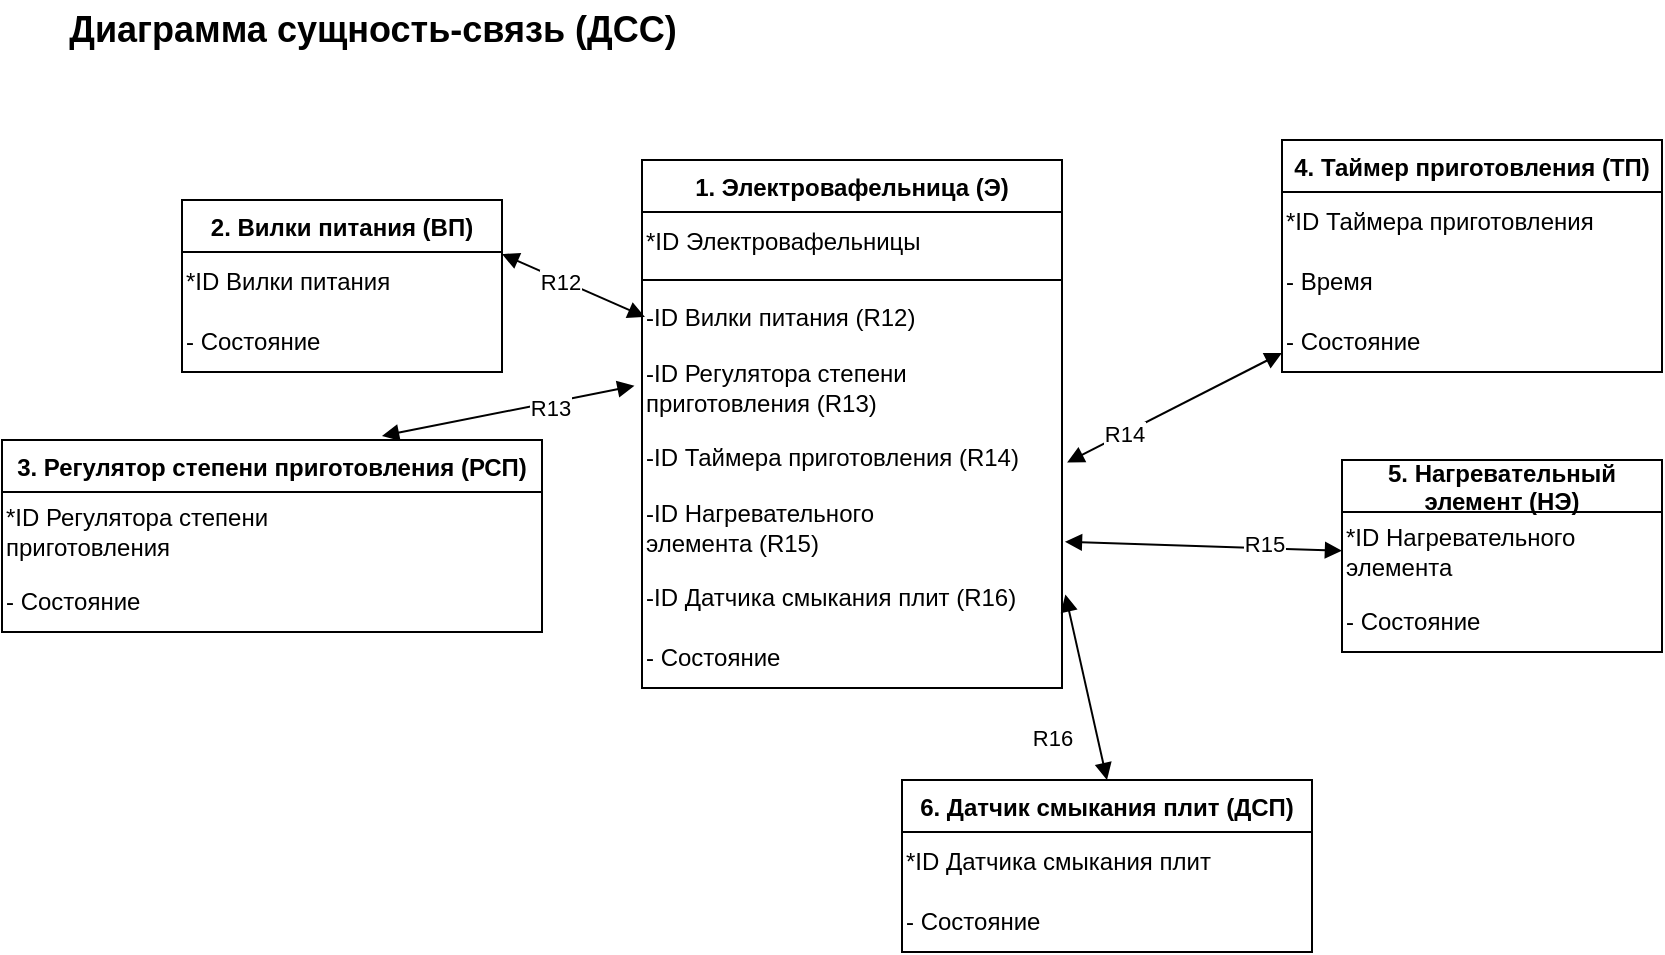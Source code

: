 <mxfile version="21.2.8" type="device" pages="5">
  <diagram name="Информационная модель связей" id="jI54GWxHXenIzXwPQuZX">
    <mxGraphModel dx="3088" dy="834" grid="1" gridSize="10" guides="1" tooltips="1" connect="1" arrows="1" fold="1" page="1" pageScale="1" pageWidth="827" pageHeight="1169" math="0" shadow="0">
      <root>
        <mxCell id="0" />
        <mxCell id="1" parent="0" />
        <mxCell id="U82QtmZj8V0zptMVi0rB-27" value="&lt;font style=&quot;font-size: 18px;&quot;&gt;&lt;b&gt;Диаграмма сущность-связь (ДСС)&lt;/b&gt;&lt;/font&gt;" style="text;html=1;strokeColor=none;fillColor=none;align=center;verticalAlign=middle;whiteSpace=wrap;rounded=0;fontSize=12;" parent="1" vertex="1">
          <mxGeometry x="-820" y="10" width="331" height="30" as="geometry" />
        </mxCell>
        <mxCell id="bPOMfhk4uldn-Q9wTsAJ-2" value="1. Электровафельница (Э)" style="swimlane;fontStyle=1;childLayout=stackLayout;horizontal=1;startSize=26;fillColor=none;horizontalStack=0;resizeParent=1;resizeParentMax=0;resizeLast=0;collapsible=1;marginBottom=0;" parent="1" vertex="1">
          <mxGeometry x="-520" y="90" width="210" height="264" as="geometry" />
        </mxCell>
        <mxCell id="bPOMfhk4uldn-Q9wTsAJ-3" value="*ID Электровафельницы" style="text;html=1;align=left;verticalAlign=middle;resizable=0;points=[];autosize=1;" parent="bPOMfhk4uldn-Q9wTsAJ-2" vertex="1">
          <mxGeometry y="26" width="210" height="30" as="geometry" />
        </mxCell>
        <mxCell id="Yx9Tvcjdye3fk0aEQWjp-1" value="" style="line;strokeWidth=1;fillColor=none;align=left;verticalAlign=middle;spacingTop=-1;spacingLeft=3;spacingRight=3;rotatable=0;labelPosition=right;points=[];portConstraint=eastwest;strokeColor=inherit;" parent="bPOMfhk4uldn-Q9wTsAJ-2" vertex="1">
          <mxGeometry y="56" width="210" height="8" as="geometry" />
        </mxCell>
        <mxCell id="bPOMfhk4uldn-Q9wTsAJ-4" value="-ID Вилки питания (R12)" style="text;html=1;align=left;verticalAlign=middle;resizable=0;points=[];autosize=1;" parent="bPOMfhk4uldn-Q9wTsAJ-2" vertex="1">
          <mxGeometry y="64" width="210" height="30" as="geometry" />
        </mxCell>
        <mxCell id="bPOMfhk4uldn-Q9wTsAJ-5" value="-ID Регулятора степени&lt;br&gt;приготовления (R13)" style="text;html=1;align=left;verticalAlign=middle;resizable=0;points=[];autosize=1;" parent="bPOMfhk4uldn-Q9wTsAJ-2" vertex="1">
          <mxGeometry y="94" width="210" height="40" as="geometry" />
        </mxCell>
        <mxCell id="bPOMfhk4uldn-Q9wTsAJ-6" value="-ID Таймера приготовления (R14)" style="text;html=1;align=left;verticalAlign=middle;resizable=0;points=[];autosize=1;" parent="bPOMfhk4uldn-Q9wTsAJ-2" vertex="1">
          <mxGeometry y="134" width="210" height="30" as="geometry" />
        </mxCell>
        <mxCell id="bPOMfhk4uldn-Q9wTsAJ-7" value="-ID Нагревательного&lt;br&gt;элемента (R15)" style="text;html=1;align=left;verticalAlign=middle;resizable=0;points=[];autosize=1;" parent="bPOMfhk4uldn-Q9wTsAJ-2" vertex="1">
          <mxGeometry y="164" width="210" height="40" as="geometry" />
        </mxCell>
        <mxCell id="bPOMfhk4uldn-Q9wTsAJ-8" value="-ID Датчика смыкания плит (R16)" style="text;html=1;align=left;verticalAlign=middle;resizable=0;points=[];autosize=1;" parent="bPOMfhk4uldn-Q9wTsAJ-2" vertex="1">
          <mxGeometry y="204" width="210" height="30" as="geometry" />
        </mxCell>
        <mxCell id="bPOMfhk4uldn-Q9wTsAJ-9" value="- Состояние" style="text;html=1;align=left;verticalAlign=middle;resizable=0;points=[];autosize=1;" parent="bPOMfhk4uldn-Q9wTsAJ-2" vertex="1">
          <mxGeometry y="234" width="210" height="30" as="geometry" />
        </mxCell>
        <mxCell id="bPOMfhk4uldn-Q9wTsAJ-10" value="2. Вилки питания (ВП)" style="swimlane;fontStyle=1;childLayout=stackLayout;horizontal=1;startSize=26;fillColor=none;horizontalStack=0;resizeParent=1;resizeParentMax=0;resizeLast=0;collapsible=1;marginBottom=0;" parent="1" vertex="1">
          <mxGeometry x="-750" y="110" width="160" height="86" as="geometry" />
        </mxCell>
        <mxCell id="bPOMfhk4uldn-Q9wTsAJ-11" value="*ID Вилки питания" style="text;html=1;align=left;verticalAlign=middle;resizable=0;points=[];autosize=1;" parent="bPOMfhk4uldn-Q9wTsAJ-10" vertex="1">
          <mxGeometry y="26" width="160" height="30" as="geometry" />
        </mxCell>
        <mxCell id="bPOMfhk4uldn-Q9wTsAJ-12" value="- Состояние" style="text;html=1;align=left;verticalAlign=middle;resizable=0;points=[];autosize=1;" parent="bPOMfhk4uldn-Q9wTsAJ-10" vertex="1">
          <mxGeometry y="56" width="160" height="30" as="geometry" />
        </mxCell>
        <mxCell id="bPOMfhk4uldn-Q9wTsAJ-13" value="3. Регулятор степени приготовления (РСП)" style="swimlane;fontStyle=1;childLayout=stackLayout;horizontal=1;startSize=26;fillColor=none;horizontalStack=0;resizeParent=1;resizeParentMax=0;resizeLast=0;collapsible=1;marginBottom=0;" parent="1" vertex="1">
          <mxGeometry x="-840" y="230" width="270" height="96" as="geometry" />
        </mxCell>
        <mxCell id="bPOMfhk4uldn-Q9wTsAJ-14" value="*ID Регулятора степени&lt;br&gt;приготовления" style="text;html=1;align=left;verticalAlign=middle;resizable=0;points=[];autosize=1;" parent="bPOMfhk4uldn-Q9wTsAJ-13" vertex="1">
          <mxGeometry y="26" width="270" height="40" as="geometry" />
        </mxCell>
        <mxCell id="bPOMfhk4uldn-Q9wTsAJ-15" value="- Состояние" style="text;html=1;align=left;verticalAlign=middle;resizable=0;points=[];autosize=1;" parent="bPOMfhk4uldn-Q9wTsAJ-13" vertex="1">
          <mxGeometry y="66" width="270" height="30" as="geometry" />
        </mxCell>
        <mxCell id="bPOMfhk4uldn-Q9wTsAJ-16" value="4. Таймер приготовления (ТП)" style="swimlane;fontStyle=1;childLayout=stackLayout;horizontal=1;startSize=26;fillColor=none;horizontalStack=0;resizeParent=1;resizeParentMax=0;resizeLast=0;collapsible=1;marginBottom=0;" parent="1" vertex="1">
          <mxGeometry x="-200" y="80" width="190" height="116" as="geometry" />
        </mxCell>
        <mxCell id="bPOMfhk4uldn-Q9wTsAJ-17" value="*ID Таймера приготовления" style="text;html=1;align=left;verticalAlign=middle;resizable=0;points=[];autosize=1;" parent="bPOMfhk4uldn-Q9wTsAJ-16" vertex="1">
          <mxGeometry y="26" width="190" height="30" as="geometry" />
        </mxCell>
        <mxCell id="bPOMfhk4uldn-Q9wTsAJ-18" value="- Время" style="text;html=1;align=left;verticalAlign=middle;resizable=0;points=[];autosize=1;" parent="bPOMfhk4uldn-Q9wTsAJ-16" vertex="1">
          <mxGeometry y="56" width="190" height="30" as="geometry" />
        </mxCell>
        <mxCell id="bPOMfhk4uldn-Q9wTsAJ-19" value="- Состояние" style="text;html=1;align=left;verticalAlign=middle;resizable=0;points=[];autosize=1;" parent="bPOMfhk4uldn-Q9wTsAJ-16" vertex="1">
          <mxGeometry y="86" width="190" height="30" as="geometry" />
        </mxCell>
        <mxCell id="bPOMfhk4uldn-Q9wTsAJ-20" value="5. Нагревательный&#xa;элемент (НЭ)" style="swimlane;fontStyle=1;childLayout=stackLayout;horizontal=1;startSize=26;fillColor=none;horizontalStack=0;resizeParent=1;resizeParentMax=0;resizeLast=0;collapsible=1;marginBottom=0;" parent="1" vertex="1">
          <mxGeometry x="-170" y="240" width="160" height="96" as="geometry" />
        </mxCell>
        <mxCell id="bPOMfhk4uldn-Q9wTsAJ-21" value="*ID Нагревательного&lt;br&gt;элемента" style="text;html=1;align=left;verticalAlign=middle;resizable=0;points=[];autosize=1;" parent="bPOMfhk4uldn-Q9wTsAJ-20" vertex="1">
          <mxGeometry y="26" width="160" height="40" as="geometry" />
        </mxCell>
        <mxCell id="bPOMfhk4uldn-Q9wTsAJ-22" value="- Состояние" style="text;html=1;align=left;verticalAlign=middle;resizable=0;points=[];autosize=1;" parent="bPOMfhk4uldn-Q9wTsAJ-20" vertex="1">
          <mxGeometry y="66" width="160" height="30" as="geometry" />
        </mxCell>
        <mxCell id="bPOMfhk4uldn-Q9wTsAJ-23" value="6. Датчик смыкания плит (ДСП)" style="swimlane;fontStyle=1;childLayout=stackLayout;horizontal=1;startSize=26;fillColor=none;horizontalStack=0;resizeParent=1;resizeParentMax=0;resizeLast=0;collapsible=1;marginBottom=0;" parent="1" vertex="1">
          <mxGeometry x="-390" y="400" width="205" height="86" as="geometry" />
        </mxCell>
        <mxCell id="bPOMfhk4uldn-Q9wTsAJ-24" value="*ID Датчика смыкания плит" style="text;html=1;align=left;verticalAlign=middle;resizable=0;points=[];autosize=1;" parent="bPOMfhk4uldn-Q9wTsAJ-23" vertex="1">
          <mxGeometry y="26" width="205" height="30" as="geometry" />
        </mxCell>
        <mxCell id="bPOMfhk4uldn-Q9wTsAJ-25" value="- Состояние" style="text;html=1;align=left;verticalAlign=middle;resizable=0;points=[];autosize=1;" parent="bPOMfhk4uldn-Q9wTsAJ-23" vertex="1">
          <mxGeometry y="56" width="205" height="30" as="geometry" />
        </mxCell>
        <mxCell id="bPOMfhk4uldn-Q9wTsAJ-26" value="" style="endArrow=block;startArrow=block;endFill=1;startFill=1;html=1;entryX=0.007;entryY=0.483;entryDx=0;entryDy=0;entryPerimeter=0;" parent="1" target="bPOMfhk4uldn-Q9wTsAJ-4" edge="1">
          <mxGeometry width="160" relative="1" as="geometry">
            <mxPoint x="-590" y="137" as="sourcePoint" />
            <mxPoint x="-190" y="420" as="targetPoint" />
          </mxGeometry>
        </mxCell>
        <mxCell id="bPOMfhk4uldn-Q9wTsAJ-27" value="R12" style="edgeLabel;html=1;align=center;verticalAlign=middle;resizable=0;points=[];" parent="bPOMfhk4uldn-Q9wTsAJ-26" vertex="1" connectable="0">
          <mxGeometry x="-0.181" y="-1" relative="1" as="geometry">
            <mxPoint as="offset" />
          </mxGeometry>
        </mxCell>
        <mxCell id="bPOMfhk4uldn-Q9wTsAJ-28" value="" style="endArrow=block;startArrow=block;endFill=1;startFill=1;html=1;exitX=0.5;exitY=0;exitDx=0;exitDy=0;entryX=-0.018;entryY=0.472;entryDx=0;entryDy=0;entryPerimeter=0;" parent="1" target="bPOMfhk4uldn-Q9wTsAJ-5" edge="1">
          <mxGeometry width="160" relative="1" as="geometry">
            <mxPoint x="-650" y="228" as="sourcePoint" />
            <mxPoint x="-190" y="420" as="targetPoint" />
          </mxGeometry>
        </mxCell>
        <mxCell id="bPOMfhk4uldn-Q9wTsAJ-29" value="R13" style="edgeLabel;html=1;align=center;verticalAlign=middle;resizable=0;points=[];" parent="bPOMfhk4uldn-Q9wTsAJ-28" vertex="1" connectable="0">
          <mxGeometry x="0.326" y="-2" relative="1" as="geometry">
            <mxPoint as="offset" />
          </mxGeometry>
        </mxCell>
        <mxCell id="bPOMfhk4uldn-Q9wTsAJ-30" value="" style="endArrow=block;startArrow=block;endFill=1;startFill=1;html=1;entryX=1.012;entryY=0.575;entryDx=0;entryDy=0;entryPerimeter=0;" parent="1" source="bPOMfhk4uldn-Q9wTsAJ-16" target="bPOMfhk4uldn-Q9wTsAJ-6" edge="1">
          <mxGeometry width="160" relative="1" as="geometry">
            <mxPoint x="-350" y="420" as="sourcePoint" />
            <mxPoint x="-190" y="420" as="targetPoint" />
          </mxGeometry>
        </mxCell>
        <mxCell id="bPOMfhk4uldn-Q9wTsAJ-31" value="R14" style="edgeLabel;html=1;align=center;verticalAlign=middle;resizable=0;points=[];" parent="bPOMfhk4uldn-Q9wTsAJ-30" vertex="1" connectable="0">
          <mxGeometry x="0.472" relative="1" as="geometry">
            <mxPoint as="offset" />
          </mxGeometry>
        </mxCell>
        <mxCell id="bPOMfhk4uldn-Q9wTsAJ-32" value="" style="endArrow=block;startArrow=block;endFill=1;startFill=1;html=1;entryX=1.007;entryY=0.672;entryDx=0;entryDy=0;entryPerimeter=0;" parent="1" source="bPOMfhk4uldn-Q9wTsAJ-20" target="bPOMfhk4uldn-Q9wTsAJ-7" edge="1">
          <mxGeometry width="160" relative="1" as="geometry">
            <mxPoint x="-80" y="390" as="sourcePoint" />
            <mxPoint x="-190" y="420" as="targetPoint" />
          </mxGeometry>
        </mxCell>
        <mxCell id="bPOMfhk4uldn-Q9wTsAJ-33" value="R15" style="edgeLabel;html=1;align=center;verticalAlign=middle;resizable=0;points=[];" parent="bPOMfhk4uldn-Q9wTsAJ-32" vertex="1" connectable="0">
          <mxGeometry x="-0.44" y="-2" relative="1" as="geometry">
            <mxPoint as="offset" />
          </mxGeometry>
        </mxCell>
        <mxCell id="bPOMfhk4uldn-Q9wTsAJ-34" value="" style="endArrow=block;startArrow=block;endFill=1;startFill=1;html=1;entryX=0.5;entryY=0;entryDx=0;entryDy=0;exitX=1.008;exitY=0.442;exitDx=0;exitDy=0;exitPerimeter=0;" parent="1" source="bPOMfhk4uldn-Q9wTsAJ-8" target="bPOMfhk4uldn-Q9wTsAJ-23" edge="1">
          <mxGeometry width="160" relative="1" as="geometry">
            <mxPoint x="-350" y="420" as="sourcePoint" />
            <mxPoint x="-190" y="420" as="targetPoint" />
          </mxGeometry>
        </mxCell>
        <mxCell id="bPOMfhk4uldn-Q9wTsAJ-35" value="R16" style="edgeLabel;html=1;align=center;verticalAlign=middle;resizable=0;points=[];" parent="bPOMfhk4uldn-Q9wTsAJ-34" vertex="1" connectable="0">
          <mxGeometry x="0.367" y="-55" relative="1" as="geometry">
            <mxPoint x="32" y="-4" as="offset" />
          </mxGeometry>
        </mxCell>
      </root>
    </mxGraphModel>
  </diagram>
  <diagram id="GRis_2sSJGCCNMZJMkA0" name="ДПС и ТПС">
    <mxGraphModel dx="2022" dy="695" grid="1" gridSize="10" guides="1" tooltips="1" connect="1" arrows="1" fold="1" page="1" pageScale="1" pageWidth="827" pageHeight="1169" math="0" shadow="0">
      <root>
        <mxCell id="0" />
        <mxCell id="1" parent="0" />
        <mxCell id="781mXKIsPl5j2rMAyxhI-1" value="1. Не подключена&lt;br&gt;к сети питания" style="html=1;" parent="1" vertex="1">
          <mxGeometry x="-585" y="340" width="110" height="50" as="geometry" />
        </mxCell>
        <mxCell id="781mXKIsPl5j2rMAyxhI-2" value="2. Включена в&lt;br&gt;сеть питания" style="html=1;" parent="1" vertex="1">
          <mxGeometry x="-585" y="450" width="110" height="50" as="geometry" />
        </mxCell>
        <mxCell id="781mXKIsPl5j2rMAyxhI-3" value="ВП1" style="html=1;verticalAlign=bottom;endArrow=block;exitX=0.25;exitY=1;exitDx=0;exitDy=0;entryX=0.25;entryY=0;entryDx=0;entryDy=0;" parent="1" source="781mXKIsPl5j2rMAyxhI-1" edge="1">
          <mxGeometry x="0.333" width="80" relative="1" as="geometry">
            <mxPoint x="-615" y="410" as="sourcePoint" />
            <mxPoint x="-557.5" y="450" as="targetPoint" />
            <mxPoint as="offset" />
          </mxGeometry>
        </mxCell>
        <mxCell id="781mXKIsPl5j2rMAyxhI-4" value="ВП2" style="html=1;verticalAlign=bottom;endArrow=block;exitX=0.75;exitY=0;exitDx=0;exitDy=0;entryX=0.75;entryY=1;entryDx=0;entryDy=0;" parent="1" target="781mXKIsPl5j2rMAyxhI-1" edge="1">
          <mxGeometry x="-0.333" width="80" relative="1" as="geometry">
            <mxPoint x="-502.5" y="450" as="sourcePoint" />
            <mxPoint x="-535" y="410" as="targetPoint" />
            <mxPoint as="offset" />
          </mxGeometry>
        </mxCell>
        <mxCell id="781mXKIsPl5j2rMAyxhI-5" value="ВП1: Вилку включили в розетку" style="text;html=1;align=center;verticalAlign=middle;resizable=0;points=[];autosize=1;" parent="1" vertex="1">
          <mxGeometry x="-455" y="340" width="200" height="30" as="geometry" />
        </mxCell>
        <mxCell id="781mXKIsPl5j2rMAyxhI-6" value="" style="html=1;verticalAlign=bottom;endArrow=block;entryX=0.5;entryY=0;entryDx=0;entryDy=0;" parent="1" target="781mXKIsPl5j2rMAyxhI-1" edge="1">
          <mxGeometry width="80" relative="1" as="geometry">
            <mxPoint x="-530" y="320" as="sourcePoint" />
            <mxPoint x="-798" y="190" as="targetPoint" />
          </mxGeometry>
        </mxCell>
        <mxCell id="781mXKIsPl5j2rMAyxhI-7" value="&lt;b&gt;ВИЛКА ПИТАНИЯ&lt;/b&gt;" style="text;html=1;align=center;verticalAlign=middle;resizable=0;points=[];autosize=1;strokeColor=none;" parent="1" vertex="1">
          <mxGeometry x="-590" y="290" width="120" height="20" as="geometry" />
        </mxCell>
        <mxCell id="781mXKIsPl5j2rMAyxhI-8" value="&lt;b&gt;РЕГУЛЯТОР СТЕПЕНИ ПРИГОТОВЛЕНИЯ&lt;/b&gt;" style="text;html=1;align=center;verticalAlign=middle;resizable=0;points=[];autosize=1;" parent="1" vertex="1">
          <mxGeometry x="-670" y="10" width="260" height="20" as="geometry" />
        </mxCell>
        <mxCell id="781mXKIsPl5j2rMAyxhI-9" value="РСП1" style="html=1;verticalAlign=bottom;endArrow=block;exitX=0.118;exitY=0.998;exitDx=0;exitDy=0;entryX=0.25;entryY=0;entryDx=0;entryDy=0;exitPerimeter=0;" parent="1" source="781mXKIsPl5j2rMAyxhI-13" edge="1">
          <mxGeometry x="0.2" width="80" relative="1" as="geometry">
            <mxPoint x="-478" y="120" as="sourcePoint" />
            <mxPoint x="-478" y="170" as="targetPoint" />
            <Array as="points">
              <mxPoint x="-478" y="150" />
            </Array>
            <mxPoint as="offset" />
          </mxGeometry>
        </mxCell>
        <mxCell id="781mXKIsPl5j2rMAyxhI-10" value="РСП2" style="html=1;verticalAlign=bottom;endArrow=block;exitX=0.75;exitY=0;exitDx=0;exitDy=0;entryX=0.842;entryY=1.004;entryDx=0;entryDy=0;entryPerimeter=0;" parent="1" target="781mXKIsPl5j2rMAyxhI-13" edge="1">
          <mxGeometry x="-0.2" y="2" width="80" relative="1" as="geometry">
            <mxPoint x="-398" y="170" as="sourcePoint" />
            <mxPoint x="-398" y="120" as="targetPoint" />
            <mxPoint as="offset" />
          </mxGeometry>
        </mxCell>
        <mxCell id="781mXKIsPl5j2rMAyxhI-11" value="РСП1: Установить регулятор на требуемую величину" style="text;html=1;align=left;verticalAlign=middle;resizable=0;points=[];autosize=1;" parent="1" vertex="1">
          <mxGeometry x="-827" y="55" width="320" height="30" as="geometry" />
        </mxCell>
        <mxCell id="781mXKIsPl5j2rMAyxhI-12" value="" style="html=1;verticalAlign=bottom;endArrow=block;entryX=0.5;entryY=0;entryDx=0;entryDy=0;" parent="1" target="781mXKIsPl5j2rMAyxhI-13" edge="1">
          <mxGeometry width="80" relative="1" as="geometry">
            <mxPoint x="-436" y="40" as="sourcePoint" />
            <mxPoint x="-440" y="60" as="targetPoint" />
          </mxGeometry>
        </mxCell>
        <mxCell id="781mXKIsPl5j2rMAyxhI-13" value="1. Установки нет" style="html=1;" parent="1" vertex="1">
          <mxGeometry x="-491" y="60" width="110" height="50" as="geometry" />
        </mxCell>
        <mxCell id="781mXKIsPl5j2rMAyxhI-14" value="2. Установка есть" style="html=1;" parent="1" vertex="1">
          <mxGeometry x="-490" y="170" width="110" height="50" as="geometry" />
        </mxCell>
        <mxCell id="781mXKIsPl5j2rMAyxhI-15" value="&lt;b&gt;ТАЙМЕР ВРЕМЕНИ ПРИГОТОВЛЕНИЯ&lt;/b&gt;" style="text;html=1;align=center;verticalAlign=middle;resizable=0;points=[];autosize=1;" parent="1" vertex="1">
          <mxGeometry x="-551" y="620" width="240" height="20" as="geometry" />
        </mxCell>
        <mxCell id="781mXKIsPl5j2rMAyxhI-16" value="1. Сброс" style="html=1;" parent="1" vertex="1">
          <mxGeometry x="-486" y="690" width="120" height="50" as="geometry" />
        </mxCell>
        <mxCell id="781mXKIsPl5j2rMAyxhI-17" value="2. Установка есть" style="html=1;" parent="1" vertex="1">
          <mxGeometry x="-486" y="790" width="120" height="50" as="geometry" />
        </mxCell>
        <mxCell id="781mXKIsPl5j2rMAyxhI-18" value="3. Отсчёт" style="html=1;" parent="1" vertex="1">
          <mxGeometry x="-215" y="790" width="120" height="50" as="geometry" />
        </mxCell>
        <mxCell id="781mXKIsPl5j2rMAyxhI-19" value="4. Подача сигнала" style="html=1;" parent="1" vertex="1">
          <mxGeometry x="-215" y="690" width="120" height="50" as="geometry" />
        </mxCell>
        <mxCell id="781mXKIsPl5j2rMAyxhI-20" value="ТВП1: Установить таймер(Id T, время, событие)" style="text;html=1;align=center;verticalAlign=middle;resizable=0;points=[];autosize=1;" parent="1" vertex="1">
          <mxGeometry x="-786" y="680" width="280" height="20" as="geometry" />
        </mxCell>
        <mxCell id="781mXKIsPl5j2rMAyxhI-21" value="" style="html=1;verticalAlign=bottom;endArrow=block;entryX=0.5;entryY=0;entryDx=0;entryDy=0;" parent="1" target="781mXKIsPl5j2rMAyxhI-16" edge="1">
          <mxGeometry width="80" relative="1" as="geometry">
            <mxPoint x="-426" y="660" as="sourcePoint" />
            <mxPoint x="-488" y="640" as="targetPoint" />
          </mxGeometry>
        </mxCell>
        <mxCell id="781mXKIsPl5j2rMAyxhI-22" value="ТВП1" style="html=1;verticalAlign=bottom;endArrow=block;exitX=0.25;exitY=1;exitDx=0;exitDy=0;entryX=0.25;entryY=0;entryDx=0;entryDy=0;" parent="1" source="781mXKIsPl5j2rMAyxhI-16" target="781mXKIsPl5j2rMAyxhI-17" edge="1">
          <mxGeometry x="0.5" width="80" relative="1" as="geometry">
            <mxPoint x="-568" y="660" as="sourcePoint" />
            <mxPoint x="-488" y="660" as="targetPoint" />
            <mxPoint as="offset" />
          </mxGeometry>
        </mxCell>
        <mxCell id="781mXKIsPl5j2rMAyxhI-23" value="ТВП2" style="html=1;verticalAlign=bottom;endArrow=block;exitX=0.75;exitY=0;exitDx=0;exitDy=0;entryX=0.75;entryY=1;entryDx=0;entryDy=0;" parent="1" source="781mXKIsPl5j2rMAyxhI-17" target="781mXKIsPl5j2rMAyxhI-16" edge="1">
          <mxGeometry x="-0.5" y="-10" width="80" relative="1" as="geometry">
            <mxPoint x="-568" y="660" as="sourcePoint" />
            <mxPoint x="-488" y="660" as="targetPoint" />
            <mxPoint as="offset" />
          </mxGeometry>
        </mxCell>
        <mxCell id="781mXKIsPl5j2rMAyxhI-24" value="ТВП3" style="html=1;verticalAlign=bottom;endArrow=block;" parent="1" source="781mXKIsPl5j2rMAyxhI-17" target="781mXKIsPl5j2rMAyxhI-18" edge="1">
          <mxGeometry width="80" relative="1" as="geometry">
            <mxPoint x="-528" y="650" as="sourcePoint" />
            <mxPoint x="-155" y="840" as="targetPoint" />
          </mxGeometry>
        </mxCell>
        <mxCell id="781mXKIsPl5j2rMAyxhI-25" value="ТВП4" style="html=1;verticalAlign=bottom;endArrow=block;" parent="1" source="781mXKIsPl5j2rMAyxhI-18" target="781mXKIsPl5j2rMAyxhI-19" edge="1">
          <mxGeometry x="-0.2" y="-4" width="80" relative="1" as="geometry">
            <mxPoint x="-95" y="815" as="sourcePoint" />
            <mxPoint x="-95" y="725" as="targetPoint" />
            <mxPoint as="offset" />
          </mxGeometry>
        </mxCell>
        <mxCell id="781mXKIsPl5j2rMAyxhI-26" value="ТВП2" style="html=1;verticalAlign=bottom;endArrow=block;exitX=0;exitY=0;exitDx=0;exitDy=0;entryX=1;entryY=0.5;entryDx=0;entryDy=0;" parent="1" source="781mXKIsPl5j2rMAyxhI-18" target="781mXKIsPl5j2rMAyxhI-16" edge="1">
          <mxGeometry width="80" relative="1" as="geometry">
            <mxPoint x="-528" y="650" as="sourcePoint" />
            <mxPoint x="-448" y="650" as="targetPoint" />
          </mxGeometry>
        </mxCell>
        <mxCell id="781mXKIsPl5j2rMAyxhI-27" value="ТВП2" style="html=1;verticalAlign=bottom;endArrow=block;" parent="1" source="781mXKIsPl5j2rMAyxhI-19" target="781mXKIsPl5j2rMAyxhI-16" edge="1">
          <mxGeometry width="80" relative="1" as="geometry">
            <mxPoint x="-169" y="678" as="sourcePoint" />
            <mxPoint x="-145" y="830" as="targetPoint" />
          </mxGeometry>
        </mxCell>
        <mxCell id="781mXKIsPl5j2rMAyxhI-29" value="&lt;b&gt;ДАТЧИК СМЫКАНИЯ ПЛИТ&lt;/b&gt;" style="text;html=1;align=center;verticalAlign=middle;resizable=0;points=[];autosize=1;" parent="1" vertex="1">
          <mxGeometry x="-371" y="1020" width="180" height="20" as="geometry" />
        </mxCell>
        <mxCell id="781mXKIsPl5j2rMAyxhI-30" value="1. Разомкнут" style="html=1;" parent="1" vertex="1">
          <mxGeometry x="-366" y="1075" width="115" height="50" as="geometry" />
        </mxCell>
        <mxCell id="781mXKIsPl5j2rMAyxhI-31" value="" style="html=1;verticalAlign=bottom;endArrow=block;entryX=0.5;entryY=0;entryDx=0;entryDy=0;" parent="1" target="781mXKIsPl5j2rMAyxhI-30" edge="1">
          <mxGeometry width="80" relative="1" as="geometry">
            <mxPoint x="-308" y="1045" as="sourcePoint" />
            <mxPoint x="-331" y="1100" as="targetPoint" />
          </mxGeometry>
        </mxCell>
        <mxCell id="781mXKIsPl5j2rMAyxhI-32" value="ДСП1" style="html=1;verticalAlign=bottom;endArrow=block;exitX=0.25;exitY=1;exitDx=0;exitDy=0;entryX=0.25;entryY=0;entryDx=0;entryDy=0;" parent="1" source="781mXKIsPl5j2rMAyxhI-30" target="781mXKIsPl5j2rMAyxhI-33" edge="1">
          <mxGeometry x="0.333" width="80" relative="1" as="geometry">
            <mxPoint x="-411" y="1100" as="sourcePoint" />
            <mxPoint x="-337" y="1150" as="targetPoint" />
            <mxPoint as="offset" />
          </mxGeometry>
        </mxCell>
        <mxCell id="781mXKIsPl5j2rMAyxhI-33" value="2. Замкнут" style="html=1;" parent="1" vertex="1">
          <mxGeometry x="-366" y="1175" width="115" height="50" as="geometry" />
        </mxCell>
        <mxCell id="781mXKIsPl5j2rMAyxhI-34" value="ДСП2" style="html=1;verticalAlign=bottom;endArrow=block;exitX=0.75;exitY=0;exitDx=0;exitDy=0;entryX=0.75;entryY=1;entryDx=0;entryDy=0;" parent="1" source="781mXKIsPl5j2rMAyxhI-33" target="781mXKIsPl5j2rMAyxhI-30" edge="1">
          <mxGeometry x="-0.333" y="1" width="80" relative="1" as="geometry">
            <mxPoint x="-411" y="1100" as="sourcePoint" />
            <mxPoint x="-331" y="1100" as="targetPoint" />
            <mxPoint as="offset" />
          </mxGeometry>
        </mxCell>
        <mxCell id="781mXKIsPl5j2rMAyxhI-35" value="&amp;nbsp; ДСП1: плиты сомкнуты" style="text;html=1;align=center;verticalAlign=middle;resizable=0;points=[];autosize=1;" parent="1" vertex="1">
          <mxGeometry x="-206" y="1075" width="150" height="20" as="geometry" />
        </mxCell>
        <mxCell id="781mXKIsPl5j2rMAyxhI-36" value="&lt;b&gt;НАГРЕВАЮЩИЙ ЭЛЕМЕНТ&lt;/b&gt;" style="text;html=1;align=center;verticalAlign=middle;resizable=0;points=[];autosize=1;" parent="1" vertex="1">
          <mxGeometry x="-586" y="1023" width="180" height="20" as="geometry" />
        </mxCell>
        <mxCell id="781mXKIsPl5j2rMAyxhI-37" value="1. Обесточен" style="html=1;" parent="1" vertex="1">
          <mxGeometry x="-563" y="1075" width="120" height="50" as="geometry" />
        </mxCell>
        <mxCell id="781mXKIsPl5j2rMAyxhI-38" value="" style="html=1;verticalAlign=bottom;endArrow=block;entryX=0.5;entryY=0;entryDx=0;entryDy=0;" parent="1" target="781mXKIsPl5j2rMAyxhI-37" edge="1">
          <mxGeometry width="80" relative="1" as="geometry">
            <mxPoint x="-503" y="1045" as="sourcePoint" />
            <mxPoint x="-603" y="835" as="targetPoint" />
          </mxGeometry>
        </mxCell>
        <mxCell id="781mXKIsPl5j2rMAyxhI-39" value="2. Работает" style="html=1;" parent="1" vertex="1">
          <mxGeometry x="-563" y="1175" width="120" height="50" as="geometry" />
        </mxCell>
        <mxCell id="781mXKIsPl5j2rMAyxhI-40" value="НЭ1" style="html=1;verticalAlign=bottom;endArrow=block;exitX=0.25;exitY=1;exitDx=0;exitDy=0;entryX=0.25;entryY=0;entryDx=0;entryDy=0;" parent="1" source="781mXKIsPl5j2rMAyxhI-37" target="781mXKIsPl5j2rMAyxhI-39" edge="1">
          <mxGeometry x="0.2" y="2" width="80" relative="1" as="geometry">
            <mxPoint x="-513" y="1135" as="sourcePoint" />
            <mxPoint x="-433" y="1135" as="targetPoint" />
            <mxPoint as="offset" />
          </mxGeometry>
        </mxCell>
        <mxCell id="781mXKIsPl5j2rMAyxhI-41" value="НЭ2" style="html=1;verticalAlign=bottom;endArrow=block;exitX=0.75;exitY=0;exitDx=0;exitDy=0;entryX=0.75;entryY=1;entryDx=0;entryDy=0;" parent="1" source="781mXKIsPl5j2rMAyxhI-39" target="781mXKIsPl5j2rMAyxhI-37" edge="1">
          <mxGeometry x="-0.2" y="-2" width="80" relative="1" as="geometry">
            <mxPoint x="-513" y="1135" as="sourcePoint" />
            <mxPoint x="-433" y="1135" as="targetPoint" />
            <mxPoint as="offset" />
          </mxGeometry>
        </mxCell>
        <mxCell id="781mXKIsPl5j2rMAyxhI-42" value="&amp;nbsp; НЭ1: нагревается" style="text;html=1;align=center;verticalAlign=middle;resizable=0;points=[];autosize=1;" parent="1" vertex="1">
          <mxGeometry x="-771" y="1075" width="120" height="20" as="geometry" />
        </mxCell>
        <mxCell id="781mXKIsPl5j2rMAyxhI-43" value="НЭ2: остывает" style="text;html=1;align=center;verticalAlign=middle;resizable=0;points=[];autosize=1;" parent="1" vertex="1">
          <mxGeometry x="-766" y="1095" width="100" height="20" as="geometry" />
        </mxCell>
        <mxCell id="781mXKIsPl5j2rMAyxhI-44" value="&lt;b&gt;ЭЛЕКТРОВАФЕЛЬНИЦА&lt;/b&gt;" style="text;html=1;align=center;verticalAlign=middle;resizable=0;points=[];autosize=1;" parent="1" vertex="1">
          <mxGeometry x="-544" y="1255" width="160" height="20" as="geometry" />
        </mxCell>
        <mxCell id="781mXKIsPl5j2rMAyxhI-45" value="1. Выключена" style="html=1;" parent="1" vertex="1">
          <mxGeometry x="-271" y="1265" width="110" height="50" as="geometry" />
        </mxCell>
        <mxCell id="781mXKIsPl5j2rMAyxhI-46" value="2. Включена" style="html=1;" parent="1" vertex="1">
          <mxGeometry x="-271" y="1363" width="110" height="50" as="geometry" />
        </mxCell>
        <mxCell id="781mXKIsPl5j2rMAyxhI-47" value="4. Работает" style="html=1;" parent="1" vertex="1">
          <mxGeometry x="-271" y="1543" width="110" height="50" as="geometry" />
        </mxCell>
        <mxCell id="781mXKIsPl5j2rMAyxhI-48" value="ЭВ1: Вафельница была включена&lt;br&gt;ЭВ2: Вафельница была выключена&lt;br&gt;ЭВ3: Регулятор установлен в нужное положение степени приготовления&lt;br&gt;ЭВ4: Плиты были сомкнуты&lt;br&gt;ЭВ5: Плиты были разомкнуты&lt;br&gt;ЭВ6: Приготовления окончено" style="text;html=1;align=left;verticalAlign=middle;resizable=0;points=[];autosize=1;" parent="1" vertex="1">
          <mxGeometry x="-786" y="1295" width="420" height="90" as="geometry" />
        </mxCell>
        <mxCell id="781mXKIsPl5j2rMAyxhI-49" value="" style="html=1;verticalAlign=bottom;endArrow=block;entryX=0.5;entryY=0;entryDx=0;entryDy=0;" parent="1" target="781mXKIsPl5j2rMAyxhI-45" edge="1">
          <mxGeometry width="80" relative="1" as="geometry">
            <mxPoint x="-216" y="1245" as="sourcePoint" />
            <mxPoint x="-319" y="1465" as="targetPoint" />
          </mxGeometry>
        </mxCell>
        <mxCell id="781mXKIsPl5j2rMAyxhI-50" value="3. Установлен таймер&lt;br&gt;приготовления" style="html=1;" parent="1" vertex="1">
          <mxGeometry x="-281" y="1463" width="130" height="50" as="geometry" />
        </mxCell>
        <mxCell id="781mXKIsPl5j2rMAyxhI-51" value="ЭВ1" style="html=1;verticalAlign=bottom;endArrow=block;entryX=0.25;entryY=0;entryDx=0;entryDy=0;exitX=0.25;exitY=1;exitDx=0;exitDy=0;" parent="1" source="781mXKIsPl5j2rMAyxhI-45" target="781mXKIsPl5j2rMAyxhI-46" edge="1">
          <mxGeometry x="-0.25" width="80" relative="1" as="geometry">
            <mxPoint x="-243" y="1323" as="sourcePoint" />
            <mxPoint x="-311" y="1483" as="targetPoint" />
            <mxPoint as="offset" />
          </mxGeometry>
        </mxCell>
        <mxCell id="781mXKIsPl5j2rMAyxhI-52" value="ЭВ2" style="html=1;verticalAlign=bottom;endArrow=block;exitX=0.75;exitY=0;exitDx=0;exitDy=0;entryX=0.75;entryY=1;entryDx=0;entryDy=0;" parent="1" source="781mXKIsPl5j2rMAyxhI-46" target="781mXKIsPl5j2rMAyxhI-45" edge="1">
          <mxGeometry x="-0.167" width="80" relative="1" as="geometry">
            <mxPoint x="-391" y="1483" as="sourcePoint" />
            <mxPoint x="-311" y="1483" as="targetPoint" />
            <mxPoint as="offset" />
          </mxGeometry>
        </mxCell>
        <mxCell id="781mXKIsPl5j2rMAyxhI-53" value="ЭВ3" style="html=1;verticalAlign=bottom;endArrow=block;exitX=0.5;exitY=1;exitDx=0;exitDy=0;entryX=0.5;entryY=0;entryDx=0;entryDy=0;" parent="1" source="781mXKIsPl5j2rMAyxhI-46" target="781mXKIsPl5j2rMAyxhI-50" edge="1">
          <mxGeometry width="80" relative="1" as="geometry">
            <mxPoint x="-421" y="1493" as="sourcePoint" />
            <mxPoint x="-341" y="1493" as="targetPoint" />
          </mxGeometry>
        </mxCell>
        <mxCell id="781mXKIsPl5j2rMAyxhI-54" value="ЭВ2" style="html=1;verticalAlign=bottom;endArrow=block;exitX=0;exitY=0.5;exitDx=0;exitDy=0;entryX=0;entryY=0.5;entryDx=0;entryDy=0;" parent="1" source="781mXKIsPl5j2rMAyxhI-50" target="781mXKIsPl5j2rMAyxhI-45" edge="1">
          <mxGeometry width="80" relative="1" as="geometry">
            <mxPoint x="-421" y="1493" as="sourcePoint" />
            <mxPoint x="-341" y="1493" as="targetPoint" />
            <Array as="points">
              <mxPoint x="-311" y="1488" />
              <mxPoint x="-311" y="1290" />
            </Array>
          </mxGeometry>
        </mxCell>
        <mxCell id="781mXKIsPl5j2rMAyxhI-55" value="ЭВ2" style="html=1;verticalAlign=bottom;endArrow=block;exitX=1;exitY=0.75;exitDx=0;exitDy=0;" parent="1" source="781mXKIsPl5j2rMAyxhI-47" edge="1">
          <mxGeometry x="0.029" width="80" relative="1" as="geometry">
            <mxPoint x="-161" y="1568" as="sourcePoint" />
            <mxPoint x="-161" y="1278" as="targetPoint" />
            <Array as="points">
              <mxPoint x="-91" y="1581" />
              <mxPoint x="-91" y="1278" />
            </Array>
            <mxPoint as="offset" />
          </mxGeometry>
        </mxCell>
        <mxCell id="781mXKIsPl5j2rMAyxhI-56" value="ЭВ6" style="html=1;verticalAlign=bottom;endArrow=block;exitX=1;exitY=0.5;exitDx=0;exitDy=0;entryX=1;entryY=0.25;entryDx=0;entryDy=0;" parent="1" source="781mXKIsPl5j2rMAyxhI-47" target="781mXKIsPl5j2rMAyxhI-46" edge="1">
          <mxGeometry width="80" relative="1" as="geometry">
            <mxPoint x="-391" y="1503" as="sourcePoint" />
            <mxPoint x="-311" y="1503" as="targetPoint" />
            <Array as="points">
              <mxPoint x="-111" y="1568" />
              <mxPoint x="-111" y="1376" />
            </Array>
          </mxGeometry>
        </mxCell>
        <mxCell id="781mXKIsPl5j2rMAyxhI-57" value="ЭВ4" style="html=1;verticalAlign=bottom;endArrow=block;exitX=0.5;exitY=1;exitDx=0;exitDy=0;entryX=0.5;entryY=0;entryDx=0;entryDy=0;" parent="1" source="781mXKIsPl5j2rMAyxhI-50" target="781mXKIsPl5j2rMAyxhI-47" edge="1">
          <mxGeometry x="0.333" width="80" relative="1" as="geometry">
            <mxPoint x="-391" y="1503" as="sourcePoint" />
            <mxPoint x="-311" y="1503" as="targetPoint" />
            <mxPoint as="offset" />
          </mxGeometry>
        </mxCell>
        <mxCell id="781mXKIsPl5j2rMAyxhI-58" value="ЭВ5" style="html=1;verticalAlign=bottom;endArrow=block;exitX=1;exitY=0.25;exitDx=0;exitDy=0;entryX=1;entryY=0.75;entryDx=0;entryDy=0;" parent="1" source="781mXKIsPl5j2rMAyxhI-47" target="781mXKIsPl5j2rMAyxhI-46" edge="1">
          <mxGeometry width="80" relative="1" as="geometry">
            <mxPoint x="-391" y="1503" as="sourcePoint" />
            <mxPoint x="-311" y="1503" as="targetPoint" />
            <Array as="points">
              <mxPoint x="-131" y="1556" />
              <mxPoint x="-131" y="1401" />
            </Array>
          </mxGeometry>
        </mxCell>
        <mxCell id="781mXKIsPl5j2rMAyxhI-59" value="" style="shape=table;html=1;whiteSpace=wrap;startSize=0;container=1;collapsible=0;childLayout=tableLayout;fontFamily=Verdana;" parent="1" vertex="1">
          <mxGeometry x="-786" y="1405" width="370" height="170" as="geometry" />
        </mxCell>
        <mxCell id="781mXKIsPl5j2rMAyxhI-60" value="" style="shape=partialRectangle;html=1;whiteSpace=wrap;collapsible=0;dropTarget=0;pointerEvents=0;fillColor=none;top=0;left=0;bottom=0;right=0;points=[[0,0.5],[1,0.5]];portConstraint=eastwest;" parent="781mXKIsPl5j2rMAyxhI-59" vertex="1">
          <mxGeometry width="370" height="34" as="geometry" />
        </mxCell>
        <mxCell id="781mXKIsPl5j2rMAyxhI-61" value="" style="shape=partialRectangle;html=1;whiteSpace=wrap;connectable=0;overflow=hidden;fillColor=none;top=0;left=0;bottom=0;right=0;fontFamily=Verdana;" parent="781mXKIsPl5j2rMAyxhI-60" vertex="1">
          <mxGeometry width="53" height="34" as="geometry">
            <mxRectangle width="53" height="34" as="alternateBounds" />
          </mxGeometry>
        </mxCell>
        <mxCell id="781mXKIsPl5j2rMAyxhI-62" value="ЭВ1" style="shape=partialRectangle;html=1;whiteSpace=wrap;connectable=0;overflow=hidden;fillColor=none;top=0;left=0;bottom=0;right=0;fontFamily=Verdana;" parent="781mXKIsPl5j2rMAyxhI-60" vertex="1">
          <mxGeometry x="53" width="53" height="34" as="geometry">
            <mxRectangle width="53" height="34" as="alternateBounds" />
          </mxGeometry>
        </mxCell>
        <mxCell id="781mXKIsPl5j2rMAyxhI-63" value="ЭВ2" style="shape=partialRectangle;html=1;whiteSpace=wrap;connectable=0;overflow=hidden;fillColor=none;top=0;left=0;bottom=0;right=0;fontFamily=Verdana;" parent="781mXKIsPl5j2rMAyxhI-60" vertex="1">
          <mxGeometry x="106" width="53" height="34" as="geometry">
            <mxRectangle width="53" height="34" as="alternateBounds" />
          </mxGeometry>
        </mxCell>
        <mxCell id="781mXKIsPl5j2rMAyxhI-64" value="ЭВ3" style="shape=partialRectangle;html=1;whiteSpace=wrap;connectable=0;overflow=hidden;fillColor=none;top=0;left=0;bottom=0;right=0;fontFamily=Verdana;" parent="781mXKIsPl5j2rMAyxhI-60" vertex="1">
          <mxGeometry x="159" width="52" height="34" as="geometry">
            <mxRectangle width="52" height="34" as="alternateBounds" />
          </mxGeometry>
        </mxCell>
        <mxCell id="781mXKIsPl5j2rMAyxhI-65" value="ЭВ4" style="shape=partialRectangle;html=1;whiteSpace=wrap;connectable=0;overflow=hidden;fillColor=none;top=0;left=0;bottom=0;right=0;fontFamily=Verdana;" parent="781mXKIsPl5j2rMAyxhI-60" vertex="1">
          <mxGeometry x="211" width="53" height="34" as="geometry">
            <mxRectangle width="53" height="34" as="alternateBounds" />
          </mxGeometry>
        </mxCell>
        <mxCell id="781mXKIsPl5j2rMAyxhI-66" value="ЭВ5" style="shape=partialRectangle;html=1;whiteSpace=wrap;connectable=0;overflow=hidden;fillColor=none;top=0;left=0;bottom=0;right=0;fontFamily=Verdana;" parent="781mXKIsPl5j2rMAyxhI-60" vertex="1">
          <mxGeometry x="264" width="53" height="34" as="geometry">
            <mxRectangle width="53" height="34" as="alternateBounds" />
          </mxGeometry>
        </mxCell>
        <mxCell id="781mXKIsPl5j2rMAyxhI-67" value="ЭВ6" style="shape=partialRectangle;html=1;whiteSpace=wrap;connectable=0;overflow=hidden;fillColor=none;top=0;left=0;bottom=0;right=0;fontFamily=Verdana;" parent="781mXKIsPl5j2rMAyxhI-60" vertex="1">
          <mxGeometry x="317" width="53" height="34" as="geometry">
            <mxRectangle width="53" height="34" as="alternateBounds" />
          </mxGeometry>
        </mxCell>
        <mxCell id="781mXKIsPl5j2rMAyxhI-68" value="" style="shape=partialRectangle;html=1;whiteSpace=wrap;collapsible=0;dropTarget=0;pointerEvents=0;fillColor=none;top=0;left=0;bottom=0;right=0;points=[[0,0.5],[1,0.5]];portConstraint=eastwest;" parent="781mXKIsPl5j2rMAyxhI-59" vertex="1">
          <mxGeometry y="34" width="370" height="34" as="geometry" />
        </mxCell>
        <mxCell id="781mXKIsPl5j2rMAyxhI-69" value="1" style="shape=partialRectangle;html=1;whiteSpace=wrap;connectable=0;overflow=hidden;fillColor=none;top=0;left=0;bottom=0;right=0;fontFamily=Verdana;" parent="781mXKIsPl5j2rMAyxhI-68" vertex="1">
          <mxGeometry width="53" height="34" as="geometry">
            <mxRectangle width="53" height="34" as="alternateBounds" />
          </mxGeometry>
        </mxCell>
        <mxCell id="781mXKIsPl5j2rMAyxhI-70" value="2" style="shape=partialRectangle;html=1;whiteSpace=wrap;connectable=0;overflow=hidden;fillColor=none;top=0;left=0;bottom=0;right=0;fontFamily=Verdana;" parent="781mXKIsPl5j2rMAyxhI-68" vertex="1">
          <mxGeometry x="53" width="53" height="34" as="geometry">
            <mxRectangle width="53" height="34" as="alternateBounds" />
          </mxGeometry>
        </mxCell>
        <mxCell id="781mXKIsPl5j2rMAyxhI-71" value="-" style="shape=partialRectangle;html=1;whiteSpace=wrap;connectable=0;overflow=hidden;fillColor=none;top=0;left=0;bottom=0;right=0;fontFamily=Verdana;" parent="781mXKIsPl5j2rMAyxhI-68" vertex="1">
          <mxGeometry x="106" width="53" height="34" as="geometry">
            <mxRectangle width="53" height="34" as="alternateBounds" />
          </mxGeometry>
        </mxCell>
        <mxCell id="781mXKIsPl5j2rMAyxhI-72" value="-" style="shape=partialRectangle;html=1;whiteSpace=wrap;connectable=0;overflow=hidden;fillColor=none;top=0;left=0;bottom=0;right=0;fontFamily=Verdana;" parent="781mXKIsPl5j2rMAyxhI-68" vertex="1">
          <mxGeometry x="159" width="52" height="34" as="geometry">
            <mxRectangle width="52" height="34" as="alternateBounds" />
          </mxGeometry>
        </mxCell>
        <mxCell id="781mXKIsPl5j2rMAyxhI-73" value="-" style="shape=partialRectangle;html=1;whiteSpace=wrap;connectable=0;overflow=hidden;fillColor=none;top=0;left=0;bottom=0;right=0;fontFamily=Verdana;" parent="781mXKIsPl5j2rMAyxhI-68" vertex="1">
          <mxGeometry x="211" width="53" height="34" as="geometry">
            <mxRectangle width="53" height="34" as="alternateBounds" />
          </mxGeometry>
        </mxCell>
        <mxCell id="781mXKIsPl5j2rMAyxhI-74" value="-" style="shape=partialRectangle;html=1;whiteSpace=wrap;connectable=0;overflow=hidden;fillColor=none;top=0;left=0;bottom=0;right=0;fontFamily=Verdana;" parent="781mXKIsPl5j2rMAyxhI-68" vertex="1">
          <mxGeometry x="264" width="53" height="34" as="geometry">
            <mxRectangle width="53" height="34" as="alternateBounds" />
          </mxGeometry>
        </mxCell>
        <mxCell id="781mXKIsPl5j2rMAyxhI-75" value="-" style="shape=partialRectangle;html=1;whiteSpace=wrap;connectable=0;overflow=hidden;fillColor=none;top=0;left=0;bottom=0;right=0;fontFamily=Verdana;" parent="781mXKIsPl5j2rMAyxhI-68" vertex="1">
          <mxGeometry x="317" width="53" height="34" as="geometry">
            <mxRectangle width="53" height="34" as="alternateBounds" />
          </mxGeometry>
        </mxCell>
        <mxCell id="781mXKIsPl5j2rMAyxhI-76" value="" style="shape=partialRectangle;html=1;whiteSpace=wrap;collapsible=0;dropTarget=0;pointerEvents=0;fillColor=none;top=0;left=0;bottom=0;right=0;points=[[0,0.5],[1,0.5]];portConstraint=eastwest;" parent="781mXKIsPl5j2rMAyxhI-59" vertex="1">
          <mxGeometry y="68" width="370" height="34" as="geometry" />
        </mxCell>
        <mxCell id="781mXKIsPl5j2rMAyxhI-77" value="2" style="shape=partialRectangle;html=1;whiteSpace=wrap;connectable=0;overflow=hidden;fillColor=none;top=0;left=0;bottom=0;right=0;fontFamily=Verdana;" parent="781mXKIsPl5j2rMAyxhI-76" vertex="1">
          <mxGeometry width="53" height="34" as="geometry">
            <mxRectangle width="53" height="34" as="alternateBounds" />
          </mxGeometry>
        </mxCell>
        <mxCell id="781mXKIsPl5j2rMAyxhI-78" value="-" style="shape=partialRectangle;html=1;whiteSpace=wrap;connectable=0;overflow=hidden;fillColor=none;top=0;left=0;bottom=0;right=0;fontFamily=Verdana;" parent="781mXKIsPl5j2rMAyxhI-76" vertex="1">
          <mxGeometry x="53" width="53" height="34" as="geometry">
            <mxRectangle width="53" height="34" as="alternateBounds" />
          </mxGeometry>
        </mxCell>
        <mxCell id="781mXKIsPl5j2rMAyxhI-79" value="1" style="shape=partialRectangle;html=1;whiteSpace=wrap;connectable=0;overflow=hidden;fillColor=none;top=0;left=0;bottom=0;right=0;fontFamily=Verdana;" parent="781mXKIsPl5j2rMAyxhI-76" vertex="1">
          <mxGeometry x="106" width="53" height="34" as="geometry">
            <mxRectangle width="53" height="34" as="alternateBounds" />
          </mxGeometry>
        </mxCell>
        <mxCell id="781mXKIsPl5j2rMAyxhI-80" value="3" style="shape=partialRectangle;html=1;whiteSpace=wrap;connectable=0;overflow=hidden;fillColor=none;top=0;left=0;bottom=0;right=0;fontFamily=Verdana;" parent="781mXKIsPl5j2rMAyxhI-76" vertex="1">
          <mxGeometry x="159" width="52" height="34" as="geometry">
            <mxRectangle width="52" height="34" as="alternateBounds" />
          </mxGeometry>
        </mxCell>
        <mxCell id="781mXKIsPl5j2rMAyxhI-81" value="-" style="shape=partialRectangle;html=1;whiteSpace=wrap;connectable=0;overflow=hidden;fillColor=none;top=0;left=0;bottom=0;right=0;fontFamily=Verdana;" parent="781mXKIsPl5j2rMAyxhI-76" vertex="1">
          <mxGeometry x="211" width="53" height="34" as="geometry">
            <mxRectangle width="53" height="34" as="alternateBounds" />
          </mxGeometry>
        </mxCell>
        <mxCell id="781mXKIsPl5j2rMAyxhI-82" value="-" style="shape=partialRectangle;html=1;whiteSpace=wrap;connectable=0;overflow=hidden;fillColor=none;top=0;left=0;bottom=0;right=0;fontFamily=Verdana;" parent="781mXKIsPl5j2rMAyxhI-76" vertex="1">
          <mxGeometry x="264" width="53" height="34" as="geometry">
            <mxRectangle width="53" height="34" as="alternateBounds" />
          </mxGeometry>
        </mxCell>
        <mxCell id="781mXKIsPl5j2rMAyxhI-83" value="-" style="shape=partialRectangle;html=1;whiteSpace=wrap;connectable=0;overflow=hidden;fillColor=none;top=0;left=0;bottom=0;right=0;fontFamily=Verdana;" parent="781mXKIsPl5j2rMAyxhI-76" vertex="1">
          <mxGeometry x="317" width="53" height="34" as="geometry">
            <mxRectangle width="53" height="34" as="alternateBounds" />
          </mxGeometry>
        </mxCell>
        <mxCell id="781mXKIsPl5j2rMAyxhI-84" value="" style="shape=partialRectangle;html=1;whiteSpace=wrap;collapsible=0;dropTarget=0;pointerEvents=0;fillColor=none;top=0;left=0;bottom=0;right=0;points=[[0,0.5],[1,0.5]];portConstraint=eastwest;" parent="781mXKIsPl5j2rMAyxhI-59" vertex="1">
          <mxGeometry y="102" width="370" height="34" as="geometry" />
        </mxCell>
        <mxCell id="781mXKIsPl5j2rMAyxhI-85" value="3" style="shape=partialRectangle;html=1;whiteSpace=wrap;connectable=0;overflow=hidden;fillColor=none;top=0;left=0;bottom=0;right=0;fontFamily=Verdana;" parent="781mXKIsPl5j2rMAyxhI-84" vertex="1">
          <mxGeometry width="53" height="34" as="geometry">
            <mxRectangle width="53" height="34" as="alternateBounds" />
          </mxGeometry>
        </mxCell>
        <mxCell id="781mXKIsPl5j2rMAyxhI-86" value="-" style="shape=partialRectangle;html=1;whiteSpace=wrap;connectable=0;overflow=hidden;fillColor=none;top=0;left=0;bottom=0;right=0;fontFamily=Verdana;" parent="781mXKIsPl5j2rMAyxhI-84" vertex="1">
          <mxGeometry x="53" width="53" height="34" as="geometry">
            <mxRectangle width="53" height="34" as="alternateBounds" />
          </mxGeometry>
        </mxCell>
        <mxCell id="781mXKIsPl5j2rMAyxhI-87" value="1" style="shape=partialRectangle;html=1;whiteSpace=wrap;connectable=0;overflow=hidden;fillColor=none;top=0;left=0;bottom=0;right=0;fontFamily=Verdana;" parent="781mXKIsPl5j2rMAyxhI-84" vertex="1">
          <mxGeometry x="106" width="53" height="34" as="geometry">
            <mxRectangle width="53" height="34" as="alternateBounds" />
          </mxGeometry>
        </mxCell>
        <mxCell id="781mXKIsPl5j2rMAyxhI-88" value="-" style="shape=partialRectangle;html=1;whiteSpace=wrap;connectable=0;overflow=hidden;fillColor=none;top=0;left=0;bottom=0;right=0;fontFamily=Verdana;" parent="781mXKIsPl5j2rMAyxhI-84" vertex="1">
          <mxGeometry x="159" width="52" height="34" as="geometry">
            <mxRectangle width="52" height="34" as="alternateBounds" />
          </mxGeometry>
        </mxCell>
        <mxCell id="781mXKIsPl5j2rMAyxhI-89" value="4" style="shape=partialRectangle;html=1;whiteSpace=wrap;connectable=0;overflow=hidden;fillColor=none;top=0;left=0;bottom=0;right=0;fontFamily=Verdana;" parent="781mXKIsPl5j2rMAyxhI-84" vertex="1">
          <mxGeometry x="211" width="53" height="34" as="geometry">
            <mxRectangle width="53" height="34" as="alternateBounds" />
          </mxGeometry>
        </mxCell>
        <mxCell id="781mXKIsPl5j2rMAyxhI-90" value="-" style="shape=partialRectangle;html=1;whiteSpace=wrap;connectable=0;overflow=hidden;fillColor=none;top=0;left=0;bottom=0;right=0;fontFamily=Verdana;" parent="781mXKIsPl5j2rMAyxhI-84" vertex="1">
          <mxGeometry x="264" width="53" height="34" as="geometry">
            <mxRectangle width="53" height="34" as="alternateBounds" />
          </mxGeometry>
        </mxCell>
        <mxCell id="781mXKIsPl5j2rMAyxhI-91" value="-" style="shape=partialRectangle;html=1;whiteSpace=wrap;connectable=0;overflow=hidden;fillColor=none;top=0;left=0;bottom=0;right=0;fontFamily=Verdana;" parent="781mXKIsPl5j2rMAyxhI-84" vertex="1">
          <mxGeometry x="317" width="53" height="34" as="geometry">
            <mxRectangle width="53" height="34" as="alternateBounds" />
          </mxGeometry>
        </mxCell>
        <mxCell id="781mXKIsPl5j2rMAyxhI-92" value="" style="shape=partialRectangle;html=1;whiteSpace=wrap;collapsible=0;dropTarget=0;pointerEvents=0;fillColor=none;top=0;left=0;bottom=0;right=0;points=[[0,0.5],[1,0.5]];portConstraint=eastwest;" parent="781mXKIsPl5j2rMAyxhI-59" vertex="1">
          <mxGeometry y="136" width="370" height="34" as="geometry" />
        </mxCell>
        <mxCell id="781mXKIsPl5j2rMAyxhI-93" value="4" style="shape=partialRectangle;html=1;whiteSpace=wrap;connectable=0;overflow=hidden;fillColor=none;top=0;left=0;bottom=0;right=0;fontFamily=Verdana;" parent="781mXKIsPl5j2rMAyxhI-92" vertex="1">
          <mxGeometry width="53" height="34" as="geometry">
            <mxRectangle width="53" height="34" as="alternateBounds" />
          </mxGeometry>
        </mxCell>
        <mxCell id="781mXKIsPl5j2rMAyxhI-94" value="-" style="shape=partialRectangle;html=1;whiteSpace=wrap;connectable=0;overflow=hidden;fillColor=none;top=0;left=0;bottom=0;right=0;fontFamily=Verdana;" parent="781mXKIsPl5j2rMAyxhI-92" vertex="1">
          <mxGeometry x="53" width="53" height="34" as="geometry">
            <mxRectangle width="53" height="34" as="alternateBounds" />
          </mxGeometry>
        </mxCell>
        <mxCell id="781mXKIsPl5j2rMAyxhI-95" value="1" style="shape=partialRectangle;html=1;whiteSpace=wrap;connectable=0;overflow=hidden;fillColor=none;top=0;left=0;bottom=0;right=0;fontFamily=Verdana;" parent="781mXKIsPl5j2rMAyxhI-92" vertex="1">
          <mxGeometry x="106" width="53" height="34" as="geometry">
            <mxRectangle width="53" height="34" as="alternateBounds" />
          </mxGeometry>
        </mxCell>
        <mxCell id="781mXKIsPl5j2rMAyxhI-96" value="-" style="shape=partialRectangle;html=1;whiteSpace=wrap;connectable=0;overflow=hidden;fillColor=none;top=0;left=0;bottom=0;right=0;fontFamily=Verdana;" parent="781mXKIsPl5j2rMAyxhI-92" vertex="1">
          <mxGeometry x="159" width="52" height="34" as="geometry">
            <mxRectangle width="52" height="34" as="alternateBounds" />
          </mxGeometry>
        </mxCell>
        <mxCell id="781mXKIsPl5j2rMAyxhI-97" value="-" style="shape=partialRectangle;html=1;whiteSpace=wrap;connectable=0;overflow=hidden;fillColor=none;top=0;left=0;bottom=0;right=0;fontFamily=Verdana;" parent="781mXKIsPl5j2rMAyxhI-92" vertex="1">
          <mxGeometry x="211" width="53" height="34" as="geometry">
            <mxRectangle width="53" height="34" as="alternateBounds" />
          </mxGeometry>
        </mxCell>
        <mxCell id="781mXKIsPl5j2rMAyxhI-98" value="2" style="shape=partialRectangle;html=1;whiteSpace=wrap;connectable=0;overflow=hidden;fillColor=none;top=0;left=0;bottom=0;right=0;fontFamily=Verdana;" parent="781mXKIsPl5j2rMAyxhI-92" vertex="1">
          <mxGeometry x="264" width="53" height="34" as="geometry">
            <mxRectangle width="53" height="34" as="alternateBounds" />
          </mxGeometry>
        </mxCell>
        <mxCell id="781mXKIsPl5j2rMAyxhI-99" value="2" style="shape=partialRectangle;html=1;whiteSpace=wrap;connectable=0;overflow=hidden;fillColor=none;top=0;left=0;bottom=0;right=0;fontFamily=Verdana;" parent="781mXKIsPl5j2rMAyxhI-92" vertex="1">
          <mxGeometry x="317" width="53" height="34" as="geometry">
            <mxRectangle width="53" height="34" as="alternateBounds" />
          </mxGeometry>
        </mxCell>
        <mxCell id="781mXKIsPl5j2rMAyxhI-100" value="" style="shape=table;html=1;whiteSpace=wrap;startSize=0;container=1;collapsible=0;childLayout=tableLayout;fontFamily=Verdana;" parent="1" vertex="1">
          <mxGeometry x="-439" y="430" width="140" height="70" as="geometry" />
        </mxCell>
        <mxCell id="781mXKIsPl5j2rMAyxhI-101" value="" style="shape=partialRectangle;html=1;whiteSpace=wrap;collapsible=0;dropTarget=0;pointerEvents=0;fillColor=none;top=0;left=0;bottom=0;right=0;points=[[0,0.5],[1,0.5]];portConstraint=eastwest;" parent="781mXKIsPl5j2rMAyxhI-100" vertex="1">
          <mxGeometry width="140" height="23" as="geometry" />
        </mxCell>
        <mxCell id="781mXKIsPl5j2rMAyxhI-102" value="" style="shape=partialRectangle;html=1;whiteSpace=wrap;connectable=0;overflow=hidden;fillColor=none;top=0;left=0;bottom=0;right=0;fontFamily=Verdana;" parent="781mXKIsPl5j2rMAyxhI-101" vertex="1">
          <mxGeometry width="47" height="23" as="geometry">
            <mxRectangle width="47" height="23" as="alternateBounds" />
          </mxGeometry>
        </mxCell>
        <mxCell id="781mXKIsPl5j2rMAyxhI-103" value="&lt;font face=&quot;Helvetica&quot;&gt;ВП1&lt;/font&gt;" style="shape=partialRectangle;html=1;whiteSpace=wrap;connectable=0;overflow=hidden;fillColor=none;top=0;left=0;bottom=0;right=0;fontFamily=Verdana;" parent="781mXKIsPl5j2rMAyxhI-101" vertex="1">
          <mxGeometry x="47" width="46" height="23" as="geometry">
            <mxRectangle width="46" height="23" as="alternateBounds" />
          </mxGeometry>
        </mxCell>
        <mxCell id="781mXKIsPl5j2rMAyxhI-104" value="&lt;font face=&quot;Helvetica&quot;&gt;ВП2&lt;/font&gt;" style="shape=partialRectangle;html=1;whiteSpace=wrap;connectable=0;overflow=hidden;fillColor=none;top=0;left=0;bottom=0;right=0;fontFamily=Verdana;" parent="781mXKIsPl5j2rMAyxhI-101" vertex="1">
          <mxGeometry x="93" width="47" height="23" as="geometry">
            <mxRectangle width="47" height="23" as="alternateBounds" />
          </mxGeometry>
        </mxCell>
        <mxCell id="781mXKIsPl5j2rMAyxhI-105" value="" style="shape=partialRectangle;html=1;whiteSpace=wrap;collapsible=0;dropTarget=0;pointerEvents=0;fillColor=none;top=0;left=0;bottom=0;right=0;points=[[0,0.5],[1,0.5]];portConstraint=eastwest;" parent="781mXKIsPl5j2rMAyxhI-100" vertex="1">
          <mxGeometry y="23" width="140" height="24" as="geometry" />
        </mxCell>
        <mxCell id="781mXKIsPl5j2rMAyxhI-106" value="&lt;font face=&quot;Helvetica&quot;&gt;1&lt;/font&gt;" style="shape=partialRectangle;html=1;whiteSpace=wrap;connectable=0;overflow=hidden;fillColor=none;top=0;left=0;bottom=0;right=0;fontFamily=Verdana;" parent="781mXKIsPl5j2rMAyxhI-105" vertex="1">
          <mxGeometry width="47" height="24" as="geometry">
            <mxRectangle width="47" height="24" as="alternateBounds" />
          </mxGeometry>
        </mxCell>
        <mxCell id="781mXKIsPl5j2rMAyxhI-107" value="&lt;font face=&quot;Helvetica&quot;&gt;2&lt;/font&gt;" style="shape=partialRectangle;html=1;whiteSpace=wrap;connectable=0;overflow=hidden;fillColor=none;top=0;left=0;bottom=0;right=0;fontFamily=Verdana;" parent="781mXKIsPl5j2rMAyxhI-105" vertex="1">
          <mxGeometry x="47" width="46" height="24" as="geometry">
            <mxRectangle width="46" height="24" as="alternateBounds" />
          </mxGeometry>
        </mxCell>
        <mxCell id="781mXKIsPl5j2rMAyxhI-108" value="-" style="shape=partialRectangle;html=1;whiteSpace=wrap;connectable=0;overflow=hidden;fillColor=none;top=0;left=0;bottom=0;right=0;fontFamily=Verdana;" parent="781mXKIsPl5j2rMAyxhI-105" vertex="1">
          <mxGeometry x="93" width="47" height="24" as="geometry">
            <mxRectangle width="47" height="24" as="alternateBounds" />
          </mxGeometry>
        </mxCell>
        <mxCell id="781mXKIsPl5j2rMAyxhI-109" value="" style="shape=partialRectangle;html=1;whiteSpace=wrap;collapsible=0;dropTarget=0;pointerEvents=0;fillColor=none;top=0;left=0;bottom=0;right=0;points=[[0,0.5],[1,0.5]];portConstraint=eastwest;" parent="781mXKIsPl5j2rMAyxhI-100" vertex="1">
          <mxGeometry y="47" width="140" height="23" as="geometry" />
        </mxCell>
        <mxCell id="781mXKIsPl5j2rMAyxhI-110" value="&lt;font face=&quot;Helvetica&quot;&gt;2&lt;/font&gt;" style="shape=partialRectangle;html=1;whiteSpace=wrap;connectable=0;overflow=hidden;fillColor=none;top=0;left=0;bottom=0;right=0;fontFamily=Verdana;" parent="781mXKIsPl5j2rMAyxhI-109" vertex="1">
          <mxGeometry width="47" height="23" as="geometry">
            <mxRectangle width="47" height="23" as="alternateBounds" />
          </mxGeometry>
        </mxCell>
        <mxCell id="781mXKIsPl5j2rMAyxhI-111" value="-" style="shape=partialRectangle;html=1;whiteSpace=wrap;connectable=0;overflow=hidden;fillColor=none;top=0;left=0;bottom=0;right=0;fontFamily=Verdana;" parent="781mXKIsPl5j2rMAyxhI-109" vertex="1">
          <mxGeometry x="47" width="46" height="23" as="geometry">
            <mxRectangle width="46" height="23" as="alternateBounds" />
          </mxGeometry>
        </mxCell>
        <mxCell id="781mXKIsPl5j2rMAyxhI-112" value="&lt;font face=&quot;Helvetica&quot;&gt;1&lt;/font&gt;" style="shape=partialRectangle;html=1;whiteSpace=wrap;connectable=0;overflow=hidden;fillColor=none;top=0;left=0;bottom=0;right=0;fontFamily=Verdana;" parent="781mXKIsPl5j2rMAyxhI-109" vertex="1">
          <mxGeometry x="93" width="47" height="23" as="geometry">
            <mxRectangle width="47" height="23" as="alternateBounds" />
          </mxGeometry>
        </mxCell>
        <mxCell id="781mXKIsPl5j2rMAyxhI-113" value="" style="shape=table;html=1;whiteSpace=wrap;startSize=0;container=1;collapsible=0;childLayout=tableLayout;fontFamily=Verdana;" parent="1" vertex="1">
          <mxGeometry x="-716" y="153" width="140" height="67" as="geometry" />
        </mxCell>
        <mxCell id="781mXKIsPl5j2rMAyxhI-114" value="" style="shape=partialRectangle;html=1;whiteSpace=wrap;collapsible=0;dropTarget=0;pointerEvents=0;fillColor=none;top=0;left=0;bottom=0;right=0;points=[[0,0.5],[1,0.5]];portConstraint=eastwest;" parent="781mXKIsPl5j2rMAyxhI-113" vertex="1">
          <mxGeometry width="140" height="20" as="geometry" />
        </mxCell>
        <mxCell id="781mXKIsPl5j2rMAyxhI-115" value="" style="shape=partialRectangle;html=1;whiteSpace=wrap;connectable=0;overflow=hidden;fillColor=none;top=0;left=0;bottom=0;right=0;fontFamily=Verdana;" parent="781mXKIsPl5j2rMAyxhI-114" vertex="1">
          <mxGeometry width="47" height="20" as="geometry">
            <mxRectangle width="47" height="20" as="alternateBounds" />
          </mxGeometry>
        </mxCell>
        <mxCell id="781mXKIsPl5j2rMAyxhI-116" value="РСП1" style="shape=partialRectangle;html=1;whiteSpace=wrap;connectable=0;overflow=hidden;fillColor=none;top=0;left=0;bottom=0;right=0;fontFamily=Verdana;" parent="781mXKIsPl5j2rMAyxhI-114" vertex="1">
          <mxGeometry x="47" width="46" height="20" as="geometry">
            <mxRectangle width="46" height="20" as="alternateBounds" />
          </mxGeometry>
        </mxCell>
        <mxCell id="781mXKIsPl5j2rMAyxhI-117" value="РСП2" style="shape=partialRectangle;html=1;whiteSpace=wrap;connectable=0;overflow=hidden;fillColor=none;top=0;left=0;bottom=0;right=0;fontFamily=Verdana;" parent="781mXKIsPl5j2rMAyxhI-114" vertex="1">
          <mxGeometry x="93" width="47" height="20" as="geometry">
            <mxRectangle width="47" height="20" as="alternateBounds" />
          </mxGeometry>
        </mxCell>
        <mxCell id="781mXKIsPl5j2rMAyxhI-118" value="" style="shape=partialRectangle;html=1;whiteSpace=wrap;collapsible=0;dropTarget=0;pointerEvents=0;fillColor=none;top=0;left=0;bottom=0;right=0;points=[[0,0.5],[1,0.5]];portConstraint=eastwest;" parent="781mXKIsPl5j2rMAyxhI-113" vertex="1">
          <mxGeometry y="20" width="140" height="24" as="geometry" />
        </mxCell>
        <mxCell id="781mXKIsPl5j2rMAyxhI-119" value="1" style="shape=partialRectangle;html=1;whiteSpace=wrap;connectable=0;overflow=hidden;fillColor=none;top=0;left=0;bottom=0;right=0;fontFamily=Verdana;" parent="781mXKIsPl5j2rMAyxhI-118" vertex="1">
          <mxGeometry width="47" height="24" as="geometry">
            <mxRectangle width="47" height="24" as="alternateBounds" />
          </mxGeometry>
        </mxCell>
        <mxCell id="781mXKIsPl5j2rMAyxhI-120" value="2" style="shape=partialRectangle;html=1;whiteSpace=wrap;connectable=0;overflow=hidden;fillColor=none;top=0;left=0;bottom=0;right=0;fontFamily=Verdana;" parent="781mXKIsPl5j2rMAyxhI-118" vertex="1">
          <mxGeometry x="47" width="46" height="24" as="geometry">
            <mxRectangle width="46" height="24" as="alternateBounds" />
          </mxGeometry>
        </mxCell>
        <mxCell id="781mXKIsPl5j2rMAyxhI-121" value="-" style="shape=partialRectangle;html=1;whiteSpace=wrap;connectable=0;overflow=hidden;fillColor=none;top=0;left=0;bottom=0;right=0;fontFamily=Verdana;" parent="781mXKIsPl5j2rMAyxhI-118" vertex="1">
          <mxGeometry x="93" width="47" height="24" as="geometry">
            <mxRectangle width="47" height="24" as="alternateBounds" />
          </mxGeometry>
        </mxCell>
        <mxCell id="781mXKIsPl5j2rMAyxhI-122" value="" style="shape=partialRectangle;html=1;whiteSpace=wrap;collapsible=0;dropTarget=0;pointerEvents=0;fillColor=none;top=0;left=0;bottom=0;right=0;points=[[0,0.5],[1,0.5]];portConstraint=eastwest;" parent="781mXKIsPl5j2rMAyxhI-113" vertex="1">
          <mxGeometry y="44" width="140" height="23" as="geometry" />
        </mxCell>
        <mxCell id="781mXKIsPl5j2rMAyxhI-123" value="2" style="shape=partialRectangle;html=1;whiteSpace=wrap;connectable=0;overflow=hidden;fillColor=none;top=0;left=0;bottom=0;right=0;fontFamily=Verdana;" parent="781mXKIsPl5j2rMAyxhI-122" vertex="1">
          <mxGeometry width="47" height="23" as="geometry">
            <mxRectangle width="47" height="23" as="alternateBounds" />
          </mxGeometry>
        </mxCell>
        <mxCell id="781mXKIsPl5j2rMAyxhI-124" value="-" style="shape=partialRectangle;html=1;whiteSpace=wrap;connectable=0;overflow=hidden;fillColor=none;top=0;left=0;bottom=0;right=0;fontFamily=Verdana;" parent="781mXKIsPl5j2rMAyxhI-122" vertex="1">
          <mxGeometry x="47" width="46" height="23" as="geometry">
            <mxRectangle width="46" height="23" as="alternateBounds" />
          </mxGeometry>
        </mxCell>
        <mxCell id="781mXKIsPl5j2rMAyxhI-125" value="1" style="shape=partialRectangle;html=1;whiteSpace=wrap;connectable=0;overflow=hidden;fillColor=none;top=0;left=0;bottom=0;right=0;fontFamily=Verdana;" parent="781mXKIsPl5j2rMAyxhI-122" vertex="1">
          <mxGeometry x="93" width="47" height="23" as="geometry">
            <mxRectangle width="47" height="23" as="alternateBounds" />
          </mxGeometry>
        </mxCell>
        <mxCell id="781mXKIsPl5j2rMAyxhI-126" value="" style="shape=table;html=1;whiteSpace=wrap;startSize=0;container=1;collapsible=0;childLayout=tableLayout;fontFamily=Verdana;" parent="1" vertex="1">
          <mxGeometry x="-191" y="1155" width="140" height="70" as="geometry" />
        </mxCell>
        <mxCell id="781mXKIsPl5j2rMAyxhI-127" value="" style="shape=partialRectangle;html=1;whiteSpace=wrap;collapsible=0;dropTarget=0;pointerEvents=0;fillColor=none;top=0;left=0;bottom=0;right=0;points=[[0,0.5],[1,0.5]];portConstraint=eastwest;" parent="781mXKIsPl5j2rMAyxhI-126" vertex="1">
          <mxGeometry width="140" height="23" as="geometry" />
        </mxCell>
        <mxCell id="781mXKIsPl5j2rMAyxhI-128" value="" style="shape=partialRectangle;html=1;whiteSpace=wrap;connectable=0;overflow=hidden;fillColor=none;top=0;left=0;bottom=0;right=0;fontFamily=Verdana;" parent="781mXKIsPl5j2rMAyxhI-127" vertex="1">
          <mxGeometry width="47" height="23" as="geometry">
            <mxRectangle width="47" height="23" as="alternateBounds" />
          </mxGeometry>
        </mxCell>
        <mxCell id="781mXKIsPl5j2rMAyxhI-129" value="ДСП1" style="shape=partialRectangle;html=1;whiteSpace=wrap;connectable=0;overflow=hidden;fillColor=none;top=0;left=0;bottom=0;right=0;fontFamily=Verdana;" parent="781mXKIsPl5j2rMAyxhI-127" vertex="1">
          <mxGeometry x="47" width="46" height="23" as="geometry">
            <mxRectangle width="46" height="23" as="alternateBounds" />
          </mxGeometry>
        </mxCell>
        <mxCell id="781mXKIsPl5j2rMAyxhI-130" value="ДСП2" style="shape=partialRectangle;html=1;whiteSpace=wrap;connectable=0;overflow=hidden;fillColor=none;top=0;left=0;bottom=0;right=0;fontFamily=Verdana;" parent="781mXKIsPl5j2rMAyxhI-127" vertex="1">
          <mxGeometry x="93" width="47" height="23" as="geometry">
            <mxRectangle width="47" height="23" as="alternateBounds" />
          </mxGeometry>
        </mxCell>
        <mxCell id="781mXKIsPl5j2rMAyxhI-131" value="" style="shape=partialRectangle;html=1;whiteSpace=wrap;collapsible=0;dropTarget=0;pointerEvents=0;fillColor=none;top=0;left=0;bottom=0;right=0;points=[[0,0.5],[1,0.5]];portConstraint=eastwest;" parent="781mXKIsPl5j2rMAyxhI-126" vertex="1">
          <mxGeometry y="23" width="140" height="24" as="geometry" />
        </mxCell>
        <mxCell id="781mXKIsPl5j2rMAyxhI-132" value="1" style="shape=partialRectangle;html=1;whiteSpace=wrap;connectable=0;overflow=hidden;fillColor=none;top=0;left=0;bottom=0;right=0;fontFamily=Verdana;" parent="781mXKIsPl5j2rMAyxhI-131" vertex="1">
          <mxGeometry width="47" height="24" as="geometry">
            <mxRectangle width="47" height="24" as="alternateBounds" />
          </mxGeometry>
        </mxCell>
        <mxCell id="781mXKIsPl5j2rMAyxhI-133" value="2" style="shape=partialRectangle;html=1;whiteSpace=wrap;connectable=0;overflow=hidden;fillColor=none;top=0;left=0;bottom=0;right=0;fontFamily=Verdana;" parent="781mXKIsPl5j2rMAyxhI-131" vertex="1">
          <mxGeometry x="47" width="46" height="24" as="geometry">
            <mxRectangle width="46" height="24" as="alternateBounds" />
          </mxGeometry>
        </mxCell>
        <mxCell id="781mXKIsPl5j2rMAyxhI-134" value="-" style="shape=partialRectangle;html=1;whiteSpace=wrap;connectable=0;overflow=hidden;fillColor=none;top=0;left=0;bottom=0;right=0;fontFamily=Verdana;" parent="781mXKIsPl5j2rMAyxhI-131" vertex="1">
          <mxGeometry x="93" width="47" height="24" as="geometry">
            <mxRectangle width="47" height="24" as="alternateBounds" />
          </mxGeometry>
        </mxCell>
        <mxCell id="781mXKIsPl5j2rMAyxhI-135" value="" style="shape=partialRectangle;html=1;whiteSpace=wrap;collapsible=0;dropTarget=0;pointerEvents=0;fillColor=none;top=0;left=0;bottom=0;right=0;points=[[0,0.5],[1,0.5]];portConstraint=eastwest;" parent="781mXKIsPl5j2rMAyxhI-126" vertex="1">
          <mxGeometry y="47" width="140" height="23" as="geometry" />
        </mxCell>
        <mxCell id="781mXKIsPl5j2rMAyxhI-136" value="2" style="shape=partialRectangle;html=1;whiteSpace=wrap;connectable=0;overflow=hidden;fillColor=none;top=0;left=0;bottom=0;right=0;fontFamily=Verdana;" parent="781mXKIsPl5j2rMAyxhI-135" vertex="1">
          <mxGeometry width="47" height="23" as="geometry">
            <mxRectangle width="47" height="23" as="alternateBounds" />
          </mxGeometry>
        </mxCell>
        <mxCell id="781mXKIsPl5j2rMAyxhI-137" value="-" style="shape=partialRectangle;html=1;whiteSpace=wrap;connectable=0;overflow=hidden;fillColor=none;top=0;left=0;bottom=0;right=0;fontFamily=Verdana;" parent="781mXKIsPl5j2rMAyxhI-135" vertex="1">
          <mxGeometry x="47" width="46" height="23" as="geometry">
            <mxRectangle width="46" height="23" as="alternateBounds" />
          </mxGeometry>
        </mxCell>
        <mxCell id="781mXKIsPl5j2rMAyxhI-138" value="1" style="shape=partialRectangle;html=1;whiteSpace=wrap;connectable=0;overflow=hidden;fillColor=none;top=0;left=0;bottom=0;right=0;fontFamily=Verdana;" parent="781mXKIsPl5j2rMAyxhI-135" vertex="1">
          <mxGeometry x="93" width="47" height="23" as="geometry">
            <mxRectangle width="47" height="23" as="alternateBounds" />
          </mxGeometry>
        </mxCell>
        <mxCell id="781mXKIsPl5j2rMAyxhI-139" value="" style="shape=table;html=1;whiteSpace=wrap;startSize=0;container=1;collapsible=0;childLayout=tableLayout;fontFamily=Verdana;" parent="1" vertex="1">
          <mxGeometry x="-761" y="1151" width="140" height="70" as="geometry" />
        </mxCell>
        <mxCell id="781mXKIsPl5j2rMAyxhI-140" value="" style="shape=partialRectangle;html=1;whiteSpace=wrap;collapsible=0;dropTarget=0;pointerEvents=0;fillColor=none;top=0;left=0;bottom=0;right=0;points=[[0,0.5],[1,0.5]];portConstraint=eastwest;" parent="781mXKIsPl5j2rMAyxhI-139" vertex="1">
          <mxGeometry width="140" height="23" as="geometry" />
        </mxCell>
        <mxCell id="781mXKIsPl5j2rMAyxhI-141" value="" style="shape=partialRectangle;html=1;whiteSpace=wrap;connectable=0;overflow=hidden;fillColor=none;top=0;left=0;bottom=0;right=0;fontFamily=Verdana;" parent="781mXKIsPl5j2rMAyxhI-140" vertex="1">
          <mxGeometry width="47" height="23" as="geometry">
            <mxRectangle width="47" height="23" as="alternateBounds" />
          </mxGeometry>
        </mxCell>
        <mxCell id="781mXKIsPl5j2rMAyxhI-142" value="НЭ1" style="shape=partialRectangle;html=1;whiteSpace=wrap;connectable=0;overflow=hidden;fillColor=none;top=0;left=0;bottom=0;right=0;fontFamily=Verdana;" parent="781mXKIsPl5j2rMAyxhI-140" vertex="1">
          <mxGeometry x="47" width="46" height="23" as="geometry">
            <mxRectangle width="46" height="23" as="alternateBounds" />
          </mxGeometry>
        </mxCell>
        <mxCell id="781mXKIsPl5j2rMAyxhI-143" value="НЭ2" style="shape=partialRectangle;html=1;whiteSpace=wrap;connectable=0;overflow=hidden;fillColor=none;top=0;left=0;bottom=0;right=0;fontFamily=Verdana;" parent="781mXKIsPl5j2rMAyxhI-140" vertex="1">
          <mxGeometry x="93" width="47" height="23" as="geometry">
            <mxRectangle width="47" height="23" as="alternateBounds" />
          </mxGeometry>
        </mxCell>
        <mxCell id="781mXKIsPl5j2rMAyxhI-144" value="" style="shape=partialRectangle;html=1;whiteSpace=wrap;collapsible=0;dropTarget=0;pointerEvents=0;fillColor=none;top=0;left=0;bottom=0;right=0;points=[[0,0.5],[1,0.5]];portConstraint=eastwest;" parent="781mXKIsPl5j2rMAyxhI-139" vertex="1">
          <mxGeometry y="23" width="140" height="24" as="geometry" />
        </mxCell>
        <mxCell id="781mXKIsPl5j2rMAyxhI-145" value="1" style="shape=partialRectangle;html=1;whiteSpace=wrap;connectable=0;overflow=hidden;fillColor=none;top=0;left=0;bottom=0;right=0;fontFamily=Verdana;" parent="781mXKIsPl5j2rMAyxhI-144" vertex="1">
          <mxGeometry width="47" height="24" as="geometry">
            <mxRectangle width="47" height="24" as="alternateBounds" />
          </mxGeometry>
        </mxCell>
        <mxCell id="781mXKIsPl5j2rMAyxhI-146" value="2" style="shape=partialRectangle;html=1;whiteSpace=wrap;connectable=0;overflow=hidden;fillColor=none;top=0;left=0;bottom=0;right=0;fontFamily=Verdana;" parent="781mXKIsPl5j2rMAyxhI-144" vertex="1">
          <mxGeometry x="47" width="46" height="24" as="geometry">
            <mxRectangle width="46" height="24" as="alternateBounds" />
          </mxGeometry>
        </mxCell>
        <mxCell id="781mXKIsPl5j2rMAyxhI-147" value="-" style="shape=partialRectangle;html=1;whiteSpace=wrap;connectable=0;overflow=hidden;fillColor=none;top=0;left=0;bottom=0;right=0;fontFamily=Verdana;" parent="781mXKIsPl5j2rMAyxhI-144" vertex="1">
          <mxGeometry x="93" width="47" height="24" as="geometry">
            <mxRectangle width="47" height="24" as="alternateBounds" />
          </mxGeometry>
        </mxCell>
        <mxCell id="781mXKIsPl5j2rMAyxhI-148" value="" style="shape=partialRectangle;html=1;whiteSpace=wrap;collapsible=0;dropTarget=0;pointerEvents=0;fillColor=none;top=0;left=0;bottom=0;right=0;points=[[0,0.5],[1,0.5]];portConstraint=eastwest;" parent="781mXKIsPl5j2rMAyxhI-139" vertex="1">
          <mxGeometry y="47" width="140" height="23" as="geometry" />
        </mxCell>
        <mxCell id="781mXKIsPl5j2rMAyxhI-149" value="2" style="shape=partialRectangle;html=1;whiteSpace=wrap;connectable=0;overflow=hidden;fillColor=none;top=0;left=0;bottom=0;right=0;fontFamily=Verdana;" parent="781mXKIsPl5j2rMAyxhI-148" vertex="1">
          <mxGeometry width="47" height="23" as="geometry">
            <mxRectangle width="47" height="23" as="alternateBounds" />
          </mxGeometry>
        </mxCell>
        <mxCell id="781mXKIsPl5j2rMAyxhI-150" value="-" style="shape=partialRectangle;html=1;whiteSpace=wrap;connectable=0;overflow=hidden;fillColor=none;top=0;left=0;bottom=0;right=0;fontFamily=Verdana;" parent="781mXKIsPl5j2rMAyxhI-148" vertex="1">
          <mxGeometry x="47" width="46" height="23" as="geometry">
            <mxRectangle width="46" height="23" as="alternateBounds" />
          </mxGeometry>
        </mxCell>
        <mxCell id="781mXKIsPl5j2rMAyxhI-151" value="1" style="shape=partialRectangle;html=1;whiteSpace=wrap;connectable=0;overflow=hidden;fillColor=none;top=0;left=0;bottom=0;right=0;fontFamily=Verdana;" parent="781mXKIsPl5j2rMAyxhI-148" vertex="1">
          <mxGeometry x="93" width="47" height="23" as="geometry">
            <mxRectangle width="47" height="23" as="alternateBounds" />
          </mxGeometry>
        </mxCell>
        <mxCell id="781mXKIsPl5j2rMAyxhI-152" value="" style="shape=table;html=1;whiteSpace=wrap;startSize=0;container=1;collapsible=0;childLayout=tableLayout;strokeWidth=1;" parent="1" vertex="1">
          <mxGeometry x="-786" y="770" width="270" height="150" as="geometry" />
        </mxCell>
        <mxCell id="781mXKIsPl5j2rMAyxhI-153" value="" style="shape=partialRectangle;html=1;whiteSpace=wrap;collapsible=0;dropTarget=0;pointerEvents=0;fillColor=none;top=0;left=0;bottom=0;right=0;points=[[0,0.5],[1,0.5]];portConstraint=eastwest;" parent="781mXKIsPl5j2rMAyxhI-152" vertex="1">
          <mxGeometry width="270" height="30" as="geometry" />
        </mxCell>
        <mxCell id="781mXKIsPl5j2rMAyxhI-154" value="" style="shape=partialRectangle;html=1;whiteSpace=wrap;connectable=0;fillColor=none;top=0;left=0;bottom=0;right=0;overflow=hidden;" parent="781mXKIsPl5j2rMAyxhI-153" vertex="1">
          <mxGeometry width="54" height="30" as="geometry">
            <mxRectangle width="54" height="30" as="alternateBounds" />
          </mxGeometry>
        </mxCell>
        <mxCell id="781mXKIsPl5j2rMAyxhI-155" value="ТВП1" style="shape=partialRectangle;html=1;whiteSpace=wrap;connectable=0;fillColor=none;top=0;left=0;bottom=0;right=0;overflow=hidden;" parent="781mXKIsPl5j2rMAyxhI-153" vertex="1">
          <mxGeometry x="54" width="56" height="30" as="geometry">
            <mxRectangle width="56" height="30" as="alternateBounds" />
          </mxGeometry>
        </mxCell>
        <mxCell id="781mXKIsPl5j2rMAyxhI-156" value="&lt;span&gt;ТВП2&lt;/span&gt;" style="shape=partialRectangle;html=1;whiteSpace=wrap;connectable=0;fillColor=none;top=0;left=0;bottom=0;right=0;overflow=hidden;" parent="781mXKIsPl5j2rMAyxhI-153" vertex="1">
          <mxGeometry x="110" width="52" height="30" as="geometry">
            <mxRectangle width="52" height="30" as="alternateBounds" />
          </mxGeometry>
        </mxCell>
        <mxCell id="781mXKIsPl5j2rMAyxhI-157" value="&lt;span&gt;ТВП3&lt;/span&gt;" style="shape=partialRectangle;html=1;whiteSpace=wrap;connectable=0;fillColor=none;top=0;left=0;bottom=0;right=0;overflow=hidden;" parent="781mXKIsPl5j2rMAyxhI-153" vertex="1">
          <mxGeometry x="162" width="54" height="30" as="geometry">
            <mxRectangle width="54" height="30" as="alternateBounds" />
          </mxGeometry>
        </mxCell>
        <mxCell id="781mXKIsPl5j2rMAyxhI-158" value="&lt;span&gt;ТВП4&lt;/span&gt;" style="shape=partialRectangle;html=1;whiteSpace=wrap;connectable=0;fillColor=none;top=0;left=0;bottom=0;right=0;overflow=hidden;" parent="781mXKIsPl5j2rMAyxhI-153" vertex="1">
          <mxGeometry x="216" width="54" height="30" as="geometry">
            <mxRectangle width="54" height="30" as="alternateBounds" />
          </mxGeometry>
        </mxCell>
        <mxCell id="781mXKIsPl5j2rMAyxhI-159" value="" style="shape=partialRectangle;html=1;whiteSpace=wrap;collapsible=0;dropTarget=0;pointerEvents=0;fillColor=none;top=0;left=0;bottom=0;right=0;points=[[0,0.5],[1,0.5]];portConstraint=eastwest;" parent="781mXKIsPl5j2rMAyxhI-152" vertex="1">
          <mxGeometry y="30" width="270" height="30" as="geometry" />
        </mxCell>
        <mxCell id="781mXKIsPl5j2rMAyxhI-160" value="1" style="shape=partialRectangle;html=1;whiteSpace=wrap;connectable=0;fillColor=none;top=0;left=0;bottom=0;right=0;overflow=hidden;" parent="781mXKIsPl5j2rMAyxhI-159" vertex="1">
          <mxGeometry width="54" height="30" as="geometry">
            <mxRectangle width="54" height="30" as="alternateBounds" />
          </mxGeometry>
        </mxCell>
        <mxCell id="781mXKIsPl5j2rMAyxhI-161" value="2" style="shape=partialRectangle;html=1;whiteSpace=wrap;connectable=0;fillColor=none;top=0;left=0;bottom=0;right=0;overflow=hidden;" parent="781mXKIsPl5j2rMAyxhI-159" vertex="1">
          <mxGeometry x="54" width="56" height="30" as="geometry">
            <mxRectangle width="56" height="30" as="alternateBounds" />
          </mxGeometry>
        </mxCell>
        <mxCell id="781mXKIsPl5j2rMAyxhI-162" value="-" style="shape=partialRectangle;html=1;whiteSpace=wrap;connectable=0;fillColor=none;top=0;left=0;bottom=0;right=0;overflow=hidden;" parent="781mXKIsPl5j2rMAyxhI-159" vertex="1">
          <mxGeometry x="110" width="52" height="30" as="geometry">
            <mxRectangle width="52" height="30" as="alternateBounds" />
          </mxGeometry>
        </mxCell>
        <mxCell id="781mXKIsPl5j2rMAyxhI-163" value="-" style="shape=partialRectangle;html=1;whiteSpace=wrap;connectable=0;fillColor=none;top=0;left=0;bottom=0;right=0;overflow=hidden;" parent="781mXKIsPl5j2rMAyxhI-159" vertex="1">
          <mxGeometry x="162" width="54" height="30" as="geometry">
            <mxRectangle width="54" height="30" as="alternateBounds" />
          </mxGeometry>
        </mxCell>
        <mxCell id="781mXKIsPl5j2rMAyxhI-164" value="-" style="shape=partialRectangle;html=1;whiteSpace=wrap;connectable=0;fillColor=none;top=0;left=0;bottom=0;right=0;overflow=hidden;" parent="781mXKIsPl5j2rMAyxhI-159" vertex="1">
          <mxGeometry x="216" width="54" height="30" as="geometry">
            <mxRectangle width="54" height="30" as="alternateBounds" />
          </mxGeometry>
        </mxCell>
        <mxCell id="781mXKIsPl5j2rMAyxhI-165" value="" style="shape=partialRectangle;html=1;whiteSpace=wrap;collapsible=0;dropTarget=0;pointerEvents=0;fillColor=none;top=0;left=0;bottom=0;right=0;points=[[0,0.5],[1,0.5]];portConstraint=eastwest;" parent="781mXKIsPl5j2rMAyxhI-152" vertex="1">
          <mxGeometry y="60" width="270" height="30" as="geometry" />
        </mxCell>
        <mxCell id="781mXKIsPl5j2rMAyxhI-166" value="2" style="shape=partialRectangle;html=1;whiteSpace=wrap;connectable=0;fillColor=none;top=0;left=0;bottom=0;right=0;overflow=hidden;" parent="781mXKIsPl5j2rMAyxhI-165" vertex="1">
          <mxGeometry width="54" height="30" as="geometry">
            <mxRectangle width="54" height="30" as="alternateBounds" />
          </mxGeometry>
        </mxCell>
        <mxCell id="781mXKIsPl5j2rMAyxhI-167" value="-" style="shape=partialRectangle;html=1;whiteSpace=wrap;connectable=0;fillColor=none;top=0;left=0;bottom=0;right=0;overflow=hidden;" parent="781mXKIsPl5j2rMAyxhI-165" vertex="1">
          <mxGeometry x="54" width="56" height="30" as="geometry">
            <mxRectangle width="56" height="30" as="alternateBounds" />
          </mxGeometry>
        </mxCell>
        <mxCell id="781mXKIsPl5j2rMAyxhI-168" value="1" style="shape=partialRectangle;html=1;whiteSpace=wrap;connectable=0;fillColor=none;top=0;left=0;bottom=0;right=0;overflow=hidden;" parent="781mXKIsPl5j2rMAyxhI-165" vertex="1">
          <mxGeometry x="110" width="52" height="30" as="geometry">
            <mxRectangle width="52" height="30" as="alternateBounds" />
          </mxGeometry>
        </mxCell>
        <mxCell id="781mXKIsPl5j2rMAyxhI-169" value="3" style="shape=partialRectangle;html=1;whiteSpace=wrap;connectable=0;fillColor=none;top=0;left=0;bottom=0;right=0;overflow=hidden;" parent="781mXKIsPl5j2rMAyxhI-165" vertex="1">
          <mxGeometry x="162" width="54" height="30" as="geometry">
            <mxRectangle width="54" height="30" as="alternateBounds" />
          </mxGeometry>
        </mxCell>
        <mxCell id="781mXKIsPl5j2rMAyxhI-170" value="-" style="shape=partialRectangle;html=1;whiteSpace=wrap;connectable=0;fillColor=none;top=0;left=0;bottom=0;right=0;overflow=hidden;" parent="781mXKIsPl5j2rMAyxhI-165" vertex="1">
          <mxGeometry x="216" width="54" height="30" as="geometry">
            <mxRectangle width="54" height="30" as="alternateBounds" />
          </mxGeometry>
        </mxCell>
        <mxCell id="781mXKIsPl5j2rMAyxhI-171" style="shape=partialRectangle;html=1;whiteSpace=wrap;collapsible=0;dropTarget=0;pointerEvents=0;fillColor=none;top=0;left=0;bottom=0;right=0;points=[[0,0.5],[1,0.5]];portConstraint=eastwest;" parent="781mXKIsPl5j2rMAyxhI-152" vertex="1">
          <mxGeometry y="90" width="270" height="30" as="geometry" />
        </mxCell>
        <mxCell id="781mXKIsPl5j2rMAyxhI-172" value="3" style="shape=partialRectangle;html=1;whiteSpace=wrap;connectable=0;fillColor=none;top=0;left=0;bottom=0;right=0;overflow=hidden;" parent="781mXKIsPl5j2rMAyxhI-171" vertex="1">
          <mxGeometry width="54" height="30" as="geometry">
            <mxRectangle width="54" height="30" as="alternateBounds" />
          </mxGeometry>
        </mxCell>
        <mxCell id="781mXKIsPl5j2rMAyxhI-173" value="-" style="shape=partialRectangle;html=1;whiteSpace=wrap;connectable=0;fillColor=none;top=0;left=0;bottom=0;right=0;overflow=hidden;" parent="781mXKIsPl5j2rMAyxhI-171" vertex="1">
          <mxGeometry x="54" width="56" height="30" as="geometry">
            <mxRectangle width="56" height="30" as="alternateBounds" />
          </mxGeometry>
        </mxCell>
        <mxCell id="781mXKIsPl5j2rMAyxhI-174" value="1" style="shape=partialRectangle;html=1;whiteSpace=wrap;connectable=0;fillColor=none;top=0;left=0;bottom=0;right=0;overflow=hidden;" parent="781mXKIsPl5j2rMAyxhI-171" vertex="1">
          <mxGeometry x="110" width="52" height="30" as="geometry">
            <mxRectangle width="52" height="30" as="alternateBounds" />
          </mxGeometry>
        </mxCell>
        <mxCell id="781mXKIsPl5j2rMAyxhI-175" value="3" style="shape=partialRectangle;html=1;whiteSpace=wrap;connectable=0;fillColor=none;top=0;left=0;bottom=0;right=0;overflow=hidden;" parent="781mXKIsPl5j2rMAyxhI-171" vertex="1">
          <mxGeometry x="162" width="54" height="30" as="geometry">
            <mxRectangle width="54" height="30" as="alternateBounds" />
          </mxGeometry>
        </mxCell>
        <mxCell id="781mXKIsPl5j2rMAyxhI-176" value="4" style="shape=partialRectangle;html=1;whiteSpace=wrap;connectable=0;fillColor=none;top=0;left=0;bottom=0;right=0;overflow=hidden;" parent="781mXKIsPl5j2rMAyxhI-171" vertex="1">
          <mxGeometry x="216" width="54" height="30" as="geometry">
            <mxRectangle width="54" height="30" as="alternateBounds" />
          </mxGeometry>
        </mxCell>
        <mxCell id="781mXKIsPl5j2rMAyxhI-177" style="shape=partialRectangle;html=1;whiteSpace=wrap;collapsible=0;dropTarget=0;pointerEvents=0;fillColor=none;top=0;left=0;bottom=0;right=0;points=[[0,0.5],[1,0.5]];portConstraint=eastwest;" parent="781mXKIsPl5j2rMAyxhI-152" vertex="1">
          <mxGeometry y="120" width="270" height="30" as="geometry" />
        </mxCell>
        <mxCell id="781mXKIsPl5j2rMAyxhI-178" value="4" style="shape=partialRectangle;html=1;whiteSpace=wrap;connectable=0;fillColor=none;top=0;left=0;bottom=0;right=0;overflow=hidden;" parent="781mXKIsPl5j2rMAyxhI-177" vertex="1">
          <mxGeometry width="54" height="30" as="geometry">
            <mxRectangle width="54" height="30" as="alternateBounds" />
          </mxGeometry>
        </mxCell>
        <mxCell id="781mXKIsPl5j2rMAyxhI-179" value="-" style="shape=partialRectangle;html=1;whiteSpace=wrap;connectable=0;fillColor=none;top=0;left=0;bottom=0;right=0;overflow=hidden;" parent="781mXKIsPl5j2rMAyxhI-177" vertex="1">
          <mxGeometry x="54" width="56" height="30" as="geometry">
            <mxRectangle width="56" height="30" as="alternateBounds" />
          </mxGeometry>
        </mxCell>
        <mxCell id="781mXKIsPl5j2rMAyxhI-180" value="1" style="shape=partialRectangle;html=1;whiteSpace=wrap;connectable=0;fillColor=none;top=0;left=0;bottom=0;right=0;overflow=hidden;" parent="781mXKIsPl5j2rMAyxhI-177" vertex="1">
          <mxGeometry x="110" width="52" height="30" as="geometry">
            <mxRectangle width="52" height="30" as="alternateBounds" />
          </mxGeometry>
        </mxCell>
        <mxCell id="781mXKIsPl5j2rMAyxhI-181" value="-" style="shape=partialRectangle;html=1;whiteSpace=wrap;connectable=0;fillColor=none;top=0;left=0;bottom=0;right=0;overflow=hidden;" parent="781mXKIsPl5j2rMAyxhI-177" vertex="1">
          <mxGeometry x="162" width="54" height="30" as="geometry">
            <mxRectangle width="54" height="30" as="alternateBounds" />
          </mxGeometry>
        </mxCell>
        <mxCell id="781mXKIsPl5j2rMAyxhI-182" value="-" style="shape=partialRectangle;html=1;whiteSpace=wrap;connectable=0;fillColor=none;top=0;left=0;bottom=0;right=0;overflow=hidden;" parent="781mXKIsPl5j2rMAyxhI-177" vertex="1">
          <mxGeometry x="216" width="54" height="30" as="geometry">
            <mxRectangle width="54" height="30" as="alternateBounds" />
          </mxGeometry>
        </mxCell>
        <mxCell id="781mXKIsPl5j2rMAyxhI-183" value="ВП2: Вилку отключили от розетки&lt;br&gt;" style="text;html=1;align=center;verticalAlign=middle;resizable=0;points=[];autosize=1;strokeColor=none;fillColor=none;" parent="1" vertex="1">
          <mxGeometry x="-450" y="365" width="200" height="20" as="geometry" />
        </mxCell>
        <mxCell id="781mXKIsPl5j2rMAyxhI-184" value="РСП2: Установить регулятор в нулевое положение" style="text;html=1;align=left;verticalAlign=middle;resizable=0;points=[];autosize=1;strokeColor=none;fillColor=none;" parent="1" vertex="1">
          <mxGeometry x="-827" y="80" width="310" height="30" as="geometry" />
        </mxCell>
        <mxCell id="781mXKIsPl5j2rMAyxhI-185" value="ТВП2: Сбросить таймер (Id T)" style="text;html=1;align=center;verticalAlign=middle;resizable=0;points=[];autosize=1;strokeColor=none;fillColor=none;" parent="1" vertex="1">
          <mxGeometry x="-786" y="700" width="180" height="20" as="geometry" />
        </mxCell>
        <mxCell id="781mXKIsPl5j2rMAyxhI-186" value="&amp;nbsp; ТВП3: Тик произошел" style="text;html=1;align=center;verticalAlign=middle;resizable=0;points=[];autosize=1;strokeColor=none;fillColor=none;" parent="1" vertex="1">
          <mxGeometry x="-797" y="715" width="150" height="30" as="geometry" />
        </mxCell>
        <mxCell id="781mXKIsPl5j2rMAyxhI-187" value="ТВП4: Заданное время прошло" style="text;html=1;align=center;verticalAlign=middle;resizable=0;points=[];autosize=1;strokeColor=none;fillColor=none;" parent="1" vertex="1">
          <mxGeometry x="-786" y="740" width="190" height="20" as="geometry" />
        </mxCell>
        <mxCell id="781mXKIsPl5j2rMAyxhI-188" value="ДСП2: плиты разомкнуты&lt;br&gt;" style="text;html=1;align=center;verticalAlign=middle;resizable=0;points=[];autosize=1;strokeColor=none;fillColor=none;" parent="1" vertex="1">
          <mxGeometry x="-201" y="1095" width="160" height="20" as="geometry" />
        </mxCell>
        <mxCell id="781mXKIsPl5j2rMAyxhI-190" style="edgeStyle=orthogonalEdgeStyle;rounded=1;orthogonalLoop=1;jettySize=auto;html=1;" parent="1" source="781mXKIsPl5j2rMAyxhI-18" target="781mXKIsPl5j2rMAyxhI-18" edge="1">
          <mxGeometry relative="1" as="geometry">
            <Array as="points">
              <mxPoint x="-51" y="820" />
              <mxPoint x="-71" y="870" />
              <mxPoint x="-121" y="860" />
            </Array>
          </mxGeometry>
        </mxCell>
        <mxCell id="781mXKIsPl5j2rMAyxhI-191" value="ТВП3" style="edgeLabel;html=1;align=center;verticalAlign=middle;resizable=0;points=[];" parent="781mXKIsPl5j2rMAyxhI-190" vertex="1" connectable="0">
          <mxGeometry x="0.451" y="1" relative="1" as="geometry">
            <mxPoint as="offset" />
          </mxGeometry>
        </mxCell>
      </root>
    </mxGraphModel>
  </diagram>
  <diagram id="ZsXDRVmaH6cGP7lULsJ_" name="МВО">
    <mxGraphModel dx="1434" dy="834" grid="1" gridSize="10" guides="1" tooltips="1" connect="1" arrows="1" fold="1" page="1" pageScale="1" pageWidth="827" pageHeight="1169" math="0" shadow="0">
      <root>
        <mxCell id="0" />
        <mxCell id="1" parent="0" />
        <mxCell id="J7fExWf3t3dj19OWzwHW-1" value="&lt;font style=&quot;font-size: 16px;&quot;&gt;Электровафельница&lt;/font&gt;" style="rounded=1;whiteSpace=wrap;html=1;arcSize=50;" parent="1" vertex="1">
          <mxGeometry x="380" y="300" width="399" height="60" as="geometry" />
        </mxCell>
        <mxCell id="J7fExWf3t3dj19OWzwHW-2" value="ЭВ1" style="html=1;verticalAlign=bottom;endArrow=block;entryX=0.25;entryY=0;entryDx=0;entryDy=0;" parent="1" source="sa_RC2ZeRocIoSJVf8ws-1" target="J7fExWf3t3dj19OWzwHW-1" edge="1">
          <mxGeometry width="80" relative="1" as="geometry">
            <mxPoint x="531.85" y="190" as="sourcePoint" />
            <mxPoint x="640" y="340" as="targetPoint" />
          </mxGeometry>
        </mxCell>
        <mxCell id="J7fExWf3t3dj19OWzwHW-3" value="ЭВ2" style="html=1;verticalAlign=bottom;endArrow=block;entryX=0.424;entryY=0;entryDx=0;entryDy=0;entryPerimeter=0;" parent="1" source="sa_RC2ZeRocIoSJVf8ws-1" target="J7fExWf3t3dj19OWzwHW-1" edge="1">
          <mxGeometry width="80" relative="1" as="geometry">
            <mxPoint x="555.678" y="190" as="sourcePoint" />
            <mxPoint x="489.75" y="310" as="targetPoint" />
          </mxGeometry>
        </mxCell>
        <mxCell id="J7fExWf3t3dj19OWzwHW-4" value="ЭВ3" style="html=1;verticalAlign=bottom;endArrow=block;entryX=0.585;entryY=0.033;entryDx=0;entryDy=0;entryPerimeter=0;" parent="1" source="sa_RC2ZeRocIoSJVf8ws-1" target="J7fExWf3t3dj19OWzwHW-1" edge="1">
          <mxGeometry x="-0.01" width="80" relative="1" as="geometry">
            <mxPoint x="579.505" y="190" as="sourcePoint" />
            <mxPoint x="499.75" y="320" as="targetPoint" />
            <mxPoint as="offset" />
          </mxGeometry>
        </mxCell>
        <mxCell id="J7fExWf3t3dj19OWzwHW-5" value="ЭВ4" style="html=1;verticalAlign=bottom;endArrow=block;entryX=0.682;entryY=0.033;entryDx=0;entryDy=0;entryPerimeter=0;" parent="1" source="sa_RC2ZeRocIoSJVf8ws-1" target="J7fExWf3t3dj19OWzwHW-1" edge="1">
          <mxGeometry x="0.143" width="80" relative="1" as="geometry">
            <mxPoint x="603.332" y="190" as="sourcePoint" />
            <mxPoint x="509.75" y="330" as="targetPoint" />
            <mxPoint as="offset" />
          </mxGeometry>
        </mxCell>
        <mxCell id="J7fExWf3t3dj19OWzwHW-6" value="ЭВ5" style="html=1;verticalAlign=bottom;endArrow=block;" parent="1" source="sa_RC2ZeRocIoSJVf8ws-1" edge="1">
          <mxGeometry x="-0.151" y="-1" width="80" relative="1" as="geometry">
            <mxPoint x="627.16" y="190" as="sourcePoint" />
            <mxPoint x="700" y="298" as="targetPoint" />
            <mxPoint as="offset" />
          </mxGeometry>
        </mxCell>
        <mxCell id="J7fExWf3t3dj19OWzwHW-7" value="&lt;font style=&quot;font-size: 16px;&quot;&gt;Вилка питания&lt;/font&gt;" style="rounded=1;whiteSpace=wrap;html=1;arcSize=50;" parent="1" vertex="1">
          <mxGeometry x="10" y="475" width="200" height="60" as="geometry" />
        </mxCell>
        <mxCell id="J7fExWf3t3dj19OWzwHW-8" value="&lt;span style=&quot;font-size: 16px;&quot;&gt;Регулятор степени&lt;br&gt;приготовления&lt;br&gt;&lt;/span&gt;" style="rounded=1;whiteSpace=wrap;html=1;arcSize=50;" parent="1" vertex="1">
          <mxGeometry x="230" y="475" width="240" height="60" as="geometry" />
        </mxCell>
        <mxCell id="J7fExWf3t3dj19OWzwHW-9" value="НЭ2" style="edgeStyle=orthogonalEdgeStyle;rounded=1;orthogonalLoop=1;jettySize=auto;html=1;exitX=0.5;exitY=1;exitDx=0;exitDy=0;entryX=0.5;entryY=1;entryDx=0;entryDy=0;" parent="1" source="J7fExWf3t3dj19OWzwHW-10" target="J7fExWf3t3dj19OWzwHW-11" edge="1">
          <mxGeometry relative="1" as="geometry" />
        </mxCell>
        <mxCell id="J7fExWf3t3dj19OWzwHW-10" value="&lt;font style=&quot;font-size: 16px;&quot;&gt;Таймер приготовления&lt;/font&gt;" style="rounded=1;whiteSpace=wrap;html=1;arcSize=50;" parent="1" vertex="1">
          <mxGeometry x="480" y="475" width="240" height="60" as="geometry" />
        </mxCell>
        <mxCell id="J7fExWf3t3dj19OWzwHW-11" value="&lt;font style=&quot;font-size: 16px;&quot;&gt;Нагревательный элемент&lt;/font&gt;" style="rounded=1;whiteSpace=wrap;html=1;arcSize=50;" parent="1" vertex="1">
          <mxGeometry x="740" y="475" width="320" height="60" as="geometry" />
        </mxCell>
        <mxCell id="J7fExWf3t3dj19OWzwHW-12" value="&lt;span style=&quot;font-size: 16px;&quot;&gt;Датчик смыкания&lt;br&gt;плит&lt;br&gt;&lt;/span&gt;" style="rounded=1;whiteSpace=wrap;html=1;arcSize=50;" parent="1" vertex="1">
          <mxGeometry x="1090" y="475" width="240" height="60" as="geometry" />
        </mxCell>
        <mxCell id="J7fExWf3t3dj19OWzwHW-13" value="ВП1" style="html=1;verticalAlign=bottom;endArrow=block;exitX=0.5;exitY=0;exitDx=0;exitDy=0;entryX=0;entryY=0.25;entryDx=0;entryDy=0;" parent="1" source="J7fExWf3t3dj19OWzwHW-7" target="J7fExWf3t3dj19OWzwHW-1" edge="1">
          <mxGeometry x="-0.077" y="5" width="80" relative="1" as="geometry">
            <mxPoint x="280" y="210" as="sourcePoint" />
            <mxPoint x="250" y="315" as="targetPoint" />
            <mxPoint as="offset" />
          </mxGeometry>
        </mxCell>
        <mxCell id="J7fExWf3t3dj19OWzwHW-14" value="ВП2" style="html=1;verticalAlign=bottom;endArrow=block;entryX=0;entryY=0.75;entryDx=0;entryDy=0;" parent="1" source="J7fExWf3t3dj19OWzwHW-7" target="J7fExWf3t3dj19OWzwHW-1" edge="1">
          <mxGeometry x="-0.137" width="80" relative="1" as="geometry">
            <mxPoint x="250" y="339.5" as="sourcePoint" />
            <mxPoint x="290" y="420" as="targetPoint" />
            <mxPoint as="offset" />
          </mxGeometry>
        </mxCell>
        <mxCell id="J7fExWf3t3dj19OWzwHW-15" value="РСП1" style="html=1;verticalAlign=bottom;endArrow=block;exitX=0.5;exitY=0;exitDx=0;exitDy=0;" parent="1" source="J7fExWf3t3dj19OWzwHW-8" target="J7fExWf3t3dj19OWzwHW-1" edge="1">
          <mxGeometry x="-0.023" y="3" width="80" relative="1" as="geometry">
            <mxPoint x="320" y="480" as="sourcePoint" />
            <mxPoint x="290" y="390" as="targetPoint" />
            <mxPoint as="offset" />
          </mxGeometry>
        </mxCell>
        <mxCell id="J7fExWf3t3dj19OWzwHW-16" value="РСП2" style="html=1;verticalAlign=bottom;endArrow=block;" parent="1" source="J7fExWf3t3dj19OWzwHW-8" target="J7fExWf3t3dj19OWzwHW-1" edge="1">
          <mxGeometry x="0.196" y="-17" width="80" relative="1" as="geometry">
            <mxPoint x="298.44" y="475" as="sourcePoint" />
            <mxPoint x="420" y="400" as="targetPoint" />
            <mxPoint as="offset" />
          </mxGeometry>
        </mxCell>
        <mxCell id="J7fExWf3t3dj19OWzwHW-17" value="ТВП1" style="html=1;verticalAlign=bottom;endArrow=block;exitX=0.401;exitY=1.033;exitDx=0;exitDy=0;exitPerimeter=0;entryX=0.25;entryY=0;entryDx=0;entryDy=0;" parent="1" source="J7fExWf3t3dj19OWzwHW-1" target="J7fExWf3t3dj19OWzwHW-10" edge="1">
          <mxGeometry width="80" relative="1" as="geometry">
            <mxPoint x="600" y="540" as="sourcePoint" />
            <mxPoint x="680" y="540" as="targetPoint" />
          </mxGeometry>
        </mxCell>
        <mxCell id="J7fExWf3t3dj19OWzwHW-18" value="ТВП2" style="html=1;verticalAlign=bottom;endArrow=block;exitX=0.401;exitY=1.033;exitDx=0;exitDy=0;exitPerimeter=0;entryX=0.25;entryY=0;entryDx=0;entryDy=0;" parent="1" edge="1">
          <mxGeometry width="80" relative="1" as="geometry">
            <mxPoint x="579.999" y="361.98" as="sourcePoint" />
            <mxPoint x="580" y="475" as="targetPoint" />
          </mxGeometry>
        </mxCell>
        <mxCell id="J7fExWf3t3dj19OWzwHW-19" value="ТВП3" style="html=1;verticalAlign=bottom;endArrow=block;exitX=0.401;exitY=1.033;exitDx=0;exitDy=0;exitPerimeter=0;entryX=0.25;entryY=0;entryDx=0;entryDy=0;" parent="1" edge="1">
          <mxGeometry width="80" relative="1" as="geometry">
            <mxPoint x="619.999" y="361.98" as="sourcePoint" />
            <mxPoint x="620" y="475" as="targetPoint" />
          </mxGeometry>
        </mxCell>
        <mxCell id="J7fExWf3t3dj19OWzwHW-20" value="ТВП4" style="html=1;verticalAlign=bottom;endArrow=block;exitX=0.401;exitY=1.033;exitDx=0;exitDy=0;exitPerimeter=0;entryX=0.25;entryY=0;entryDx=0;entryDy=0;" parent="1" edge="1">
          <mxGeometry width="80" relative="1" as="geometry">
            <mxPoint x="659.999" y="361.98" as="sourcePoint" />
            <mxPoint x="660" y="475" as="targetPoint" />
          </mxGeometry>
        </mxCell>
        <mxCell id="J7fExWf3t3dj19OWzwHW-21" value="НЭ2" style="html=1;verticalAlign=bottom;endArrow=block;entryX=0.777;entryY=1;entryDx=0;entryDy=0;entryPerimeter=0;" parent="1" source="J7fExWf3t3dj19OWzwHW-11" target="J7fExWf3t3dj19OWzwHW-1" edge="1">
          <mxGeometry x="-0.1" y="20" width="80" relative="1" as="geometry">
            <mxPoint x="928.06" y="463.02" as="sourcePoint" />
            <mxPoint x="810.003" y="350" as="targetPoint" />
            <mxPoint as="offset" />
          </mxGeometry>
        </mxCell>
        <mxCell id="J7fExWf3t3dj19OWzwHW-22" value="НЭ1" style="html=1;verticalAlign=bottom;endArrow=block;entryX=0.85;entryY=1.05;entryDx=0;entryDy=0;entryPerimeter=0;" parent="1" source="J7fExWf3t3dj19OWzwHW-11" target="J7fExWf3t3dj19OWzwHW-1" edge="1">
          <mxGeometry x="-0.331" y="-10" width="80" relative="1" as="geometry">
            <mxPoint x="818.06" y="475" as="sourcePoint" />
            <mxPoint x="700.003" y="361.98" as="targetPoint" />
            <mxPoint y="1" as="offset" />
          </mxGeometry>
        </mxCell>
        <mxCell id="J7fExWf3t3dj19OWzwHW-23" value="ДСП1" style="html=1;verticalAlign=bottom;endArrow=block;entryX=0.5;entryY=0;entryDx=0;entryDy=0;exitX=0.987;exitY=0.241;exitDx=0;exitDy=0;exitPerimeter=0;" parent="1" source="J7fExWf3t3dj19OWzwHW-1" target="J7fExWf3t3dj19OWzwHW-12" edge="1">
          <mxGeometry width="80" relative="1" as="geometry">
            <mxPoint x="800" y="220" as="sourcePoint" />
            <mxPoint x="780" y="320" as="targetPoint" />
          </mxGeometry>
        </mxCell>
        <mxCell id="J7fExWf3t3dj19OWzwHW-24" value="ДСП2" style="html=1;verticalAlign=bottom;endArrow=block;entryX=0.25;entryY=0;entryDx=0;entryDy=0;exitX=1;exitY=0.75;exitDx=0;exitDy=0;" parent="1" source="J7fExWf3t3dj19OWzwHW-1" target="J7fExWf3t3dj19OWzwHW-12" edge="1">
          <mxGeometry x="-0.036" y="-24" width="80" relative="1" as="geometry">
            <mxPoint x="830" y="390" as="sourcePoint" />
            <mxPoint x="780" y="340" as="targetPoint" />
            <mxPoint as="offset" />
          </mxGeometry>
        </mxCell>
        <mxCell id="J7fExWf3t3dj19OWzwHW-25" value="ЭВ6" style="html=1;verticalAlign=bottom;endArrow=block;exitX=0.098;exitY=0.002;exitDx=0;exitDy=0;exitPerimeter=0;" parent="1" source="J7fExWf3t3dj19OWzwHW-1" target="sa_RC2ZeRocIoSJVf8ws-1" edge="1">
          <mxGeometry x="-0.011" y="15" width="80" relative="1" as="geometry">
            <mxPoint x="637.16" y="200" as="sourcePoint" />
            <mxPoint x="500" y="190" as="targetPoint" />
            <mxPoint as="offset" />
          </mxGeometry>
        </mxCell>
        <mxCell id="J7fExWf3t3dj19OWzwHW-28" value="РСП2" style="html=1;verticalAlign=bottom;endArrow=block;" parent="1" source="sa_RC2ZeRocIoSJVf8ws-2" target="J7fExWf3t3dj19OWzwHW-8" edge="1">
          <mxGeometry x="0.314" y="-2" width="80" relative="1" as="geometry">
            <mxPoint x="272.0" y="640" as="sourcePoint" />
            <mxPoint x="390" y="530" as="targetPoint" />
            <mxPoint as="offset" />
          </mxGeometry>
        </mxCell>
        <mxCell id="J7fExWf3t3dj19OWzwHW-29" value="РСП1" style="html=1;verticalAlign=bottom;endArrow=block;entryX=0.696;entryY=1.029;entryDx=0;entryDy=0;entryPerimeter=0;" parent="1" source="sa_RC2ZeRocIoSJVf8ws-2" target="J7fExWf3t3dj19OWzwHW-8" edge="1">
          <mxGeometry x="-0.023" y="3" width="80" relative="1" as="geometry">
            <mxPoint x="250" y="640" as="sourcePoint" />
            <mxPoint x="259.925" y="525" as="targetPoint" />
            <mxPoint as="offset" />
          </mxGeometry>
        </mxCell>
        <mxCell id="J7fExWf3t3dj19OWzwHW-30" value="ВП1" style="html=1;verticalAlign=bottom;endArrow=block;entryX=0.349;entryY=0.99;entryDx=0;entryDy=0;entryPerimeter=0;" parent="1" source="sa_RC2ZeRocIoSJVf8ws-2" target="J7fExWf3t3dj19OWzwHW-7" edge="1">
          <mxGeometry x="-0.077" y="5" width="80" relative="1" as="geometry">
            <mxPoint x="170" y="640" as="sourcePoint" />
            <mxPoint x="300" y="470" as="targetPoint" />
            <mxPoint as="offset" />
          </mxGeometry>
        </mxCell>
        <mxCell id="J7fExWf3t3dj19OWzwHW-31" value="ВП2" style="html=1;verticalAlign=bottom;endArrow=block;" parent="1" source="sa_RC2ZeRocIoSJVf8ws-2" target="J7fExWf3t3dj19OWzwHW-7" edge="1">
          <mxGeometry x="-0.137" width="80" relative="1" as="geometry">
            <mxPoint x="200" y="640" as="sourcePoint" />
            <mxPoint x="390" y="355" as="targetPoint" />
            <mxPoint as="offset" />
          </mxGeometry>
        </mxCell>
        <mxCell id="sa_RC2ZeRocIoSJVf8ws-1" value="&lt;font style=&quot;font-size: 18px;&quot;&gt;Пользователь&lt;/font&gt;" style="ellipse;whiteSpace=wrap;html=1;" parent="1" vertex="1">
          <mxGeometry x="500" y="80" width="150" height="100" as="geometry" />
        </mxCell>
        <mxCell id="sa_RC2ZeRocIoSJVf8ws-2" value="&lt;font style=&quot;font-size: 18px;&quot;&gt;Пользователь&lt;/font&gt;" style="ellipse;whiteSpace=wrap;html=1;" parent="1" vertex="1">
          <mxGeometry x="150" y="660" width="150" height="100" as="geometry" />
        </mxCell>
        <mxCell id="M8RhY4jyhqICwYowuSxz-1" value="ЭВ1: Вафельница была включена&lt;br&gt;ЭВ2: Вафельница была выключена&lt;br&gt;ЭВ3: Регулятор установлен в нужное положение степени приготовления&lt;br&gt;ЭВ4: Плиты были сомкнуты&lt;br&gt;ЭВ5: Плиты были разомкнуты&lt;br&gt;ЭВ6: Приготовления окончено" style="text;html=1;align=left;verticalAlign=middle;resizable=0;points=[];autosize=1;" parent="1" vertex="1">
          <mxGeometry x="60" y="820" width="420" height="90" as="geometry" />
        </mxCell>
        <mxCell id="swr-CpY5VtSzcFTQXhbA-1" value="РСП1: Установить регулятор на требуемую величину" style="text;html=1;align=left;verticalAlign=middle;resizable=0;points=[];autosize=1;" parent="1" vertex="1">
          <mxGeometry x="60" y="940" width="320" height="30" as="geometry" />
        </mxCell>
        <mxCell id="swr-CpY5VtSzcFTQXhbA-2" value="РСП2: Установить регулятор в нулевое положение" style="text;html=1;align=left;verticalAlign=middle;resizable=0;points=[];autosize=1;strokeColor=none;fillColor=none;" parent="1" vertex="1">
          <mxGeometry x="60" y="965" width="310" height="30" as="geometry" />
        </mxCell>
        <mxCell id="FFXCUZL2FCN1ThD-LzHh-1" value="ТВП1: Установить таймер(Id T, время, событие)" style="text;html=1;align=center;verticalAlign=middle;resizable=0;points=[];autosize=1;" parent="1" vertex="1">
          <mxGeometry x="525" y="810" width="280" height="20" as="geometry" />
        </mxCell>
        <mxCell id="FFXCUZL2FCN1ThD-LzHh-2" value="ТВП2: Сбросить таймер (Id T)" style="text;html=1;align=center;verticalAlign=middle;resizable=0;points=[];autosize=1;strokeColor=none;fillColor=none;" parent="1" vertex="1">
          <mxGeometry x="525" y="830" width="180" height="20" as="geometry" />
        </mxCell>
        <mxCell id="FFXCUZL2FCN1ThD-LzHh-4" value="ТВП4: Заданное время прошло" style="text;html=1;align=center;verticalAlign=middle;resizable=0;points=[];autosize=1;strokeColor=none;fillColor=none;" parent="1" vertex="1">
          <mxGeometry x="525" y="870" width="190" height="20" as="geometry" />
        </mxCell>
        <mxCell id="uMVND-BUhphjdtp2TBGR-1" value="&amp;nbsp; НЭ1: нагревается" style="text;html=1;align=center;verticalAlign=middle;resizable=0;points=[];autosize=1;" parent="1" vertex="1">
          <mxGeometry x="540" y="925" width="120" height="20" as="geometry" />
        </mxCell>
        <mxCell id="uMVND-BUhphjdtp2TBGR-2" value="НЭ2: остывает" style="text;html=1;align=center;verticalAlign=middle;resizable=0;points=[];autosize=1;" parent="1" vertex="1">
          <mxGeometry x="545" y="945" width="100" height="20" as="geometry" />
        </mxCell>
        <mxCell id="hYXuaT7pqAeT14JNiotp-1" value="&amp;nbsp; ДСП1: плиты сомкнуты" style="text;html=1;align=center;verticalAlign=middle;resizable=0;points=[];autosize=1;" parent="1" vertex="1">
          <mxGeometry x="545" y="995" width="150" height="20" as="geometry" />
        </mxCell>
        <mxCell id="hYXuaT7pqAeT14JNiotp-2" value="ДСП2: плиты разомкнуты&lt;br&gt;" style="text;html=1;align=center;verticalAlign=middle;resizable=0;points=[];autosize=1;strokeColor=none;fillColor=none;" parent="1" vertex="1">
          <mxGeometry x="550" y="1015" width="160" height="20" as="geometry" />
        </mxCell>
        <mxCell id="8mqz7uLONyRAQRDYS_pk-1" value="ВП1: Вилку включили в розетку" style="text;html=1;align=center;verticalAlign=middle;resizable=0;points=[];autosize=1;" parent="1" vertex="1">
          <mxGeometry x="60" y="1010" width="200" height="30" as="geometry" />
        </mxCell>
        <mxCell id="8mqz7uLONyRAQRDYS_pk-2" value="ВП2: Вилку отключили от розетки&lt;br&gt;" style="text;html=1;align=center;verticalAlign=middle;resizable=0;points=[];autosize=1;strokeColor=none;fillColor=none;" parent="1" vertex="1">
          <mxGeometry x="65" y="1035" width="200" height="20" as="geometry" />
        </mxCell>
        <mxCell id="wxsM4jKLQKrXfqi9pR7r-1" value="&amp;nbsp; ТВП3: Тик произошел" style="text;html=1;align=center;verticalAlign=middle;resizable=0;points=[];autosize=1;strokeColor=none;fillColor=none;" parent="1" vertex="1">
          <mxGeometry x="514" y="845" width="150" height="30" as="geometry" />
        </mxCell>
      </root>
    </mxGraphModel>
  </diagram>
  <diagram id="5CkBJBc75jz7NaWTxToP" name="ДПДД">
    <mxGraphModel dx="2261" dy="2003" grid="1" gridSize="10" guides="1" tooltips="1" connect="1" arrows="1" fold="1" page="1" pageScale="1" pageWidth="827" pageHeight="1169" math="0" shadow="0">
      <root>
        <mxCell id="0" />
        <mxCell id="1" parent="0" />
        <mxCell id="8AbO7O4WBKGkH96kIIr3-1" value="&lt;b&gt;Электровафельница&lt;/b&gt;" style="text;html=1;align=center;verticalAlign=middle;resizable=0;points=[];autosize=1;strokeColor=none;" parent="1" vertex="1">
          <mxGeometry x="-348" y="-1120" width="140" height="20" as="geometry" />
        </mxCell>
        <mxCell id="8AbO7O4WBKGkH96kIIr3-2" value="ЭВ1.0 Принять&lt;br&gt;событие" style="ellipse;whiteSpace=wrap;html=1;" parent="1" vertex="1">
          <mxGeometry x="-333" y="-1020" width="110" height="70" as="geometry" />
        </mxCell>
        <mxCell id="8AbO7O4WBKGkH96kIIr3-3" value="" style="html=1;verticalAlign=bottom;endArrow=block;entryX=0.5;entryY=0;entryDx=0;entryDy=0;" parent="1" target="8AbO7O4WBKGkH96kIIr3-2" edge="1">
          <mxGeometry width="80" relative="1" as="geometry">
            <mxPoint x="-278" y="-1060" as="sourcePoint" />
            <mxPoint x="-493" y="-915.5" as="targetPoint" />
          </mxGeometry>
        </mxCell>
        <mxCell id="8AbO7O4WBKGkH96kIIr3-4" style="edgeStyle=orthogonalEdgeStyle;rounded=0;orthogonalLoop=1;jettySize=auto;html=1;exitX=0.5;exitY=1;exitDx=0;exitDy=0;startArrow=none;startFill=0;endArrow=classic;endFill=1;" parent="1" source="8AbO7O4WBKGkH96kIIr3-2" edge="1">
          <mxGeometry relative="1" as="geometry">
            <mxPoint x="-1183" y="-905" as="sourcePoint" />
            <mxPoint x="-278" y="-860" as="targetPoint" />
            <Array as="points">
              <mxPoint x="-278" y="-915" />
            </Array>
          </mxGeometry>
        </mxCell>
        <mxCell id="8AbO7O4WBKGkH96kIIr3-5" value="ЭВ1.2 Проверить&lt;br&gt;состояние ЭВ" style="ellipse;whiteSpace=wrap;html=1;" parent="1" vertex="1">
          <mxGeometry x="-333" y="-860" width="110" height="70" as="geometry" />
        </mxCell>
        <mxCell id="8AbO7O4WBKGkH96kIIr3-6" style="rounded=0;orthogonalLoop=1;jettySize=auto;html=1;dashed=1;startArrow=none;startFill=0;endArrow=classic;endFill=1;entryX=1;entryY=0;entryDx=0;entryDy=0;" parent="1" edge="1">
          <mxGeometry relative="1" as="geometry">
            <mxPoint x="-332.997" y="-825" as="sourcePoint" />
            <mxPoint x="-472.257" y="-719.749" as="targetPoint" />
          </mxGeometry>
        </mxCell>
        <mxCell id="8AbO7O4WBKGkH96kIIr3-7" value="СостояниеЭВ == Включен ||&lt;br&gt;СостояниеЭВ == Работает ||&lt;br&gt;СостояниеЭВ == Установлен таймер" style="edgeLabel;html=1;align=center;verticalAlign=middle;resizable=0;points=[];" parent="8AbO7O4WBKGkH96kIIr3-6" vertex="1" connectable="0">
          <mxGeometry x="-0.114" relative="1" as="geometry">
            <mxPoint x="-14" y="9" as="offset" />
          </mxGeometry>
        </mxCell>
        <mxCell id="8AbO7O4WBKGkH96kIIr3-8" value="Состояние ЭВ" style="edgeStyle=orthogonalEdgeStyle;rounded=0;orthogonalLoop=1;jettySize=auto;html=1;" parent="1" source="8AbO7O4WBKGkH96kIIr3-9" target="8AbO7O4WBKGkH96kIIr3-12" edge="1">
          <mxGeometry relative="1" as="geometry" />
        </mxCell>
        <mxCell id="8AbO7O4WBKGkH96kIIr3-9" value="ЭВ1.5&lt;br&gt;Состояние ЭВ = &lt;br&gt;Выключен" style="ellipse;whiteSpace=wrap;html=1;" parent="1" vertex="1">
          <mxGeometry x="-353" y="-730" width="150" height="70" as="geometry" />
        </mxCell>
        <mxCell id="8AbO7O4WBKGkH96kIIr3-10" value="" style="edgeStyle=orthogonalEdgeStyle;rounded=0;orthogonalLoop=1;jettySize=auto;html=1;entryX=0.5;entryY=1;entryDx=0;entryDy=0;" parent="1" source="8AbO7O4WBKGkH96kIIr3-12" target="8AbO7O4WBKGkH96kIIr3-17" edge="1">
          <mxGeometry relative="1" as="geometry">
            <mxPoint x="-203" y="-635" as="targetPoint" />
          </mxGeometry>
        </mxCell>
        <mxCell id="8AbO7O4WBKGkH96kIIr3-11" value="Состояние ЭВ" style="edgeLabel;html=1;align=center;verticalAlign=middle;resizable=0;points=[];" parent="8AbO7O4WBKGkH96kIIr3-10" vertex="1" connectable="0">
          <mxGeometry x="-0.25" y="-1" relative="1" as="geometry">
            <mxPoint x="2" as="offset" />
          </mxGeometry>
        </mxCell>
        <mxCell id="8AbO7O4WBKGkH96kIIr3-12" value="ЭВ1.6&lt;br&gt;Записать Состояние ЭВ" style="ellipse;whiteSpace=wrap;html=1;" parent="1" vertex="1">
          <mxGeometry x="-93" y="-730" width="110" height="70" as="geometry" />
        </mxCell>
        <mxCell id="8AbO7O4WBKGkH96kIIr3-13" style="edgeStyle=orthogonalEdgeStyle;rounded=0;orthogonalLoop=1;jettySize=auto;html=1;exitX=0;exitY=0.5;exitDx=0;exitDy=0;entryX=1;entryY=0.5;entryDx=0;entryDy=0;startSize=6;endSize=6;" parent="1" source="8AbO7O4WBKGkH96kIIr3-14" target="8AbO7O4WBKGkH96kIIr3-5" edge="1">
          <mxGeometry relative="1" as="geometry" />
        </mxCell>
        <mxCell id="8AbO7O4WBKGkH96kIIr3-14" value="ЭВ1.1 Считать состояние ЭВ" style="ellipse;whiteSpace=wrap;html=1;" parent="1" vertex="1">
          <mxGeometry x="-133" y="-860" width="110" height="70" as="geometry" />
        </mxCell>
        <mxCell id="8AbO7O4WBKGkH96kIIr3-15" value="" style="edgeStyle=orthogonalEdgeStyle;rounded=0;orthogonalLoop=1;jettySize=auto;html=1;entryX=1;entryY=0.5;entryDx=0;entryDy=0;exitX=0.5;exitY=0;exitDx=0;exitDy=0;" parent="1" source="8AbO7O4WBKGkH96kIIr3-17" target="8AbO7O4WBKGkH96kIIr3-14" edge="1">
          <mxGeometry relative="1" as="geometry">
            <mxPoint x="-143" y="-665" as="sourcePoint" />
            <mxPoint x="-237" y="-1040" as="targetPoint" />
          </mxGeometry>
        </mxCell>
        <mxCell id="8AbO7O4WBKGkH96kIIr3-16" value="Состояние ЭВ" style="edgeLabel;html=1;align=center;verticalAlign=middle;resizable=0;points=[];" parent="8AbO7O4WBKGkH96kIIr3-15" vertex="1" connectable="0">
          <mxGeometry x="0.164" y="-2" relative="1" as="geometry">
            <mxPoint x="1" as="offset" />
          </mxGeometry>
        </mxCell>
        <mxCell id="8AbO7O4WBKGkH96kIIr3-17" value="Электровафельница" style="shape=partialRectangle;whiteSpace=wrap;html=1;left=0;right=0;fillColor=none;" parent="1" vertex="1">
          <mxGeometry x="47" y="-800" width="120" height="60" as="geometry" />
        </mxCell>
        <mxCell id="8AbO7O4WBKGkH96kIIr3-18" value="&lt;span style=&quot;font-family: &amp;#34;helvetica&amp;#34; ; font-size: 11px ; font-style: normal ; font-weight: 400 ; letter-spacing: normal ; text-align: center ; text-indent: 0px ; text-transform: none ; word-spacing: 0px ; display: inline ; float: none&quot;&gt;&lt;font color=&quot;#ffffff&quot;&gt;СостояниеЭВ&lt;/font&gt;&lt;/span&gt;" style="text;whiteSpace=wrap;html=1;" parent="1" vertex="1">
          <mxGeometry x="-213" y="-850" width="100" height="30" as="geometry" />
        </mxCell>
        <mxCell id="8AbO7O4WBKGkH96kIIr3-22" value="Выключена" style="text;html=1;align=center;verticalAlign=middle;resizable=0;points=[];autosize=1;strokeColor=none;" parent="1" vertex="1">
          <mxGeometry x="-323" y="-1095" width="80" height="20" as="geometry" />
        </mxCell>
        <mxCell id="8AbO7O4WBKGkH96kIIr3-23" style="edgeStyle=orthogonalEdgeStyle;rounded=0;orthogonalLoop=1;jettySize=auto;html=1;dashed=1;startArrow=none;startFill=0;endArrow=classic;endFill=1;" parent="1" edge="1">
          <mxGeometry relative="1" as="geometry">
            <mxPoint x="-38.5" y="-660" as="sourcePoint" />
            <mxPoint x="-38" y="-600" as="targetPoint" />
            <Array as="points">
              <mxPoint x="-38.5" y="-660" />
            </Array>
          </mxGeometry>
        </mxCell>
        <mxCell id="966C4hl7ju9ITBAVjv13-1" style="edgeStyle=orthogonalEdgeStyle;rounded=0;orthogonalLoop=1;jettySize=auto;html=1;" parent="1" source="8AbO7O4WBKGkH96kIIr3-24" edge="1">
          <mxGeometry relative="1" as="geometry">
            <mxPoint x="-190" y="-565" as="targetPoint" />
          </mxGeometry>
        </mxCell>
        <mxCell id="8AbO7O4WBKGkH96kIIr3-24" value="ЭВ1.7&lt;br&gt;Породить событие ВП2" style="ellipse;whiteSpace=wrap;html=1;" parent="1" vertex="1">
          <mxGeometry x="-93" y="-600" width="110" height="70" as="geometry" />
        </mxCell>
        <mxCell id="8AbO7O4WBKGkH96kIIr3-25" value="ЭВ1.3 Считать&lt;br&gt;состояние ВП" style="ellipse;whiteSpace=wrap;html=1;" parent="1" vertex="1">
          <mxGeometry x="-580" y="-860" width="110" height="70" as="geometry" />
        </mxCell>
        <mxCell id="8AbO7O4WBKGkH96kIIr3-26" value="ЭВ1.4 Проверить&lt;br&gt;состояние ВП" style="ellipse;whiteSpace=wrap;html=1;" parent="1" vertex="1">
          <mxGeometry x="-600" y="-730" width="150" height="70" as="geometry" />
        </mxCell>
        <mxCell id="8AbO7O4WBKGkH96kIIr3-27" value="" style="edgeStyle=orthogonalEdgeStyle;rounded=0;orthogonalLoop=1;jettySize=auto;html=1;" parent="1" edge="1">
          <mxGeometry relative="1" as="geometry">
            <mxPoint x="-548" y="-970" as="sourcePoint" />
            <mxPoint x="-548" y="-860" as="targetPoint" />
          </mxGeometry>
        </mxCell>
        <mxCell id="8AbO7O4WBKGkH96kIIr3-28" value="&lt;b style=&quot;&quot;&gt;ВИЛКА ПИТАНИЯ&lt;/b&gt;" style="shape=partialRectangle;whiteSpace=wrap;html=1;left=0;right=0;fillColor=none;" parent="1" vertex="1">
          <mxGeometry x="-585" y="-1030" width="120" height="60" as="geometry" />
        </mxCell>
        <mxCell id="8AbO7O4WBKGkH96kIIr3-29" value="" style="edgeStyle=orthogonalEdgeStyle;rounded=0;orthogonalLoop=1;jettySize=auto;html=1;exitX=0.5;exitY=1;exitDx=0;exitDy=0;entryX=0.5;entryY=0;entryDx=0;entryDy=0;" parent="1" edge="1">
          <mxGeometry relative="1" as="geometry">
            <mxPoint x="-548" y="-790" as="sourcePoint" />
            <mxPoint x="-548" y="-730" as="targetPoint" />
          </mxGeometry>
        </mxCell>
        <mxCell id="8AbO7O4WBKGkH96kIIr3-30" value="Состояние ВП" style="edgeLabel;html=1;align=center;verticalAlign=middle;resizable=0;points=[];" parent="1" vertex="1" connectable="0">
          <mxGeometry x="-533" y="-930" as="geometry">
            <mxPoint x="-4" y="-2" as="offset" />
          </mxGeometry>
        </mxCell>
        <mxCell id="8AbO7O4WBKGkH96kIIr3-31" style="edgeStyle=orthogonalEdgeStyle;rounded=0;orthogonalLoop=1;jettySize=auto;html=1;dashed=1;startArrow=none;startFill=0;endArrow=classic;endFill=1;entryX=0;entryY=0.5;entryDx=0;entryDy=0;" parent="1" source="8AbO7O4WBKGkH96kIIr3-26" target="8AbO7O4WBKGkH96kIIr3-9" edge="1">
          <mxGeometry relative="1" as="geometry">
            <mxPoint x="-473" y="-695" as="sourcePoint" />
            <mxPoint x="-483" y="-815" as="targetPoint" />
            <Array as="points" />
          </mxGeometry>
        </mxCell>
        <mxCell id="8AbO7O4WBKGkH96kIIr3-32" value="СостояниеВП == не подключен" style="edgeLabel;html=1;align=center;verticalAlign=middle;resizable=0;points=[];" parent="8AbO7O4WBKGkH96kIIr3-31" vertex="1" connectable="0">
          <mxGeometry x="-0.114" relative="1" as="geometry">
            <mxPoint x="7" y="35" as="offset" />
          </mxGeometry>
        </mxCell>
        <mxCell id="8AbO7O4WBKGkH96kIIr3-33" value="&lt;b&gt;Электровафельница&lt;/b&gt;" style="text;html=1;align=center;verticalAlign=middle;resizable=0;points=[];autosize=1;strokeColor=none;" parent="1" vertex="1">
          <mxGeometry x="951" y="-1140" width="140" height="20" as="geometry" />
        </mxCell>
        <mxCell id="8AbO7O4WBKGkH96kIIr3-34" value="ЭВ2.0 Принять&lt;br&gt;событие" style="ellipse;whiteSpace=wrap;html=1;" parent="1" vertex="1">
          <mxGeometry x="966" y="-1045" width="110" height="70" as="geometry" />
        </mxCell>
        <mxCell id="8AbO7O4WBKGkH96kIIr3-35" value="" style="html=1;verticalAlign=bottom;endArrow=block;entryX=0.5;entryY=0;entryDx=0;entryDy=0;" parent="1" target="8AbO7O4WBKGkH96kIIr3-34" edge="1">
          <mxGeometry width="80" relative="1" as="geometry">
            <mxPoint x="1021" y="-1085" as="sourcePoint" />
            <mxPoint x="806" y="-940.5" as="targetPoint" />
          </mxGeometry>
        </mxCell>
        <mxCell id="8AbO7O4WBKGkH96kIIr3-36" style="edgeStyle=orthogonalEdgeStyle;rounded=0;orthogonalLoop=1;jettySize=auto;html=1;exitX=0.5;exitY=1;exitDx=0;exitDy=0;startArrow=none;startFill=0;endArrow=classic;endFill=1;" parent="1" source="8AbO7O4WBKGkH96kIIr3-34" edge="1">
          <mxGeometry relative="1" as="geometry">
            <mxPoint x="116" y="-930" as="sourcePoint" />
            <mxPoint x="1021" y="-885" as="targetPoint" />
            <Array as="points">
              <mxPoint x="1021" y="-940" />
            </Array>
          </mxGeometry>
        </mxCell>
        <mxCell id="8AbO7O4WBKGkH96kIIr3-37" value="ЭВ2.2 Проверить&lt;br&gt;состояние ЭВ" style="ellipse;whiteSpace=wrap;html=1;" parent="1" vertex="1">
          <mxGeometry x="966" y="-885" width="110" height="70" as="geometry" />
        </mxCell>
        <mxCell id="8AbO7O4WBKGkH96kIIr3-38" style="rounded=0;orthogonalLoop=1;jettySize=auto;html=1;dashed=1;startArrow=none;startFill=0;endArrow=classic;endFill=1;entryX=1;entryY=0;entryDx=0;entryDy=0;exitX=0;exitY=0.5;exitDx=0;exitDy=0;" parent="1" source="8AbO7O4WBKGkH96kIIr3-37" target="8AbO7O4WBKGkH96kIIr3-57" edge="1">
          <mxGeometry relative="1" as="geometry">
            <mxPoint x="1019" y="-815.0" as="sourcePoint" />
            <mxPoint x="806" y="-850" as="targetPoint" />
          </mxGeometry>
        </mxCell>
        <mxCell id="8AbO7O4WBKGkH96kIIr3-39" value="Состояние ЭВ == Выключен ||&lt;br&gt;Состояние ЭВ == Работает ||&lt;br&gt;Состояние ЭВ == Установлен таймер" style="edgeLabel;html=1;align=center;verticalAlign=middle;resizable=0;points=[];" parent="8AbO7O4WBKGkH96kIIr3-38" vertex="1" connectable="0">
          <mxGeometry x="-0.114" relative="1" as="geometry">
            <mxPoint x="-7" y="10" as="offset" />
          </mxGeometry>
        </mxCell>
        <mxCell id="8AbO7O4WBKGkH96kIIr3-40" value="Состояние ЭВ" style="edgeStyle=orthogonalEdgeStyle;rounded=0;orthogonalLoop=1;jettySize=auto;html=1;" parent="1" source="8AbO7O4WBKGkH96kIIr3-41" target="8AbO7O4WBKGkH96kIIr3-44" edge="1">
          <mxGeometry relative="1" as="geometry" />
        </mxCell>
        <mxCell id="8AbO7O4WBKGkH96kIIr3-41" value="ЭВ2.5&amp;nbsp;&lt;br&gt;СостояниеЭВ = &lt;br&gt;Включен" style="ellipse;whiteSpace=wrap;html=1;" parent="1" vertex="1">
          <mxGeometry x="946" y="-755" width="150" height="70" as="geometry" />
        </mxCell>
        <mxCell id="8AbO7O4WBKGkH96kIIr3-42" value="" style="edgeStyle=orthogonalEdgeStyle;rounded=0;orthogonalLoop=1;jettySize=auto;html=1;entryX=0.5;entryY=1;entryDx=0;entryDy=0;" parent="1" source="8AbO7O4WBKGkH96kIIr3-44" target="8AbO7O4WBKGkH96kIIr3-49" edge="1">
          <mxGeometry relative="1" as="geometry">
            <mxPoint x="1096" y="-660" as="targetPoint" />
          </mxGeometry>
        </mxCell>
        <mxCell id="8AbO7O4WBKGkH96kIIr3-43" value="Состояние ЭВ" style="edgeLabel;html=1;align=center;verticalAlign=middle;resizable=0;points=[];" parent="8AbO7O4WBKGkH96kIIr3-42" vertex="1" connectable="0">
          <mxGeometry x="-0.25" y="-1" relative="1" as="geometry">
            <mxPoint x="2" as="offset" />
          </mxGeometry>
        </mxCell>
        <mxCell id="8AbO7O4WBKGkH96kIIr3-44" value="ЭВ2.6&lt;br&gt;Записать Состояние ЭВ" style="ellipse;whiteSpace=wrap;html=1;" parent="1" vertex="1">
          <mxGeometry x="1206" y="-755" width="110" height="70" as="geometry" />
        </mxCell>
        <mxCell id="8AbO7O4WBKGkH96kIIr3-45" style="edgeStyle=orthogonalEdgeStyle;rounded=0;orthogonalLoop=1;jettySize=auto;html=1;exitX=0;exitY=0.5;exitDx=0;exitDy=0;entryX=1;entryY=0.5;entryDx=0;entryDy=0;startSize=6;endSize=6;" parent="1" source="8AbO7O4WBKGkH96kIIr3-46" target="8AbO7O4WBKGkH96kIIr3-37" edge="1">
          <mxGeometry relative="1" as="geometry" />
        </mxCell>
        <mxCell id="8AbO7O4WBKGkH96kIIr3-46" value="ЭВ2.1 Считать состояние ЭВ" style="ellipse;whiteSpace=wrap;html=1;" parent="1" vertex="1">
          <mxGeometry x="1166" y="-885" width="110" height="70" as="geometry" />
        </mxCell>
        <mxCell id="8AbO7O4WBKGkH96kIIr3-47" value="" style="edgeStyle=orthogonalEdgeStyle;rounded=0;orthogonalLoop=1;jettySize=auto;html=1;entryX=1;entryY=0.5;entryDx=0;entryDy=0;exitX=0.5;exitY=0;exitDx=0;exitDy=0;" parent="1" source="8AbO7O4WBKGkH96kIIr3-49" target="8AbO7O4WBKGkH96kIIr3-46" edge="1">
          <mxGeometry relative="1" as="geometry">
            <mxPoint x="1156" y="-690" as="sourcePoint" />
            <mxPoint x="1062" y="-1065" as="targetPoint" />
            <Array as="points">
              <mxPoint x="1406" y="-850" />
            </Array>
          </mxGeometry>
        </mxCell>
        <mxCell id="8AbO7O4WBKGkH96kIIr3-48" value="Состояние ЭВ" style="edgeLabel;html=1;align=center;verticalAlign=middle;resizable=0;points=[];" parent="8AbO7O4WBKGkH96kIIr3-47" vertex="1" connectable="0">
          <mxGeometry x="0.164" y="-2" relative="1" as="geometry">
            <mxPoint x="1" as="offset" />
          </mxGeometry>
        </mxCell>
        <mxCell id="8AbO7O4WBKGkH96kIIr3-49" value="Электровафельница" style="shape=partialRectangle;whiteSpace=wrap;html=1;left=0;right=0;fillColor=none;" parent="1" vertex="1">
          <mxGeometry x="1346" y="-825" width="120" height="60" as="geometry" />
        </mxCell>
        <mxCell id="8AbO7O4WBKGkH96kIIr3-50" value="&lt;span style=&quot;font-family: &amp;#34;helvetica&amp;#34; ; font-size: 11px ; font-style: normal ; font-weight: 400 ; letter-spacing: normal ; text-align: center ; text-indent: 0px ; text-transform: none ; word-spacing: 0px ; display: inline ; float: none&quot;&gt;&lt;font color=&quot;#ffffff&quot;&gt;СостояниеЭВ&lt;/font&gt;&lt;/span&gt;" style="text;whiteSpace=wrap;html=1;" parent="1" vertex="1">
          <mxGeometry x="1086" y="-875" width="100" height="30" as="geometry" />
        </mxCell>
        <mxCell id="8AbO7O4WBKGkH96kIIr3-53" value="Включена" style="text;html=1;align=center;verticalAlign=middle;resizable=0;points=[];autosize=1;strokeColor=none;" parent="1" vertex="1">
          <mxGeometry x="981" y="-1120" width="70" height="20" as="geometry" />
        </mxCell>
        <mxCell id="8AbO7O4WBKGkH96kIIr3-54" style="edgeStyle=orthogonalEdgeStyle;rounded=0;orthogonalLoop=1;jettySize=auto;html=1;dashed=1;startArrow=none;startFill=0;endArrow=classic;endFill=1;exitX=0.5;exitY=1;exitDx=0;exitDy=0;" parent="1" source="8AbO7O4WBKGkH96kIIr3-41" target="8AbO7O4WBKGkH96kIIr3-56" edge="1">
          <mxGeometry relative="1" as="geometry">
            <mxPoint x="1260.5" y="-685" as="sourcePoint" />
            <mxPoint x="1261" y="-625" as="targetPoint" />
            <Array as="points">
              <mxPoint x="1021" y="-270" />
            </Array>
          </mxGeometry>
        </mxCell>
        <mxCell id="8AbO7O4WBKGkH96kIIr3-55" value="" style="edgeStyle=none;html=1;" parent="1" source="8AbO7O4WBKGkH96kIIr3-56" edge="1">
          <mxGeometry relative="1" as="geometry">
            <mxPoint x="1365" y="-271" as="targetPoint" />
          </mxGeometry>
        </mxCell>
        <mxCell id="8AbO7O4WBKGkH96kIIr3-56" value="ЭВ2.7&lt;br&gt;Породить событие ВП1" style="ellipse;whiteSpace=wrap;html=1;" parent="1" vertex="1">
          <mxGeometry x="1150" y="-306" width="110" height="70" as="geometry" />
        </mxCell>
        <mxCell id="8AbO7O4WBKGkH96kIIr3-57" value="ЭВ2.4 Проверить&lt;br&gt;состояние" style="ellipse;whiteSpace=wrap;html=1;" parent="1" vertex="1">
          <mxGeometry x="676" y="-755" width="150" height="70" as="geometry" />
        </mxCell>
        <mxCell id="8AbO7O4WBKGkH96kIIr3-58" value="" style="edgeStyle=orthogonalEdgeStyle;rounded=0;orthogonalLoop=1;jettySize=auto;html=1;" parent="1" source="8AbO7O4WBKGkH96kIIr3-59" edge="1">
          <mxGeometry relative="1" as="geometry">
            <mxPoint x="751" y="-885" as="targetPoint" />
          </mxGeometry>
        </mxCell>
        <mxCell id="8AbO7O4WBKGkH96kIIr3-59" value="&lt;b style=&quot;&quot;&gt;ВИЛКА ПИТАНИЯ&lt;/b&gt;" style="shape=partialRectangle;whiteSpace=wrap;html=1;left=0;right=0;fillColor=none;" parent="1" vertex="1">
          <mxGeometry x="691" y="-1055" width="120" height="60" as="geometry" />
        </mxCell>
        <mxCell id="8AbO7O4WBKGkH96kIIr3-60" value="" style="edgeStyle=orthogonalEdgeStyle;rounded=0;orthogonalLoop=1;jettySize=auto;html=1;exitX=0.5;exitY=1;exitDx=0;exitDy=0;entryX=0.5;entryY=0;entryDx=0;entryDy=0;" parent="1" target="8AbO7O4WBKGkH96kIIr3-57" edge="1">
          <mxGeometry relative="1" as="geometry">
            <mxPoint x="751" y="-815" as="sourcePoint" />
            <mxPoint x="761" y="-875" as="targetPoint" />
          </mxGeometry>
        </mxCell>
        <mxCell id="8AbO7O4WBKGkH96kIIr3-61" value="Состояние ВП" style="edgeLabel;html=1;align=center;verticalAlign=middle;resizable=0;points=[];" parent="1" vertex="1" connectable="0">
          <mxGeometry x="766" y="-955" as="geometry">
            <mxPoint x="-4" y="-2" as="offset" />
          </mxGeometry>
        </mxCell>
        <mxCell id="8AbO7O4WBKGkH96kIIr3-62" style="edgeStyle=orthogonalEdgeStyle;rounded=0;orthogonalLoop=1;jettySize=auto;html=1;dashed=1;startArrow=none;startFill=0;endArrow=classic;endFill=1;entryX=0;entryY=0.5;entryDx=0;entryDy=0;exitX=1;exitY=0.5;exitDx=0;exitDy=0;" parent="1" source="8AbO7O4WBKGkH96kIIr3-57" target="8AbO7O4WBKGkH96kIIr3-41" edge="1">
          <mxGeometry relative="1" as="geometry">
            <mxPoint x="976" y="-840" as="sourcePoint" />
            <mxPoint x="816" y="-840" as="targetPoint" />
            <Array as="points">
              <mxPoint x="866" y="-720" />
              <mxPoint x="866" y="-720" />
            </Array>
          </mxGeometry>
        </mxCell>
        <mxCell id="8AbO7O4WBKGkH96kIIr3-63" value="СостояниеВП == подключен &amp;amp;&amp;amp;&lt;br&gt;(СостояниеРСП == не установлен ||&lt;br&gt;СостояниеДСП == не замкнут)" style="edgeLabel;html=1;align=center;verticalAlign=middle;resizable=0;points=[];" parent="8AbO7O4WBKGkH96kIIr3-62" vertex="1" connectable="0">
          <mxGeometry x="-0.114" relative="1" as="geometry">
            <mxPoint x="7" y="50" as="offset" />
          </mxGeometry>
        </mxCell>
        <mxCell id="8AbO7O4WBKGkH96kIIr3-64" value="ЭВ2.3 Считать&lt;br&gt;состояние ВП" style="ellipse;whiteSpace=wrap;html=1;" parent="1" vertex="1">
          <mxGeometry x="696" y="-885" width="110" height="70" as="geometry" />
        </mxCell>
        <mxCell id="8AbO7O4WBKGkH96kIIr3-65" value="ЭВ2.11 Проверить&lt;br&gt;состояние НЭ" style="ellipse;whiteSpace=wrap;html=1;" parent="1" vertex="1">
          <mxGeometry x="816" y="-310" width="150" height="70" as="geometry" />
        </mxCell>
        <mxCell id="8AbO7O4WBKGkH96kIIr3-66" value="" style="edgeStyle=orthogonalEdgeStyle;rounded=0;orthogonalLoop=1;jettySize=auto;html=1;entryX=0.5;entryY=0;entryDx=0;entryDy=0;" parent="1" source="8AbO7O4WBKGkH96kIIr3-67" target="8AbO7O4WBKGkH96kIIr3-70" edge="1">
          <mxGeometry relative="1" as="geometry">
            <mxPoint x="891" y="-440" as="targetPoint" />
          </mxGeometry>
        </mxCell>
        <mxCell id="8AbO7O4WBKGkH96kIIr3-67" value="&lt;b style=&quot;&quot;&gt;НАГРЕВАЮЩИЙ ЭЛЕМЕНТ&lt;/b&gt;" style="shape=partialRectangle;whiteSpace=wrap;html=1;left=0;right=0;fillColor=none;" parent="1" vertex="1">
          <mxGeometry x="831" y="-610" width="120" height="60" as="geometry" />
        </mxCell>
        <mxCell id="8AbO7O4WBKGkH96kIIr3-68" value="" style="edgeStyle=orthogonalEdgeStyle;rounded=0;orthogonalLoop=1;jettySize=auto;html=1;exitX=0.5;exitY=1;exitDx=0;exitDy=0;entryX=0.5;entryY=0;entryDx=0;entryDy=0;" parent="1" target="8AbO7O4WBKGkH96kIIr3-65" edge="1">
          <mxGeometry relative="1" as="geometry">
            <mxPoint x="891" y="-370" as="sourcePoint" />
            <mxPoint x="901" y="-430" as="targetPoint" />
          </mxGeometry>
        </mxCell>
        <mxCell id="8AbO7O4WBKGkH96kIIr3-69" value="Состояние НЭ" style="edgeLabel;html=1;align=center;verticalAlign=middle;resizable=0;points=[];" parent="1" vertex="1" connectable="0">
          <mxGeometry x="906" y="-510" as="geometry">
            <mxPoint x="-4" y="-2" as="offset" />
          </mxGeometry>
        </mxCell>
        <mxCell id="8AbO7O4WBKGkH96kIIr3-70" value="ЭВ2.10 Считать&lt;br&gt;состояние НЭ" style="ellipse;whiteSpace=wrap;html=1;" parent="1" vertex="1">
          <mxGeometry x="836" y="-436" width="110" height="70" as="geometry" />
        </mxCell>
        <mxCell id="8AbO7O4WBKGkH96kIIr3-71" style="edgeStyle=orthogonalEdgeStyle;rounded=0;orthogonalLoop=1;jettySize=auto;html=1;dashed=1;startArrow=none;startFill=0;endArrow=classic;endFill=1;exitX=0.5;exitY=1;exitDx=0;exitDy=0;" parent="1" source="8AbO7O4WBKGkH96kIIr3-41" target="8AbO7O4WBKGkH96kIIr3-65" edge="1">
          <mxGeometry relative="1" as="geometry">
            <mxPoint x="1016" y="-674" as="sourcePoint" />
            <mxPoint x="1126" y="-269" as="targetPoint" />
            <Array as="points">
              <mxPoint x="1021" y="-269" />
            </Array>
          </mxGeometry>
        </mxCell>
        <mxCell id="8AbO7O4WBKGkH96kIIr3-72" style="edgeStyle=none;html=1;exitX=0;exitY=0.5;exitDx=0;exitDy=0;" parent="1" source="8AbO7O4WBKGkH96kIIr3-73" edge="1">
          <mxGeometry relative="1" as="geometry">
            <mxPoint x="480" y="-271" as="targetPoint" />
          </mxGeometry>
        </mxCell>
        <mxCell id="8AbO7O4WBKGkH96kIIr3-73" value="ЭВ2.14 Породить событие Т2" style="ellipse;whiteSpace=wrap;html=1;" parent="1" vertex="1">
          <mxGeometry x="598" y="-306" width="150" height="70" as="geometry" />
        </mxCell>
        <mxCell id="8AbO7O4WBKGkH96kIIr3-74" style="edgeStyle=orthogonalEdgeStyle;rounded=0;orthogonalLoop=1;jettySize=auto;html=1;dashed=1;startArrow=none;startFill=0;endArrow=classic;endFill=1;entryX=1;entryY=0.5;entryDx=0;entryDy=0;" parent="1" target="8AbO7O4WBKGkH96kIIr3-73" edge="1">
          <mxGeometry relative="1" as="geometry">
            <mxPoint x="816" y="-271.5" as="sourcePoint" />
            <mxPoint x="751" y="-271" as="targetPoint" />
            <Array as="points" />
          </mxGeometry>
        </mxCell>
        <mxCell id="8AbO7O4WBKGkH96kIIr3-75" value="" style="edgeStyle=none;html=1;" parent="1" source="8AbO7O4WBKGkH96kIIr3-76" edge="1">
          <mxGeometry relative="1" as="geometry">
            <mxPoint x="701" y="-115" as="targetPoint" />
          </mxGeometry>
        </mxCell>
        <mxCell id="8AbO7O4WBKGkH96kIIr3-76" value="ЭВ2.13 Породить событие НЭ2" style="ellipse;whiteSpace=wrap;html=1;" parent="1" vertex="1">
          <mxGeometry x="816" y="-150" width="150" height="70" as="geometry" />
        </mxCell>
        <mxCell id="8AbO7O4WBKGkH96kIIr3-77" style="edgeStyle=orthogonalEdgeStyle;rounded=0;orthogonalLoop=1;jettySize=auto;html=1;dashed=1;startArrow=none;startFill=0;endArrow=classic;endFill=1;entryX=0.5;entryY=0;entryDx=0;entryDy=0;exitX=0.5;exitY=1;exitDx=0;exitDy=0;" parent="1" source="8AbO7O4WBKGkH96kIIr3-65" target="8AbO7O4WBKGkH96kIIr3-76" edge="1">
          <mxGeometry relative="1" as="geometry">
            <mxPoint x="826" y="-261.5" as="sourcePoint" />
            <mxPoint x="758" y="-261" as="targetPoint" />
            <Array as="points" />
          </mxGeometry>
        </mxCell>
        <mxCell id="8AbO7O4WBKGkH96kIIr3-78" value="&lt;b&gt;Электровафельница&lt;/b&gt;" style="text;html=1;align=center;verticalAlign=middle;resizable=0;points=[];autosize=1;strokeColor=none;" parent="1" vertex="1">
          <mxGeometry x="-348" y="-50" width="140" height="20" as="geometry" />
        </mxCell>
        <mxCell id="8AbO7O4WBKGkH96kIIr3-79" value="ЭВ3.0 Принять&lt;br&gt;событие" style="ellipse;whiteSpace=wrap;html=1;" parent="1" vertex="1">
          <mxGeometry x="-333" y="45" width="110" height="70" as="geometry" />
        </mxCell>
        <mxCell id="8AbO7O4WBKGkH96kIIr3-80" value="" style="html=1;verticalAlign=bottom;endArrow=block;entryX=0.5;entryY=0;entryDx=0;entryDy=0;" parent="1" target="8AbO7O4WBKGkH96kIIr3-79" edge="1">
          <mxGeometry width="80" relative="1" as="geometry">
            <mxPoint x="-278" y="5" as="sourcePoint" />
            <mxPoint x="-493" y="149.5" as="targetPoint" />
          </mxGeometry>
        </mxCell>
        <mxCell id="8AbO7O4WBKGkH96kIIr3-81" style="edgeStyle=orthogonalEdgeStyle;rounded=0;orthogonalLoop=1;jettySize=auto;html=1;exitX=0.5;exitY=1;exitDx=0;exitDy=0;startArrow=none;startFill=0;endArrow=classic;endFill=1;" parent="1" source="8AbO7O4WBKGkH96kIIr3-79" edge="1">
          <mxGeometry relative="1" as="geometry">
            <mxPoint x="-1183" y="160" as="sourcePoint" />
            <mxPoint x="-278" y="205" as="targetPoint" />
            <Array as="points">
              <mxPoint x="-278" y="150" />
            </Array>
          </mxGeometry>
        </mxCell>
        <mxCell id="8AbO7O4WBKGkH96kIIr3-82" value="ЭВ3.2 Проверить&lt;br&gt;состояниеЭВ" style="ellipse;whiteSpace=wrap;html=1;" parent="1" vertex="1">
          <mxGeometry x="-333" y="205" width="110" height="70" as="geometry" />
        </mxCell>
        <mxCell id="8AbO7O4WBKGkH96kIIr3-83" style="rounded=0;orthogonalLoop=1;jettySize=auto;html=1;dashed=1;startArrow=none;startFill=0;endArrow=classic;endFill=1;" parent="1" source="8AbO7O4WBKGkH96kIIr3-82" target="8AbO7O4WBKGkH96kIIr3-99" edge="1">
          <mxGeometry relative="1" as="geometry">
            <mxPoint x="-280" y="275.0" as="sourcePoint" />
            <mxPoint x="-493" y="240" as="targetPoint" />
          </mxGeometry>
        </mxCell>
        <mxCell id="8AbO7O4WBKGkH96kIIr3-84" value="СостояниеЭВ == Работает ||&lt;br&gt;СостояниеЭВ == Включен" style="edgeLabel;html=1;align=center;verticalAlign=middle;resizable=0;points=[];" parent="8AbO7O4WBKGkH96kIIr3-83" vertex="1" connectable="0">
          <mxGeometry x="-0.114" relative="1" as="geometry">
            <mxPoint x="-20" y="-5" as="offset" />
          </mxGeometry>
        </mxCell>
        <mxCell id="8AbO7O4WBKGkH96kIIr3-85" value="Состояние ЭВ" style="edgeStyle=orthogonalEdgeStyle;rounded=0;orthogonalLoop=1;jettySize=auto;html=1;" parent="1" source="8AbO7O4WBKGkH96kIIr3-86" target="8AbO7O4WBKGkH96kIIr3-89" edge="1">
          <mxGeometry relative="1" as="geometry" />
        </mxCell>
        <mxCell id="8AbO7O4WBKGkH96kIIr3-86" value="ЭВ3.5&amp;nbsp;&lt;br&gt;СостояниеЭВ = &lt;br&gt;Включен" style="ellipse;whiteSpace=wrap;html=1;" parent="1" vertex="1">
          <mxGeometry x="-353" y="335" width="150" height="70" as="geometry" />
        </mxCell>
        <mxCell id="8AbO7O4WBKGkH96kIIr3-87" value="" style="edgeStyle=orthogonalEdgeStyle;rounded=0;orthogonalLoop=1;jettySize=auto;html=1;entryX=0.5;entryY=1;entryDx=0;entryDy=0;" parent="1" source="8AbO7O4WBKGkH96kIIr3-89" target="8AbO7O4WBKGkH96kIIr3-94" edge="1">
          <mxGeometry relative="1" as="geometry">
            <mxPoint x="-203" y="430" as="targetPoint" />
          </mxGeometry>
        </mxCell>
        <mxCell id="8AbO7O4WBKGkH96kIIr3-88" value="СостояниеЭВ" style="edgeLabel;html=1;align=center;verticalAlign=middle;resizable=0;points=[];" parent="8AbO7O4WBKGkH96kIIr3-87" vertex="1" connectable="0">
          <mxGeometry x="-0.25" y="-1" relative="1" as="geometry">
            <mxPoint x="2" as="offset" />
          </mxGeometry>
        </mxCell>
        <mxCell id="8AbO7O4WBKGkH96kIIr3-89" value="ЭВ3.6&lt;br&gt;Записать СостояниеЭВ" style="ellipse;whiteSpace=wrap;html=1;" parent="1" vertex="1">
          <mxGeometry x="-93" y="335" width="110" height="70" as="geometry" />
        </mxCell>
        <mxCell id="8AbO7O4WBKGkH96kIIr3-90" style="edgeStyle=orthogonalEdgeStyle;rounded=0;orthogonalLoop=1;jettySize=auto;html=1;exitX=0;exitY=0.5;exitDx=0;exitDy=0;entryX=1;entryY=0.5;entryDx=0;entryDy=0;startSize=6;endSize=6;" parent="1" source="8AbO7O4WBKGkH96kIIr3-91" target="8AbO7O4WBKGkH96kIIr3-82" edge="1">
          <mxGeometry relative="1" as="geometry" />
        </mxCell>
        <mxCell id="8AbO7O4WBKGkH96kIIr3-91" value="ЭВ3.1 Считать состояниеЭВ" style="ellipse;whiteSpace=wrap;html=1;" parent="1" vertex="1">
          <mxGeometry x="-133" y="205" width="110" height="70" as="geometry" />
        </mxCell>
        <mxCell id="8AbO7O4WBKGkH96kIIr3-92" value="" style="edgeStyle=orthogonalEdgeStyle;rounded=0;orthogonalLoop=1;jettySize=auto;html=1;entryX=1;entryY=0.5;entryDx=0;entryDy=0;exitX=0.5;exitY=0;exitDx=0;exitDy=0;" parent="1" source="8AbO7O4WBKGkH96kIIr3-94" target="8AbO7O4WBKGkH96kIIr3-91" edge="1">
          <mxGeometry relative="1" as="geometry">
            <mxPoint x="-143" y="400" as="sourcePoint" />
            <mxPoint x="-237" y="25" as="targetPoint" />
            <Array as="points">
              <mxPoint x="107" y="240" />
            </Array>
          </mxGeometry>
        </mxCell>
        <mxCell id="8AbO7O4WBKGkH96kIIr3-93" value="СостояниеЭВ" style="edgeLabel;html=1;align=center;verticalAlign=middle;resizable=0;points=[];" parent="8AbO7O4WBKGkH96kIIr3-92" vertex="1" connectable="0">
          <mxGeometry x="0.164" y="-2" relative="1" as="geometry">
            <mxPoint x="1" as="offset" />
          </mxGeometry>
        </mxCell>
        <mxCell id="8AbO7O4WBKGkH96kIIr3-94" value="Электровафельница" style="shape=partialRectangle;whiteSpace=wrap;html=1;left=0;right=0;fillColor=none;" parent="1" vertex="1">
          <mxGeometry x="47" y="265" width="120" height="60" as="geometry" />
        </mxCell>
        <mxCell id="8AbO7O4WBKGkH96kIIr3-95" value="&lt;span style=&quot;font-family: &amp;#34;helvetica&amp;#34; ; font-size: 11px ; font-style: normal ; font-weight: 400 ; letter-spacing: normal ; text-align: center ; text-indent: 0px ; text-transform: none ; word-spacing: 0px ; display: inline ; float: none&quot;&gt;&lt;font color=&quot;#ffffff&quot;&gt;СостояниеЭВ&lt;/font&gt;&lt;/span&gt;" style="text;whiteSpace=wrap;html=1;" parent="1" vertex="1">
          <mxGeometry x="-213" y="215" width="100" height="30" as="geometry" />
        </mxCell>
        <mxCell id="8AbO7O4WBKGkH96kIIr3-98" value="Установлен таймер" style="text;html=1;align=center;verticalAlign=middle;resizable=0;points=[];autosize=1;strokeColor=none;" parent="1" vertex="1">
          <mxGeometry x="-343" y="-30" width="120" height="20" as="geometry" />
        </mxCell>
        <mxCell id="8AbO7O4WBKGkH96kIIr3-99" value="ЭВ3.4 Проверить&lt;br&gt;состояние ВП" style="ellipse;whiteSpace=wrap;html=1;" parent="1" vertex="1">
          <mxGeometry x="-623" y="335" width="150" height="70" as="geometry" />
        </mxCell>
        <mxCell id="8AbO7O4WBKGkH96kIIr3-100" value="" style="edgeStyle=orthogonalEdgeStyle;rounded=0;orthogonalLoop=1;jettySize=auto;html=1;" parent="1" source="8AbO7O4WBKGkH96kIIr3-101" edge="1">
          <mxGeometry relative="1" as="geometry">
            <mxPoint x="-548" y="205" as="targetPoint" />
          </mxGeometry>
        </mxCell>
        <mxCell id="8AbO7O4WBKGkH96kIIr3-101" value="&lt;b style=&quot;&quot;&gt;ВИЛКА ПИТАНИЯ&lt;/b&gt;" style="shape=partialRectangle;whiteSpace=wrap;html=1;left=0;right=0;fillColor=none;" parent="1" vertex="1">
          <mxGeometry x="-608" y="35" width="120" height="60" as="geometry" />
        </mxCell>
        <mxCell id="8AbO7O4WBKGkH96kIIr3-102" value="" style="edgeStyle=orthogonalEdgeStyle;rounded=0;orthogonalLoop=1;jettySize=auto;html=1;exitX=0.5;exitY=1;exitDx=0;exitDy=0;entryX=0.5;entryY=0;entryDx=0;entryDy=0;" parent="1" target="8AbO7O4WBKGkH96kIIr3-99" edge="1">
          <mxGeometry relative="1" as="geometry">
            <mxPoint x="-548" y="275" as="sourcePoint" />
            <mxPoint x="-538" y="215" as="targetPoint" />
          </mxGeometry>
        </mxCell>
        <mxCell id="8AbO7O4WBKGkH96kIIr3-103" value="Состояние ВП" style="edgeLabel;html=1;align=center;verticalAlign=middle;resizable=0;points=[];" parent="1" vertex="1" connectable="0">
          <mxGeometry x="-533" y="135" as="geometry">
            <mxPoint x="-4" y="-2" as="offset" />
          </mxGeometry>
        </mxCell>
        <mxCell id="8AbO7O4WBKGkH96kIIr3-104" style="edgeStyle=orthogonalEdgeStyle;rounded=0;orthogonalLoop=1;jettySize=auto;html=1;dashed=1;startArrow=none;startFill=0;endArrow=classic;endFill=1;entryX=0;entryY=0.5;entryDx=0;entryDy=0;exitX=1;exitY=0.5;exitDx=0;exitDy=0;" parent="1" source="8AbO7O4WBKGkH96kIIr3-99" target="8AbO7O4WBKGkH96kIIr3-86" edge="1">
          <mxGeometry relative="1" as="geometry">
            <mxPoint x="-323" y="250" as="sourcePoint" />
            <mxPoint x="-483" y="250" as="targetPoint" />
            <Array as="points">
              <mxPoint x="-433" y="370" />
              <mxPoint x="-433" y="370" />
            </Array>
          </mxGeometry>
        </mxCell>
        <mxCell id="8AbO7O4WBKGkH96kIIr3-105" value="СостояниеВП == подключен" style="edgeLabel;html=1;align=center;verticalAlign=middle;resizable=0;points=[];" parent="8AbO7O4WBKGkH96kIIr3-104" vertex="1" connectable="0">
          <mxGeometry x="-0.114" relative="1" as="geometry">
            <mxPoint x="7" y="30" as="offset" />
          </mxGeometry>
        </mxCell>
        <mxCell id="8AbO7O4WBKGkH96kIIr3-106" value="ЭВ3.3 Считать&lt;br&gt;состояние ВП" style="ellipse;whiteSpace=wrap;html=1;" parent="1" vertex="1">
          <mxGeometry x="-603" y="205" width="110" height="70" as="geometry" />
        </mxCell>
        <mxCell id="8AbO7O4WBKGkH96kIIr3-107" value="ЭВ3.12 Проверить&lt;br&gt;состояние НЭ" style="ellipse;whiteSpace=wrap;html=1;" parent="1" vertex="1">
          <mxGeometry x="-570" y="786" width="150" height="70" as="geometry" />
        </mxCell>
        <mxCell id="8AbO7O4WBKGkH96kIIr3-108" value="" style="edgeStyle=orthogonalEdgeStyle;rounded=0;orthogonalLoop=1;jettySize=auto;html=1;entryX=0.5;entryY=0;entryDx=0;entryDy=0;" parent="1" source="8AbO7O4WBKGkH96kIIr3-109" target="8AbO7O4WBKGkH96kIIr3-112" edge="1">
          <mxGeometry relative="1" as="geometry">
            <mxPoint x="-495" y="656" as="targetPoint" />
          </mxGeometry>
        </mxCell>
        <mxCell id="8AbO7O4WBKGkH96kIIr3-109" value="&lt;b style=&quot;&quot;&gt;НАГРЕВАЮЩИЙ ЭЛЕМЕНТ&lt;/b&gt;" style="shape=partialRectangle;whiteSpace=wrap;html=1;left=0;right=0;fillColor=none;" parent="1" vertex="1">
          <mxGeometry x="-555" y="486" width="120" height="60" as="geometry" />
        </mxCell>
        <mxCell id="8AbO7O4WBKGkH96kIIr3-110" value="" style="edgeStyle=orthogonalEdgeStyle;rounded=0;orthogonalLoop=1;jettySize=auto;html=1;exitX=0.5;exitY=1;exitDx=0;exitDy=0;entryX=0.5;entryY=0;entryDx=0;entryDy=0;" parent="1" target="8AbO7O4WBKGkH96kIIr3-107" edge="1">
          <mxGeometry relative="1" as="geometry">
            <mxPoint x="-495" y="726" as="sourcePoint" />
            <mxPoint x="-485" y="666" as="targetPoint" />
          </mxGeometry>
        </mxCell>
        <mxCell id="8AbO7O4WBKGkH96kIIr3-111" value="Состояние НЭ" style="edgeLabel;html=1;align=center;verticalAlign=middle;resizable=0;points=[];" parent="1" vertex="1" connectable="0">
          <mxGeometry x="-480" y="580" as="geometry">
            <mxPoint x="-6" y="-1" as="offset" />
          </mxGeometry>
        </mxCell>
        <mxCell id="8AbO7O4WBKGkH96kIIr3-112" value="ЭВ3.11 Считать&lt;br&gt;состояние НЭ" style="ellipse;whiteSpace=wrap;html=1;" parent="1" vertex="1">
          <mxGeometry x="-550" y="660" width="110" height="70" as="geometry" />
        </mxCell>
        <mxCell id="8AbO7O4WBKGkH96kIIr3-113" style="edgeStyle=orthogonalEdgeStyle;rounded=0;orthogonalLoop=1;jettySize=auto;html=1;dashed=1;startArrow=none;startFill=0;endArrow=classic;endFill=1;exitX=0.5;exitY=1;exitDx=0;exitDy=0;" parent="1" source="8AbO7O4WBKGkH96kIIr3-86" target="8AbO7O4WBKGkH96kIIr3-123" edge="1">
          <mxGeometry relative="1" as="geometry">
            <mxPoint x="-283" y="416" as="sourcePoint" />
            <mxPoint x="-183" y="821" as="targetPoint" />
            <Array as="points">
              <mxPoint x="-278" y="436" />
              <mxPoint x="-133" y="436" />
              <mxPoint x="-133" y="821" />
            </Array>
          </mxGeometry>
        </mxCell>
        <mxCell id="8AbO7O4WBKGkH96kIIr3-114" value="" style="edgeStyle=none;html=1;" parent="1" source="8AbO7O4WBKGkH96kIIr3-115" edge="1">
          <mxGeometry relative="1" as="geometry">
            <mxPoint x="-725" y="941" as="targetPoint" />
          </mxGeometry>
        </mxCell>
        <mxCell id="8AbO7O4WBKGkH96kIIr3-115" value="ЭВ3.13 Породить событие Т2" style="ellipse;whiteSpace=wrap;html=1;" parent="1" vertex="1">
          <mxGeometry x="-800" y="786" width="150" height="70" as="geometry" />
        </mxCell>
        <mxCell id="8AbO7O4WBKGkH96kIIr3-116" style="edgeStyle=orthogonalEdgeStyle;rounded=0;orthogonalLoop=1;jettySize=auto;html=1;dashed=1;startArrow=none;startFill=0;endArrow=classic;endFill=1;entryX=1;entryY=0.5;entryDx=0;entryDy=0;" parent="1" source="8AbO7O4WBKGkH96kIIr3-107" target="8AbO7O4WBKGkH96kIIr3-115" edge="1">
          <mxGeometry relative="1" as="geometry">
            <mxPoint x="-564" y="825" as="sourcePoint" />
            <mxPoint x="-443" y="825" as="targetPoint" />
            <Array as="points" />
          </mxGeometry>
        </mxCell>
        <mxCell id="8AbO7O4WBKGkH96kIIr3-117" value="" style="edgeStyle=none;html=1;" parent="1" source="8AbO7O4WBKGkH96kIIr3-118" edge="1">
          <mxGeometry relative="1" as="geometry">
            <mxPoint x="-495" y="1101" as="targetPoint" />
          </mxGeometry>
        </mxCell>
        <mxCell id="8AbO7O4WBKGkH96kIIr3-118" value="ЭВ3.16 Породить событие НЭ2" style="ellipse;whiteSpace=wrap;html=1;" parent="1" vertex="1">
          <mxGeometry x="-570" y="946" width="150" height="70" as="geometry" />
        </mxCell>
        <mxCell id="8AbO7O4WBKGkH96kIIr3-119" style="edgeStyle=orthogonalEdgeStyle;rounded=0;orthogonalLoop=1;jettySize=auto;html=1;dashed=1;startArrow=none;startFill=0;endArrow=classic;endFill=1;entryX=0.5;entryY=0;entryDx=0;entryDy=0;exitX=0.5;exitY=1;exitDx=0;exitDy=0;" parent="1" source="8AbO7O4WBKGkH96kIIr3-107" target="8AbO7O4WBKGkH96kIIr3-118" edge="1">
          <mxGeometry relative="1" as="geometry">
            <mxPoint x="-560" y="834.5" as="sourcePoint" />
            <mxPoint x="-628" y="835" as="targetPoint" />
            <Array as="points" />
          </mxGeometry>
        </mxCell>
        <mxCell id="8AbO7O4WBKGkH96kIIr3-120" value="" style="edgeStyle=orthogonalEdgeStyle;rounded=0;orthogonalLoop=1;jettySize=auto;html=1;entryX=0.5;entryY=0;entryDx=0;entryDy=0;" parent="1" source="8AbO7O4WBKGkH96kIIr3-121" target="8AbO7O4WBKGkH96kIIr3-123" edge="1">
          <mxGeometry relative="1" as="geometry">
            <mxPoint x="-258" y="660" as="targetPoint" />
          </mxGeometry>
        </mxCell>
        <mxCell id="8AbO7O4WBKGkH96kIIr3-121" value="&lt;b&gt;РЕГУЛЯТОР СТЕПЕНИ ПРИГОТОВЛЕНИЯ&lt;/b&gt;" style="shape=partialRectangle;whiteSpace=wrap;html=1;left=0;right=0;fillColor=none;" parent="1" vertex="1">
          <mxGeometry x="-318" y="490" width="120" height="60" as="geometry" />
        </mxCell>
        <mxCell id="8AbO7O4WBKGkH96kIIr3-122" value="Состояние РСП" style="edgeLabel;html=1;align=center;verticalAlign=middle;resizable=0;points=[];" parent="1" vertex="1" connectable="0">
          <mxGeometry x="-243" y="590" as="geometry">
            <mxPoint x="-4" y="-2" as="offset" />
          </mxGeometry>
        </mxCell>
        <mxCell id="8AbO7O4WBKGkH96kIIr3-123" value="ЭВ3.7 Считать&lt;br&gt;состояние РСП" style="ellipse;whiteSpace=wrap;html=1;" parent="1" vertex="1">
          <mxGeometry x="-313" y="786" width="110" height="70" as="geometry" />
        </mxCell>
        <mxCell id="8AbO7O4WBKGkH96kIIr3-124" value="" style="edgeStyle=none;html=1;" parent="1" source="8AbO7O4WBKGkH96kIIr3-125" edge="1">
          <mxGeometry relative="1" as="geometry">
            <mxPoint x="-258" y="1101" as="targetPoint" />
          </mxGeometry>
        </mxCell>
        <mxCell id="8AbO7O4WBKGkH96kIIr3-125" value="ЭВ3.14 Породить событие РСП1" style="ellipse;whiteSpace=wrap;html=1;" parent="1" vertex="1">
          <mxGeometry x="-333" y="946" width="150" height="70" as="geometry" />
        </mxCell>
        <mxCell id="8AbO7O4WBKGkH96kIIr3-126" style="edgeStyle=orthogonalEdgeStyle;rounded=0;orthogonalLoop=1;jettySize=auto;html=1;dashed=1;startArrow=none;startFill=0;endArrow=classic;endFill=1;entryX=0.5;entryY=0;entryDx=0;entryDy=0;exitX=0.5;exitY=1;exitDx=0;exitDy=0;" parent="1" source="8AbO7O4WBKGkH96kIIr3-123" target="8AbO7O4WBKGkH96kIIr3-125" edge="1">
          <mxGeometry relative="1" as="geometry">
            <mxPoint x="-258" y="856" as="sourcePoint" />
            <mxPoint x="-686" y="825" as="targetPoint" />
            <Array as="points" />
          </mxGeometry>
        </mxCell>
        <mxCell id="8AbO7O4WBKGkH96kIIr3-127" style="edgeStyle=orthogonalEdgeStyle;rounded=0;orthogonalLoop=1;jettySize=auto;html=1;dashed=1;startArrow=none;startFill=0;endArrow=classic;endFill=1;" parent="1" source="8AbO7O4WBKGkH96kIIr3-123" target="8AbO7O4WBKGkH96kIIr3-107" edge="1">
          <mxGeometry relative="1" as="geometry">
            <mxPoint x="-333" y="821" as="sourcePoint" />
            <mxPoint x="-413" y="820.5" as="targetPoint" />
            <Array as="points" />
          </mxGeometry>
        </mxCell>
        <mxCell id="8AbO7O4WBKGkH96kIIr3-128" value="&lt;b&gt;Электровафельница&lt;/b&gt;" style="text;html=1;align=center;verticalAlign=middle;resizable=0;points=[];autosize=1;strokeColor=none;" parent="1" vertex="1">
          <mxGeometry x="982" y="-50" width="140" height="20" as="geometry" />
        </mxCell>
        <mxCell id="8AbO7O4WBKGkH96kIIr3-129" value="ЭВ3.0 Принять&lt;br&gt;событие" style="ellipse;whiteSpace=wrap;html=1;" parent="1" vertex="1">
          <mxGeometry x="997" y="45" width="110" height="70" as="geometry" />
        </mxCell>
        <mxCell id="8AbO7O4WBKGkH96kIIr3-130" value="" style="html=1;verticalAlign=bottom;endArrow=block;entryX=0.5;entryY=0;entryDx=0;entryDy=0;" parent="1" target="8AbO7O4WBKGkH96kIIr3-129" edge="1">
          <mxGeometry width="80" relative="1" as="geometry">
            <mxPoint x="1052" y="5" as="sourcePoint" />
            <mxPoint x="837" y="149.5" as="targetPoint" />
          </mxGeometry>
        </mxCell>
        <mxCell id="8AbO7O4WBKGkH96kIIr3-131" style="edgeStyle=orthogonalEdgeStyle;rounded=0;orthogonalLoop=1;jettySize=auto;html=1;exitX=0.5;exitY=1;exitDx=0;exitDy=0;dashed=1;startArrow=none;startFill=0;endArrow=classic;endFill=1;" parent="1" source="8AbO7O4WBKGkH96kIIr3-129" edge="1">
          <mxGeometry relative="1" as="geometry">
            <mxPoint x="147" y="160" as="sourcePoint" />
            <mxPoint x="1052" y="205" as="targetPoint" />
            <Array as="points">
              <mxPoint x="1052" y="140" />
              <mxPoint x="1052" y="140" />
            </Array>
          </mxGeometry>
        </mxCell>
        <mxCell id="8AbO7O4WBKGkH96kIIr3-132" value="ЭВ3.2 Проверить&lt;br&gt;состояниеЭВ" style="ellipse;whiteSpace=wrap;html=1;" parent="1" vertex="1">
          <mxGeometry x="997" y="205" width="110" height="70" as="geometry" />
        </mxCell>
        <mxCell id="8AbO7O4WBKGkH96kIIr3-133" style="rounded=0;orthogonalLoop=1;jettySize=auto;html=1;dashed=1;startArrow=none;startFill=0;endArrow=classic;endFill=1;entryX=1;entryY=0;entryDx=0;entryDy=0;exitX=0;exitY=0.5;exitDx=0;exitDy=0;" parent="1" source="8AbO7O4WBKGkH96kIIr3-132" target="8AbO7O4WBKGkH96kIIr3-149" edge="1">
          <mxGeometry relative="1" as="geometry">
            <mxPoint x="1050" y="275.0" as="sourcePoint" />
            <mxPoint x="837" y="240" as="targetPoint" />
          </mxGeometry>
        </mxCell>
        <mxCell id="8AbO7O4WBKGkH96kIIr3-134" value="СостояниеЭВ == Установлен таймер" style="edgeLabel;html=1;align=center;verticalAlign=middle;resizable=0;points=[];" parent="8AbO7O4WBKGkH96kIIr3-133" vertex="1" connectable="0">
          <mxGeometry x="-0.114" relative="1" as="geometry">
            <mxPoint x="-19" y="13" as="offset" />
          </mxGeometry>
        </mxCell>
        <mxCell id="8AbO7O4WBKGkH96kIIr3-135" value="Состояние ЭВ" style="edgeStyle=orthogonalEdgeStyle;rounded=0;orthogonalLoop=1;jettySize=auto;html=1;" parent="1" source="8AbO7O4WBKGkH96kIIr3-136" target="8AbO7O4WBKGkH96kIIr3-139" edge="1">
          <mxGeometry relative="1" as="geometry" />
        </mxCell>
        <mxCell id="8AbO7O4WBKGkH96kIIr3-136" value="ЭВ3.5&amp;nbsp;&lt;br&gt;СостояниеЭВ = &lt;br&gt;Работает" style="ellipse;whiteSpace=wrap;html=1;" parent="1" vertex="1">
          <mxGeometry x="977" y="335" width="150" height="70" as="geometry" />
        </mxCell>
        <mxCell id="8AbO7O4WBKGkH96kIIr3-137" value="" style="edgeStyle=orthogonalEdgeStyle;rounded=0;orthogonalLoop=1;jettySize=auto;html=1;entryX=0.5;entryY=1;entryDx=0;entryDy=0;" parent="1" source="8AbO7O4WBKGkH96kIIr3-139" target="8AbO7O4WBKGkH96kIIr3-144" edge="1">
          <mxGeometry relative="1" as="geometry">
            <mxPoint x="1127" y="430" as="targetPoint" />
          </mxGeometry>
        </mxCell>
        <mxCell id="8AbO7O4WBKGkH96kIIr3-138" value="СостояниеЭВ" style="edgeLabel;html=1;align=center;verticalAlign=middle;resizable=0;points=[];" parent="8AbO7O4WBKGkH96kIIr3-137" vertex="1" connectable="0">
          <mxGeometry x="-0.25" y="-1" relative="1" as="geometry">
            <mxPoint x="2" as="offset" />
          </mxGeometry>
        </mxCell>
        <mxCell id="8AbO7O4WBKGkH96kIIr3-139" value="ЭВ3.6&lt;br&gt;Записать СостояниеЭВ" style="ellipse;whiteSpace=wrap;html=1;" parent="1" vertex="1">
          <mxGeometry x="1237" y="335" width="110" height="70" as="geometry" />
        </mxCell>
        <mxCell id="8AbO7O4WBKGkH96kIIr3-140" style="edgeStyle=orthogonalEdgeStyle;rounded=0;orthogonalLoop=1;jettySize=auto;html=1;exitX=0;exitY=0.5;exitDx=0;exitDy=0;entryX=1;entryY=0.5;entryDx=0;entryDy=0;startSize=6;endSize=6;" parent="1" source="8AbO7O4WBKGkH96kIIr3-141" target="8AbO7O4WBKGkH96kIIr3-132" edge="1">
          <mxGeometry relative="1" as="geometry" />
        </mxCell>
        <mxCell id="8AbO7O4WBKGkH96kIIr3-141" value="ЭВ3.1 Считать состояниеЭВ" style="ellipse;whiteSpace=wrap;html=1;" parent="1" vertex="1">
          <mxGeometry x="1197" y="205" width="110" height="70" as="geometry" />
        </mxCell>
        <mxCell id="8AbO7O4WBKGkH96kIIr3-142" value="" style="edgeStyle=orthogonalEdgeStyle;rounded=0;orthogonalLoop=1;jettySize=auto;html=1;entryX=1;entryY=0.5;entryDx=0;entryDy=0;exitX=0.5;exitY=0;exitDx=0;exitDy=0;" parent="1" source="8AbO7O4WBKGkH96kIIr3-144" target="8AbO7O4WBKGkH96kIIr3-141" edge="1">
          <mxGeometry relative="1" as="geometry">
            <mxPoint x="1187" y="400" as="sourcePoint" />
            <mxPoint x="1093" y="25" as="targetPoint" />
            <Array as="points">
              <mxPoint x="1437" y="240" />
            </Array>
          </mxGeometry>
        </mxCell>
        <mxCell id="8AbO7O4WBKGkH96kIIr3-143" value="СостояниеЭВ" style="edgeLabel;html=1;align=center;verticalAlign=middle;resizable=0;points=[];" parent="8AbO7O4WBKGkH96kIIr3-142" vertex="1" connectable="0">
          <mxGeometry x="0.164" y="-2" relative="1" as="geometry">
            <mxPoint x="1" as="offset" />
          </mxGeometry>
        </mxCell>
        <mxCell id="8AbO7O4WBKGkH96kIIr3-144" value="Электровафельница" style="shape=partialRectangle;whiteSpace=wrap;html=1;left=0;right=0;fillColor=none;" parent="1" vertex="1">
          <mxGeometry x="1377" y="265" width="120" height="60" as="geometry" />
        </mxCell>
        <mxCell id="8AbO7O4WBKGkH96kIIr3-145" value="&lt;span style=&quot;font-family: &amp;#34;helvetica&amp;#34; ; font-size: 11px ; font-style: normal ; font-weight: 400 ; letter-spacing: normal ; text-align: center ; text-indent: 0px ; text-transform: none ; word-spacing: 0px ; display: inline ; float: none&quot;&gt;&lt;font color=&quot;#ffffff&quot;&gt;СостояниеЭВ&lt;/font&gt;&lt;/span&gt;" style="text;whiteSpace=wrap;html=1;" parent="1" vertex="1">
          <mxGeometry x="1117" y="215" width="100" height="30" as="geometry" />
        </mxCell>
        <mxCell id="8AbO7O4WBKGkH96kIIr3-148" value="Работает" style="text;html=1;align=center;verticalAlign=middle;resizable=0;points=[];autosize=1;strokeColor=none;" parent="1" vertex="1">
          <mxGeometry x="1012" y="-30" width="70" height="20" as="geometry" />
        </mxCell>
        <mxCell id="8AbO7O4WBKGkH96kIIr3-149" value="ЭВ3.4 Проверить&lt;br&gt;состояние" style="ellipse;whiteSpace=wrap;html=1;" parent="1" vertex="1">
          <mxGeometry x="707" y="335" width="150" height="70" as="geometry" />
        </mxCell>
        <mxCell id="8AbO7O4WBKGkH96kIIr3-150" value="" style="edgeStyle=orthogonalEdgeStyle;rounded=0;orthogonalLoop=1;jettySize=auto;html=1;" parent="1" source="8AbO7O4WBKGkH96kIIr3-151" edge="1">
          <mxGeometry relative="1" as="geometry">
            <mxPoint x="782" y="205" as="targetPoint" />
          </mxGeometry>
        </mxCell>
        <mxCell id="8AbO7O4WBKGkH96kIIr3-151" value="&lt;b style=&quot;&quot;&gt;ВИЛКА ПИТАНИЯ&lt;/b&gt;" style="shape=partialRectangle;whiteSpace=wrap;html=1;left=0;right=0;fillColor=none;" parent="1" vertex="1">
          <mxGeometry x="722" y="35" width="120" height="60" as="geometry" />
        </mxCell>
        <mxCell id="8AbO7O4WBKGkH96kIIr3-152" value="" style="edgeStyle=orthogonalEdgeStyle;rounded=0;orthogonalLoop=1;jettySize=auto;html=1;exitX=0.5;exitY=1;exitDx=0;exitDy=0;entryX=0.5;entryY=0;entryDx=0;entryDy=0;" parent="1" target="8AbO7O4WBKGkH96kIIr3-149" edge="1">
          <mxGeometry relative="1" as="geometry">
            <mxPoint x="782" y="275" as="sourcePoint" />
            <mxPoint x="792" y="215" as="targetPoint" />
          </mxGeometry>
        </mxCell>
        <mxCell id="8AbO7O4WBKGkH96kIIr3-153" value="Состояние ВП" style="edgeLabel;html=1;align=center;verticalAlign=middle;resizable=0;points=[];" parent="1" vertex="1" connectable="0">
          <mxGeometry x="797" y="135" as="geometry">
            <mxPoint x="-4" y="-2" as="offset" />
          </mxGeometry>
        </mxCell>
        <mxCell id="8AbO7O4WBKGkH96kIIr3-154" style="edgeStyle=orthogonalEdgeStyle;rounded=0;orthogonalLoop=1;jettySize=auto;html=1;dashed=1;startArrow=none;startFill=0;endArrow=classic;endFill=1;entryX=0;entryY=0.5;entryDx=0;entryDy=0;exitX=1;exitY=0.5;exitDx=0;exitDy=0;" parent="1" source="8AbO7O4WBKGkH96kIIr3-149" target="8AbO7O4WBKGkH96kIIr3-136" edge="1">
          <mxGeometry relative="1" as="geometry">
            <mxPoint x="1007" y="250" as="sourcePoint" />
            <mxPoint x="847" y="250" as="targetPoint" />
            <Array as="points">
              <mxPoint x="897" y="370" />
              <mxPoint x="897" y="370" />
            </Array>
          </mxGeometry>
        </mxCell>
        <mxCell id="8AbO7O4WBKGkH96kIIr3-155" value="СостояниеВП == подключен&amp;nbsp;&amp;amp;&amp;amp;&lt;br&gt;СостояниеДСП == замкнут&amp;nbsp;&amp;amp;&amp;amp;&lt;br&gt;СостояниеРСП == установлен" style="edgeLabel;html=1;align=center;verticalAlign=middle;resizable=0;points=[];" parent="8AbO7O4WBKGkH96kIIr3-154" vertex="1" connectable="0">
          <mxGeometry x="-0.114" relative="1" as="geometry">
            <mxPoint x="3" y="50" as="offset" />
          </mxGeometry>
        </mxCell>
        <mxCell id="8AbO7O4WBKGkH96kIIr3-156" value="ЭВ3.3 Считать&lt;br&gt;состояние ВП" style="ellipse;whiteSpace=wrap;html=1;" parent="1" vertex="1">
          <mxGeometry x="727" y="205" width="110" height="70" as="geometry" />
        </mxCell>
        <mxCell id="8AbO7O4WBKGkH96kIIr3-157" value="" style="edgeStyle=orthogonalEdgeStyle;rounded=0;orthogonalLoop=1;jettySize=auto;html=1;" parent="1" source="8AbO7O4WBKGkH96kIIr3-158" target="8AbO7O4WBKGkH96kIIr3-161" edge="1">
          <mxGeometry relative="1" as="geometry">
            <mxPoint x="573" y="205" as="targetPoint" />
          </mxGeometry>
        </mxCell>
        <mxCell id="8AbO7O4WBKGkH96kIIr3-158" value="&lt;b&gt;ДАТЧИК СМЫКАНИЯ ПЛИТ&lt;/b&gt;" style="shape=partialRectangle;whiteSpace=wrap;html=1;left=0;right=0;fillColor=none;" parent="1" vertex="1">
          <mxGeometry x="498" y="35" width="120" height="60" as="geometry" />
        </mxCell>
        <mxCell id="8AbO7O4WBKGkH96kIIr3-159" value="" style="edgeStyle=orthogonalEdgeStyle;rounded=0;orthogonalLoop=1;jettySize=auto;html=1;entryX=0;entryY=0.5;entryDx=0;entryDy=0;" parent="1" source="8AbO7O4WBKGkH96kIIr3-161" target="8AbO7O4WBKGkH96kIIr3-149" edge="1">
          <mxGeometry relative="1" as="geometry">
            <mxPoint x="573" y="275" as="sourcePoint" />
            <mxPoint x="558" y="335" as="targetPoint" />
            <Array as="points">
              <mxPoint x="558" y="370" />
            </Array>
          </mxGeometry>
        </mxCell>
        <mxCell id="8AbO7O4WBKGkH96kIIr3-160" value="Состояние ДСП" style="edgeLabel;html=1;align=center;verticalAlign=middle;resizable=0;points=[];" parent="1" vertex="1" connectable="0">
          <mxGeometry x="588" y="135" as="geometry">
            <mxPoint x="-4" y="-2" as="offset" />
          </mxGeometry>
        </mxCell>
        <mxCell id="8AbO7O4WBKGkH96kIIr3-161" value="ЭВ3.9 Считать&lt;br&gt;состояние ДСП" style="ellipse;whiteSpace=wrap;html=1;" parent="1" vertex="1">
          <mxGeometry x="503" y="205" width="110" height="70" as="geometry" />
        </mxCell>
        <mxCell id="8AbO7O4WBKGkH96kIIr3-162" value="" style="edgeStyle=none;html=1;" parent="1" source="8AbO7O4WBKGkH96kIIr3-163" edge="1">
          <mxGeometry relative="1" as="geometry">
            <mxPoint x="1215" y="625.5" as="targetPoint" />
          </mxGeometry>
        </mxCell>
        <mxCell id="8AbO7O4WBKGkH96kIIr3-163" value="ЭВ3.13 Породить событие Т3" style="ellipse;whiteSpace=wrap;html=1;" parent="1" vertex="1">
          <mxGeometry x="1140" y="475.5" width="150" height="70" as="geometry" />
        </mxCell>
        <mxCell id="8AbO7O4WBKGkH96kIIr3-164" style="edgeStyle=orthogonalEdgeStyle;rounded=0;orthogonalLoop=1;jettySize=auto;html=1;dashed=1;startArrow=none;startFill=0;endArrow=classic;endFill=1;entryX=0.5;entryY=0;entryDx=0;entryDy=0;" parent="1" source="8AbO7O4WBKGkH96kIIr3-136" target="8AbO7O4WBKGkH96kIIr3-163" edge="1">
          <mxGeometry relative="1" as="geometry">
            <mxPoint x="536" y="825" as="sourcePoint" />
            <mxPoint x="657" y="825" as="targetPoint" />
            <Array as="points">
              <mxPoint x="1052" y="440" />
              <mxPoint x="1215" y="440" />
            </Array>
          </mxGeometry>
        </mxCell>
        <mxCell id="8AbO7O4WBKGkH96kIIr3-165" style="edgeStyle=orthogonalEdgeStyle;rounded=0;orthogonalLoop=1;jettySize=auto;html=1;dashed=1;startArrow=none;startFill=0;endArrow=classic;endFill=1;" parent="1" source="8AbO7O4WBKGkH96kIIr3-136" target="8AbO7O4WBKGkH96kIIr3-167" edge="1">
          <mxGeometry relative="1" as="geometry">
            <mxPoint x="1979" y="-65.5" as="sourcePoint" />
            <mxPoint x="1292" y="475.5" as="targetPoint" />
            <Array as="points" />
          </mxGeometry>
        </mxCell>
        <mxCell id="8AbO7O4WBKGkH96kIIr3-166" value="" style="edgeStyle=none;html=1;" parent="1" source="8AbO7O4WBKGkH96kIIr3-167" edge="1">
          <mxGeometry relative="1" as="geometry">
            <mxPoint x="1052" y="630.5" as="targetPoint" />
          </mxGeometry>
        </mxCell>
        <mxCell id="8AbO7O4WBKGkH96kIIr3-167" value="ЭВ3.16 Породить событие НЭ1" style="ellipse;whiteSpace=wrap;html=1;" parent="1" vertex="1">
          <mxGeometry x="977" y="475.5" width="150" height="70" as="geometry" />
        </mxCell>
        <mxCell id="8AbO7O4WBKGkH96kIIr3-168" value="Состояние НЭ == Работает" style="edgeLabel;html=1;align=center;verticalAlign=middle;resizable=0;points=[];" parent="1" vertex="1" connectable="0">
          <mxGeometry x="895" y="-200" as="geometry">
            <mxPoint x="-4" y="-2" as="offset" />
          </mxGeometry>
        </mxCell>
        <mxCell id="8AbO7O4WBKGkH96kIIr3-169" value="Состояние НЭ == Работает" style="edgeLabel;html=1;align=center;verticalAlign=middle;resizable=0;points=[];" parent="1" vertex="1" connectable="0">
          <mxGeometry x="-493" y="920" as="geometry">
            <mxPoint x="-6" y="-1" as="offset" />
          </mxGeometry>
        </mxCell>
        <mxCell id="8AbO7O4WBKGkH96kIIr3-170" value="" style="edgeStyle=orthogonalEdgeStyle;rounded=0;orthogonalLoop=1;jettySize=auto;html=1;" parent="1" source="8AbO7O4WBKGkH96kIIr3-171" target="8AbO7O4WBKGkH96kIIr3-174" edge="1">
          <mxGeometry relative="1" as="geometry">
            <mxPoint x="553" y="-885" as="targetPoint" />
          </mxGeometry>
        </mxCell>
        <mxCell id="8AbO7O4WBKGkH96kIIr3-171" value="&lt;b&gt;РЕГУЛЯТОР СТЕПЕНИ ПРИГОТОВЛЕНИЯ&lt;/b&gt;" style="shape=partialRectangle;whiteSpace=wrap;html=1;left=0;right=0;fillColor=none;" parent="1" vertex="1">
          <mxGeometry x="478" y="-1055" width="120" height="60" as="geometry" />
        </mxCell>
        <mxCell id="8AbO7O4WBKGkH96kIIr3-172" value="" style="edgeStyle=orthogonalEdgeStyle;rounded=0;orthogonalLoop=1;jettySize=auto;html=1;entryX=0;entryY=0.5;entryDx=0;entryDy=0;" parent="1" source="8AbO7O4WBKGkH96kIIr3-174" target="8AbO7O4WBKGkH96kIIr3-57" edge="1">
          <mxGeometry relative="1" as="geometry">
            <mxPoint x="553" y="-815" as="sourcePoint" />
            <mxPoint x="538" y="-755" as="targetPoint" />
            <Array as="points">
              <mxPoint x="538" y="-720" />
            </Array>
          </mxGeometry>
        </mxCell>
        <mxCell id="8AbO7O4WBKGkH96kIIr3-173" value="Состояние РСП" style="edgeLabel;html=1;align=center;verticalAlign=middle;resizable=0;points=[];" parent="1" vertex="1" connectable="0">
          <mxGeometry x="568" y="-955" as="geometry">
            <mxPoint x="-4" y="-2" as="offset" />
          </mxGeometry>
        </mxCell>
        <mxCell id="8AbO7O4WBKGkH96kIIr3-174" value="ЭВ3.9 Считать&lt;br&gt;состояние РСП" style="ellipse;whiteSpace=wrap;html=1;" parent="1" vertex="1">
          <mxGeometry x="483" y="-885" width="110" height="70" as="geometry" />
        </mxCell>
        <mxCell id="8AbO7O4WBKGkH96kIIr3-175" value="" style="edgeStyle=orthogonalEdgeStyle;rounded=0;orthogonalLoop=1;jettySize=auto;html=1;" parent="1" source="8AbO7O4WBKGkH96kIIr3-176" target="8AbO7O4WBKGkH96kIIr3-179" edge="1">
          <mxGeometry relative="1" as="geometry">
            <mxPoint x="330" y="-885" as="targetPoint" />
          </mxGeometry>
        </mxCell>
        <mxCell id="8AbO7O4WBKGkH96kIIr3-176" value="&lt;b&gt;ДАТЧИК СМЫКАНИЯ ПЛИТ&lt;/b&gt;" style="shape=partialRectangle;whiteSpace=wrap;html=1;left=0;right=0;fillColor=none;" parent="1" vertex="1">
          <mxGeometry x="255" y="-1055" width="120" height="60" as="geometry" />
        </mxCell>
        <mxCell id="8AbO7O4WBKGkH96kIIr3-177" value="" style="edgeStyle=orthogonalEdgeStyle;rounded=0;orthogonalLoop=1;jettySize=auto;html=1;entryX=0.456;entryY=0.988;entryDx=0;entryDy=0;entryPerimeter=0;" parent="1" source="8AbO7O4WBKGkH96kIIr3-179" target="8AbO7O4WBKGkH96kIIr3-57" edge="1">
          <mxGeometry relative="1" as="geometry">
            <mxPoint x="330" y="-815" as="sourcePoint" />
            <mxPoint x="315" y="-755" as="targetPoint" />
            <Array as="points">
              <mxPoint x="315" y="-660" />
              <mxPoint x="744" y="-660" />
            </Array>
          </mxGeometry>
        </mxCell>
        <mxCell id="8AbO7O4WBKGkH96kIIr3-178" value="Состояние ДСП" style="edgeLabel;html=1;align=center;verticalAlign=middle;resizable=0;points=[];" parent="1" vertex="1" connectable="0">
          <mxGeometry x="345" y="-955" as="geometry">
            <mxPoint x="-4" y="-2" as="offset" />
          </mxGeometry>
        </mxCell>
        <mxCell id="8AbO7O4WBKGkH96kIIr3-179" value="ЭВ3.9 Считать&lt;br&gt;состояние ДСП" style="ellipse;whiteSpace=wrap;html=1;" parent="1" vertex="1">
          <mxGeometry x="260" y="-885" width="110" height="70" as="geometry" />
        </mxCell>
        <mxCell id="8AbO7O4WBKGkH96kIIr3-180" value="" style="edgeStyle=orthogonalEdgeStyle;rounded=0;orthogonalLoop=1;jettySize=auto;html=1;" parent="1" source="8AbO7O4WBKGkH96kIIr3-181" target="8AbO7O4WBKGkH96kIIr3-184" edge="1">
          <mxGeometry relative="1" as="geometry">
            <mxPoint x="360" y="205" as="targetPoint" />
          </mxGeometry>
        </mxCell>
        <mxCell id="8AbO7O4WBKGkH96kIIr3-181" value="&lt;b&gt;РЕГУЛЯТОР СТЕПЕНИ ПРИГОТОВЛЕНИЯ&lt;/b&gt;" style="shape=partialRectangle;whiteSpace=wrap;html=1;left=0;right=0;fillColor=none;" parent="1" vertex="1">
          <mxGeometry x="285" y="35" width="120" height="60" as="geometry" />
        </mxCell>
        <mxCell id="8AbO7O4WBKGkH96kIIr3-182" value="" style="edgeStyle=orthogonalEdgeStyle;rounded=0;orthogonalLoop=1;jettySize=auto;html=1;entryX=0.5;entryY=1;entryDx=0;entryDy=0;" parent="1" source="8AbO7O4WBKGkH96kIIr3-184" target="8AbO7O4WBKGkH96kIIr3-149" edge="1">
          <mxGeometry relative="1" as="geometry">
            <mxPoint x="360" y="275" as="sourcePoint" />
            <mxPoint x="345" y="335" as="targetPoint" />
            <Array as="points">
              <mxPoint x="345" y="430" />
              <mxPoint x="782" y="430" />
            </Array>
          </mxGeometry>
        </mxCell>
        <mxCell id="8AbO7O4WBKGkH96kIIr3-183" value="Состояние РСП" style="edgeLabel;html=1;align=center;verticalAlign=middle;resizable=0;points=[];" parent="1" vertex="1" connectable="0">
          <mxGeometry x="375" y="135" as="geometry">
            <mxPoint x="-4" y="-2" as="offset" />
          </mxGeometry>
        </mxCell>
        <mxCell id="8AbO7O4WBKGkH96kIIr3-184" value="ЭВ3.9 Считать&lt;br&gt;состояние РСП" style="ellipse;whiteSpace=wrap;html=1;" parent="1" vertex="1">
          <mxGeometry x="290" y="205" width="110" height="70" as="geometry" />
        </mxCell>
      </root>
    </mxGraphModel>
  </diagram>
  <diagram id="vFQfm50-GPbXR_sbr7Jz" name="Каналы управления">
    <mxGraphModel dx="1434" dy="834" grid="1" gridSize="10" guides="1" tooltips="1" connect="1" arrows="1" fold="1" page="1" pageScale="1" pageWidth="827" pageHeight="1169" math="0" shadow="0">
      <root>
        <mxCell id="0" />
        <mxCell id="1" parent="0" />
        <mxCell id="gHRkMYhsbijkxwqxS9Z3-2" value="&lt;b&gt;ЭЛЕКТРОВАФЕЛЬНИЦА&lt;/b&gt;" style="text;html=1;align=center;verticalAlign=middle;resizable=0;points=[];autosize=1;strokeColor=none;" parent="1" vertex="1">
          <mxGeometry x="30" y="140" width="160" height="20" as="geometry" />
        </mxCell>
        <mxCell id="gHRkMYhsbijkxwqxS9Z3-3" value="&lt;b&gt;НАГРЕВАЮЩИЙ ЭЛЕМЕНТ&lt;/b&gt;" style="text;html=1;align=center;verticalAlign=middle;resizable=0;points=[];autosize=1;strokeColor=none;" parent="1" vertex="1">
          <mxGeometry x="730" y="145" width="180" height="20" as="geometry" />
        </mxCell>
        <mxCell id="gHRkMYhsbijkxwqxS9Z3-4" value="&lt;b&gt;ТАЙМЕР ПРИГОТОВЛЕНИЯ&lt;/b&gt;" style="text;html=1;align=center;verticalAlign=middle;resizable=0;points=[];autosize=1;strokeColor=none;" parent="1" vertex="1">
          <mxGeometry x="960" y="145" width="180" height="20" as="geometry" />
        </mxCell>
        <mxCell id="gHRkMYhsbijkxwqxS9Z3-5" style="edgeStyle=orthogonalEdgeStyle;rounded=0;orthogonalLoop=1;jettySize=auto;html=1;exitX=0.5;exitY=1;exitDx=0;exitDy=0;entryX=0.5;entryY=0;entryDx=0;entryDy=0;" parent="1" source="gHRkMYhsbijkxwqxS9Z3-6" target="gHRkMYhsbijkxwqxS9Z3-9" edge="1">
          <mxGeometry relative="1" as="geometry" />
        </mxCell>
        <mxCell id="gHRkMYhsbijkxwqxS9Z3-6" value="Выключена" style="rounded=0;whiteSpace=wrap;html=1;" parent="1" vertex="1">
          <mxGeometry x="60" y="210" width="80" height="30" as="geometry" />
        </mxCell>
        <mxCell id="gHRkMYhsbijkxwqxS9Z3-7" style="edgeStyle=orthogonalEdgeStyle;rounded=0;orthogonalLoop=1;jettySize=auto;html=1;exitX=0.5;exitY=1;exitDx=0;exitDy=0;" parent="1" source="gHRkMYhsbijkxwqxS9Z3-9" target="gHRkMYhsbijkxwqxS9Z3-12" edge="1">
          <mxGeometry relative="1" as="geometry" />
        </mxCell>
        <mxCell id="MNwypwrTi4E5ekRqvour-21" style="edgeStyle=orthogonalEdgeStyle;rounded=0;orthogonalLoop=1;jettySize=auto;html=1;" edge="1" parent="1" source="gHRkMYhsbijkxwqxS9Z3-9">
          <mxGeometry relative="1" as="geometry">
            <mxPoint x="1280" y="415" as="targetPoint" />
          </mxGeometry>
        </mxCell>
        <mxCell id="gHRkMYhsbijkxwqxS9Z3-9" value="Включена" style="rounded=0;whiteSpace=wrap;html=1;" parent="1" vertex="1">
          <mxGeometry x="60" y="400" width="80" height="30" as="geometry" />
        </mxCell>
        <mxCell id="gHRkMYhsbijkxwqxS9Z3-10" style="edgeStyle=orthogonalEdgeStyle;rounded=0;orthogonalLoop=1;jettySize=auto;html=1;exitX=0.5;exitY=1;exitDx=0;exitDy=0;" parent="1" source="gHRkMYhsbijkxwqxS9Z3-12" target="gHRkMYhsbijkxwqxS9Z3-15" edge="1">
          <mxGeometry relative="1" as="geometry" />
        </mxCell>
        <mxCell id="MNwypwrTi4E5ekRqvour-23" style="edgeStyle=orthogonalEdgeStyle;rounded=0;orthogonalLoop=1;jettySize=auto;html=1;" edge="1" parent="1" source="gHRkMYhsbijkxwqxS9Z3-12">
          <mxGeometry relative="1" as="geometry">
            <mxPoint x="1050" y="535" as="targetPoint" />
          </mxGeometry>
        </mxCell>
        <mxCell id="gHRkMYhsbijkxwqxS9Z3-12" value="Установлен таймер приготовления" style="rounded=0;whiteSpace=wrap;html=1;" parent="1" vertex="1">
          <mxGeometry x="55" y="510" width="90" height="50" as="geometry" />
        </mxCell>
        <mxCell id="gHRkMYhsbijkxwqxS9Z3-14" style="edgeStyle=orthogonalEdgeStyle;rounded=0;orthogonalLoop=1;jettySize=auto;html=1;exitX=0.5;exitY=1;exitDx=0;exitDy=0;entryX=0.5;entryY=0;entryDx=0;entryDy=0;" parent="1" source="gHRkMYhsbijkxwqxS9Z3-15" target="gHRkMYhsbijkxwqxS9Z3-36" edge="1">
          <mxGeometry relative="1" as="geometry" />
        </mxCell>
        <mxCell id="MNwypwrTi4E5ekRqvour-22" style="edgeStyle=orthogonalEdgeStyle;rounded=0;orthogonalLoop=1;jettySize=auto;html=1;" edge="1" parent="1" source="gHRkMYhsbijkxwqxS9Z3-15">
          <mxGeometry relative="1" as="geometry">
            <mxPoint x="1050" y="645" as="targetPoint" />
          </mxGeometry>
        </mxCell>
        <mxCell id="gHRkMYhsbijkxwqxS9Z3-15" value="Работает" style="rounded=0;whiteSpace=wrap;html=1;" parent="1" vertex="1">
          <mxGeometry x="55" y="630" width="90" height="30" as="geometry" />
        </mxCell>
        <mxCell id="WbSvPJChLNShJoYaXbTY-1" style="edgeStyle=orthogonalEdgeStyle;rounded=0;orthogonalLoop=1;jettySize=auto;html=1;" edge="1" parent="1" source="gHRkMYhsbijkxwqxS9Z3-17">
          <mxGeometry relative="1" as="geometry">
            <mxPoint x="820" y="995" as="targetPoint" />
          </mxGeometry>
        </mxCell>
        <mxCell id="gHRkMYhsbijkxwqxS9Z3-17" value="Выключена" style="rounded=0;whiteSpace=wrap;html=1;" parent="1" vertex="1">
          <mxGeometry x="60" y="980" width="80" height="30" as="geometry" />
        </mxCell>
        <mxCell id="MNwypwrTi4E5ekRqvour-16" style="edgeStyle=orthogonalEdgeStyle;rounded=0;orthogonalLoop=1;jettySize=auto;html=1;entryX=0.5;entryY=0;entryDx=0;entryDy=0;" edge="1" parent="1" source="gHRkMYhsbijkxwqxS9Z3-19" target="MNwypwrTi4E5ekRqvour-4">
          <mxGeometry relative="1" as="geometry" />
        </mxCell>
        <mxCell id="gHRkMYhsbijkxwqxS9Z3-19" value="Не нагревает" style="rounded=0;whiteSpace=wrap;html=1;" parent="1" vertex="1">
          <mxGeometry x="780" y="205" width="80" height="30" as="geometry" />
        </mxCell>
        <mxCell id="MNwypwrTi4E5ekRqvour-19" style="edgeStyle=orthogonalEdgeStyle;rounded=0;orthogonalLoop=1;jettySize=auto;html=1;entryX=0.5;entryY=0;entryDx=0;entryDy=0;" edge="1" parent="1" source="gHRkMYhsbijkxwqxS9Z3-24" target="MNwypwrTi4E5ekRqvour-6">
          <mxGeometry relative="1" as="geometry" />
        </mxCell>
        <mxCell id="gHRkMYhsbijkxwqxS9Z3-24" value="Сброс" style="rounded=0;whiteSpace=wrap;html=1;" parent="1" vertex="1">
          <mxGeometry x="1010" y="205" width="80" height="30" as="geometry" />
        </mxCell>
        <mxCell id="gHRkMYhsbijkxwqxS9Z3-33" value="" style="endArrow=classic;html=1;entryX=0.5;entryY=0;entryDx=0;entryDy=0;" parent="1" target="gHRkMYhsbijkxwqxS9Z3-6" edge="1">
          <mxGeometry width="50" height="50" relative="1" as="geometry">
            <mxPoint x="100" y="180" as="sourcePoint" />
            <mxPoint x="440" y="320" as="targetPoint" />
          </mxGeometry>
        </mxCell>
        <mxCell id="gHRkMYhsbijkxwqxS9Z3-35" style="edgeStyle=orthogonalEdgeStyle;rounded=0;orthogonalLoop=1;jettySize=auto;html=1;exitX=0.5;exitY=1;exitDx=0;exitDy=0;entryX=0.5;entryY=0;entryDx=0;entryDy=0;" parent="1" source="gHRkMYhsbijkxwqxS9Z3-36" target="gHRkMYhsbijkxwqxS9Z3-17" edge="1">
          <mxGeometry relative="1" as="geometry" />
        </mxCell>
        <mxCell id="WbSvPJChLNShJoYaXbTY-8" style="edgeStyle=orthogonalEdgeStyle;rounded=0;orthogonalLoop=1;jettySize=auto;html=1;" edge="1" parent="1" source="gHRkMYhsbijkxwqxS9Z3-36">
          <mxGeometry relative="1" as="geometry">
            <mxPoint x="1050" y="800" as="targetPoint" />
          </mxGeometry>
        </mxCell>
        <mxCell id="gHRkMYhsbijkxwqxS9Z3-36" value="Включена" style="rounded=0;whiteSpace=wrap;html=1;" parent="1" vertex="1">
          <mxGeometry x="60" y="785" width="80" height="30" as="geometry" />
        </mxCell>
        <mxCell id="Mt2axVC92ySij3fUe3Xb-1" value="&lt;b&gt;&lt;font style=&quot;font-size: 12px;&quot;&gt;ДАТЧИК СМЫКАНИЯ ПЛИТ&lt;/font&gt;&lt;/b&gt;" style="text;html=1;align=center;verticalAlign=middle;resizable=0;points=[];autosize=1;strokeColor=none;" vertex="1" parent="1">
          <mxGeometry x="1190" y="140" width="180" height="30" as="geometry" />
        </mxCell>
        <mxCell id="MNwypwrTi4E5ekRqvour-18" style="edgeStyle=orthogonalEdgeStyle;rounded=0;orthogonalLoop=1;jettySize=auto;html=1;entryX=0.5;entryY=0;entryDx=0;entryDy=0;" edge="1" parent="1" source="Mt2axVC92ySij3fUe3Xb-2" target="MNwypwrTi4E5ekRqvour-14">
          <mxGeometry relative="1" as="geometry" />
        </mxCell>
        <mxCell id="Mt2axVC92ySij3fUe3Xb-2" value="Разомкнут" style="rounded=0;whiteSpace=wrap;html=1;" vertex="1" parent="1">
          <mxGeometry x="1240" y="205" width="80" height="30" as="geometry" />
        </mxCell>
        <mxCell id="ffMkAjOhkvRaIuTQCYts-1" value="&lt;b&gt;&lt;font style=&quot;font-size: 12px;&quot;&gt;ВИЛКА&lt;/font&gt;&lt;/b&gt;" style="text;html=1;align=center;verticalAlign=middle;resizable=0;points=[];autosize=1;strokeColor=none;" vertex="1" parent="1">
          <mxGeometry x="305" y="140" width="70" height="30" as="geometry" />
        </mxCell>
        <mxCell id="UA6wzcRoaabli_CvFt2o-4" style="edgeStyle=orthogonalEdgeStyle;rounded=0;orthogonalLoop=1;jettySize=auto;html=1;entryX=0.5;entryY=0;entryDx=0;entryDy=0;" edge="1" parent="1" source="r8O4RLrEcSPnou5fhoZQ-45" target="UA6wzcRoaabli_CvFt2o-3">
          <mxGeometry relative="1" as="geometry" />
        </mxCell>
        <mxCell id="r8O4RLrEcSPnou5fhoZQ-45" value="Не подключена к сети питания" style="rounded=0;whiteSpace=wrap;html=1;" vertex="1" parent="1">
          <mxGeometry x="290" y="205" width="100" height="30" as="geometry" />
        </mxCell>
        <mxCell id="UA6wzcRoaabli_CvFt2o-1" value="&lt;div style=&quot;text-align: center;&quot;&gt;&lt;span style=&quot;background-color: initial;&quot;&gt;&lt;font style=&quot;font-size: 12px;&quot;&gt;&lt;b&gt;РЕГУЛЯТОР СТЕПЕНИ ПРИГОТОВЛЕНИЯ&lt;/b&gt;&lt;/font&gt;&lt;/span&gt;&lt;/div&gt;" style="text;whiteSpace=wrap;html=1;" vertex="1" parent="1">
          <mxGeometry x="490" y="140" width="170" height="60" as="geometry" />
        </mxCell>
        <mxCell id="UA6wzcRoaabli_CvFt2o-7" style="edgeStyle=orthogonalEdgeStyle;rounded=0;orthogonalLoop=1;jettySize=auto;html=1;" edge="1" parent="1" source="UA6wzcRoaabli_CvFt2o-2" target="UA6wzcRoaabli_CvFt2o-6">
          <mxGeometry relative="1" as="geometry" />
        </mxCell>
        <mxCell id="UA6wzcRoaabli_CvFt2o-2" value="Установки нет" style="rounded=0;whiteSpace=wrap;html=1;" vertex="1" parent="1">
          <mxGeometry x="525" y="195" width="100" height="45" as="geometry" />
        </mxCell>
        <mxCell id="UA6wzcRoaabli_CvFt2o-5" style="edgeStyle=orthogonalEdgeStyle;rounded=0;orthogonalLoop=1;jettySize=auto;html=1;" edge="1" parent="1" source="UA6wzcRoaabli_CvFt2o-3">
          <mxGeometry relative="1" as="geometry">
            <mxPoint x="100" y="335.0" as="targetPoint" />
          </mxGeometry>
        </mxCell>
        <mxCell id="UA6wzcRoaabli_CvFt2o-3" value="Подключена к сети питания" style="rounded=0;whiteSpace=wrap;html=1;" vertex="1" parent="1">
          <mxGeometry x="290" y="320" width="100" height="30" as="geometry" />
        </mxCell>
        <mxCell id="MNwypwrTi4E5ekRqvour-1" style="edgeStyle=orthogonalEdgeStyle;rounded=0;orthogonalLoop=1;jettySize=auto;html=1;" edge="1" parent="1" source="UA6wzcRoaabli_CvFt2o-6">
          <mxGeometry relative="1" as="geometry">
            <mxPoint x="100" y="452.5" as="targetPoint" />
          </mxGeometry>
        </mxCell>
        <mxCell id="UA6wzcRoaabli_CvFt2o-6" value="Установка есть" style="rounded=0;whiteSpace=wrap;html=1;" vertex="1" parent="1">
          <mxGeometry x="525" y="430" width="100" height="45" as="geometry" />
        </mxCell>
        <mxCell id="MNwypwrTi4E5ekRqvour-2" value="Не нагревает" style="rounded=0;whiteSpace=wrap;html=1;" vertex="1" parent="1">
          <mxGeometry x="780" y="1050" width="80" height="30" as="geometry" />
        </mxCell>
        <mxCell id="MNwypwrTi4E5ekRqvour-3" style="edgeStyle=orthogonalEdgeStyle;rounded=0;orthogonalLoop=1;jettySize=auto;html=1;exitX=0.5;exitY=1;exitDx=0;exitDy=0;entryX=0.5;entryY=0;entryDx=0;entryDy=0;" edge="1" parent="1" source="MNwypwrTi4E5ekRqvour-4" target="MNwypwrTi4E5ekRqvour-2">
          <mxGeometry relative="1" as="geometry" />
        </mxCell>
        <mxCell id="MNwypwrTi4E5ekRqvour-4" value="Нагревает" style="rounded=0;whiteSpace=wrap;html=1;" vertex="1" parent="1">
          <mxGeometry x="780" y="591" width="80" height="30" as="geometry" />
        </mxCell>
        <mxCell id="MNwypwrTi4E5ekRqvour-5" style="edgeStyle=orthogonalEdgeStyle;rounded=0;orthogonalLoop=1;jettySize=auto;html=1;exitX=0.5;exitY=1;exitDx=0;exitDy=0;entryX=0.5;entryY=0;entryDx=0;entryDy=0;" edge="1" parent="1" source="MNwypwrTi4E5ekRqvour-6" target="MNwypwrTi4E5ekRqvour-8">
          <mxGeometry relative="1" as="geometry" />
        </mxCell>
        <mxCell id="tN_S891otwhNLa-kYSFk-3" style="rounded=0;orthogonalLoop=1;jettySize=auto;html=1;" edge="1" parent="1">
          <mxGeometry relative="1" as="geometry">
            <mxPoint x="820" y="580" as="targetPoint" />
            <mxPoint x="1010" y="580" as="sourcePoint" />
          </mxGeometry>
        </mxCell>
        <mxCell id="MNwypwrTi4E5ekRqvour-6" value="Установка" style="rounded=0;whiteSpace=wrap;html=1;" vertex="1" parent="1">
          <mxGeometry x="1010" y="570" width="80" height="30" as="geometry" />
        </mxCell>
        <mxCell id="MNwypwrTi4E5ekRqvour-7" style="edgeStyle=orthogonalEdgeStyle;rounded=0;orthogonalLoop=1;jettySize=auto;html=1;exitX=0.5;exitY=1;exitDx=0;exitDy=0;entryX=0.5;entryY=0;entryDx=0;entryDy=0;" edge="1" parent="1" source="MNwypwrTi4E5ekRqvour-8" target="MNwypwrTi4E5ekRqvour-11">
          <mxGeometry relative="1" as="geometry" />
        </mxCell>
        <mxCell id="MNwypwrTi4E5ekRqvour-8" value="Отсчет" style="rounded=0;whiteSpace=wrap;html=1;" vertex="1" parent="1">
          <mxGeometry x="1010" y="660" width="80" height="30" as="geometry" />
        </mxCell>
        <mxCell id="MNwypwrTi4E5ekRqvour-10" style="edgeStyle=orthogonalEdgeStyle;rounded=0;orthogonalLoop=1;jettySize=auto;html=1;" edge="1" parent="1" source="MNwypwrTi4E5ekRqvour-11">
          <mxGeometry relative="1" as="geometry">
            <mxPoint x="1280" y="745" as="targetPoint" />
          </mxGeometry>
        </mxCell>
        <mxCell id="MNwypwrTi4E5ekRqvour-24" style="edgeStyle=orthogonalEdgeStyle;rounded=0;orthogonalLoop=1;jettySize=auto;html=1;" edge="1" parent="1" source="MNwypwrTi4E5ekRqvour-11">
          <mxGeometry relative="1" as="geometry">
            <mxPoint x="100" y="745" as="targetPoint" />
          </mxGeometry>
        </mxCell>
        <mxCell id="WbSvPJChLNShJoYaXbTY-7" style="edgeStyle=orthogonalEdgeStyle;rounded=0;orthogonalLoop=1;jettySize=auto;html=1;entryX=0.5;entryY=0;entryDx=0;entryDy=0;" edge="1" parent="1" source="MNwypwrTi4E5ekRqvour-11" target="MNwypwrTi4E5ekRqvour-12">
          <mxGeometry relative="1" as="geometry" />
        </mxCell>
        <mxCell id="MNwypwrTi4E5ekRqvour-11" value="Подача сигнала" style="rounded=0;whiteSpace=wrap;html=1;" vertex="1" parent="1">
          <mxGeometry x="1010" y="730" width="80" height="30" as="geometry" />
        </mxCell>
        <mxCell id="MNwypwrTi4E5ekRqvour-12" value="Сброс" style="rounded=0;whiteSpace=wrap;html=1;" vertex="1" parent="1">
          <mxGeometry x="1010" y="880" width="80" height="30" as="geometry" />
        </mxCell>
        <mxCell id="MNwypwrTi4E5ekRqvour-13" style="edgeStyle=orthogonalEdgeStyle;rounded=0;orthogonalLoop=1;jettySize=auto;html=1;" edge="1" parent="1" source="MNwypwrTi4E5ekRqvour-14" target="MNwypwrTi4E5ekRqvour-15">
          <mxGeometry relative="1" as="geometry" />
        </mxCell>
        <mxCell id="MNwypwrTi4E5ekRqvour-14" value="Сомкнут" style="rounded=0;whiteSpace=wrap;html=1;" vertex="1" parent="1">
          <mxGeometry x="1240" y="560" width="80" height="30" as="geometry" />
        </mxCell>
        <mxCell id="MNwypwrTi4E5ekRqvour-15" value="Разомкнут" style="rounded=0;whiteSpace=wrap;html=1;" vertex="1" parent="1">
          <mxGeometry x="1240" y="880" width="80" height="30" as="geometry" />
        </mxCell>
      </root>
    </mxGraphModel>
  </diagram>
</mxfile>
